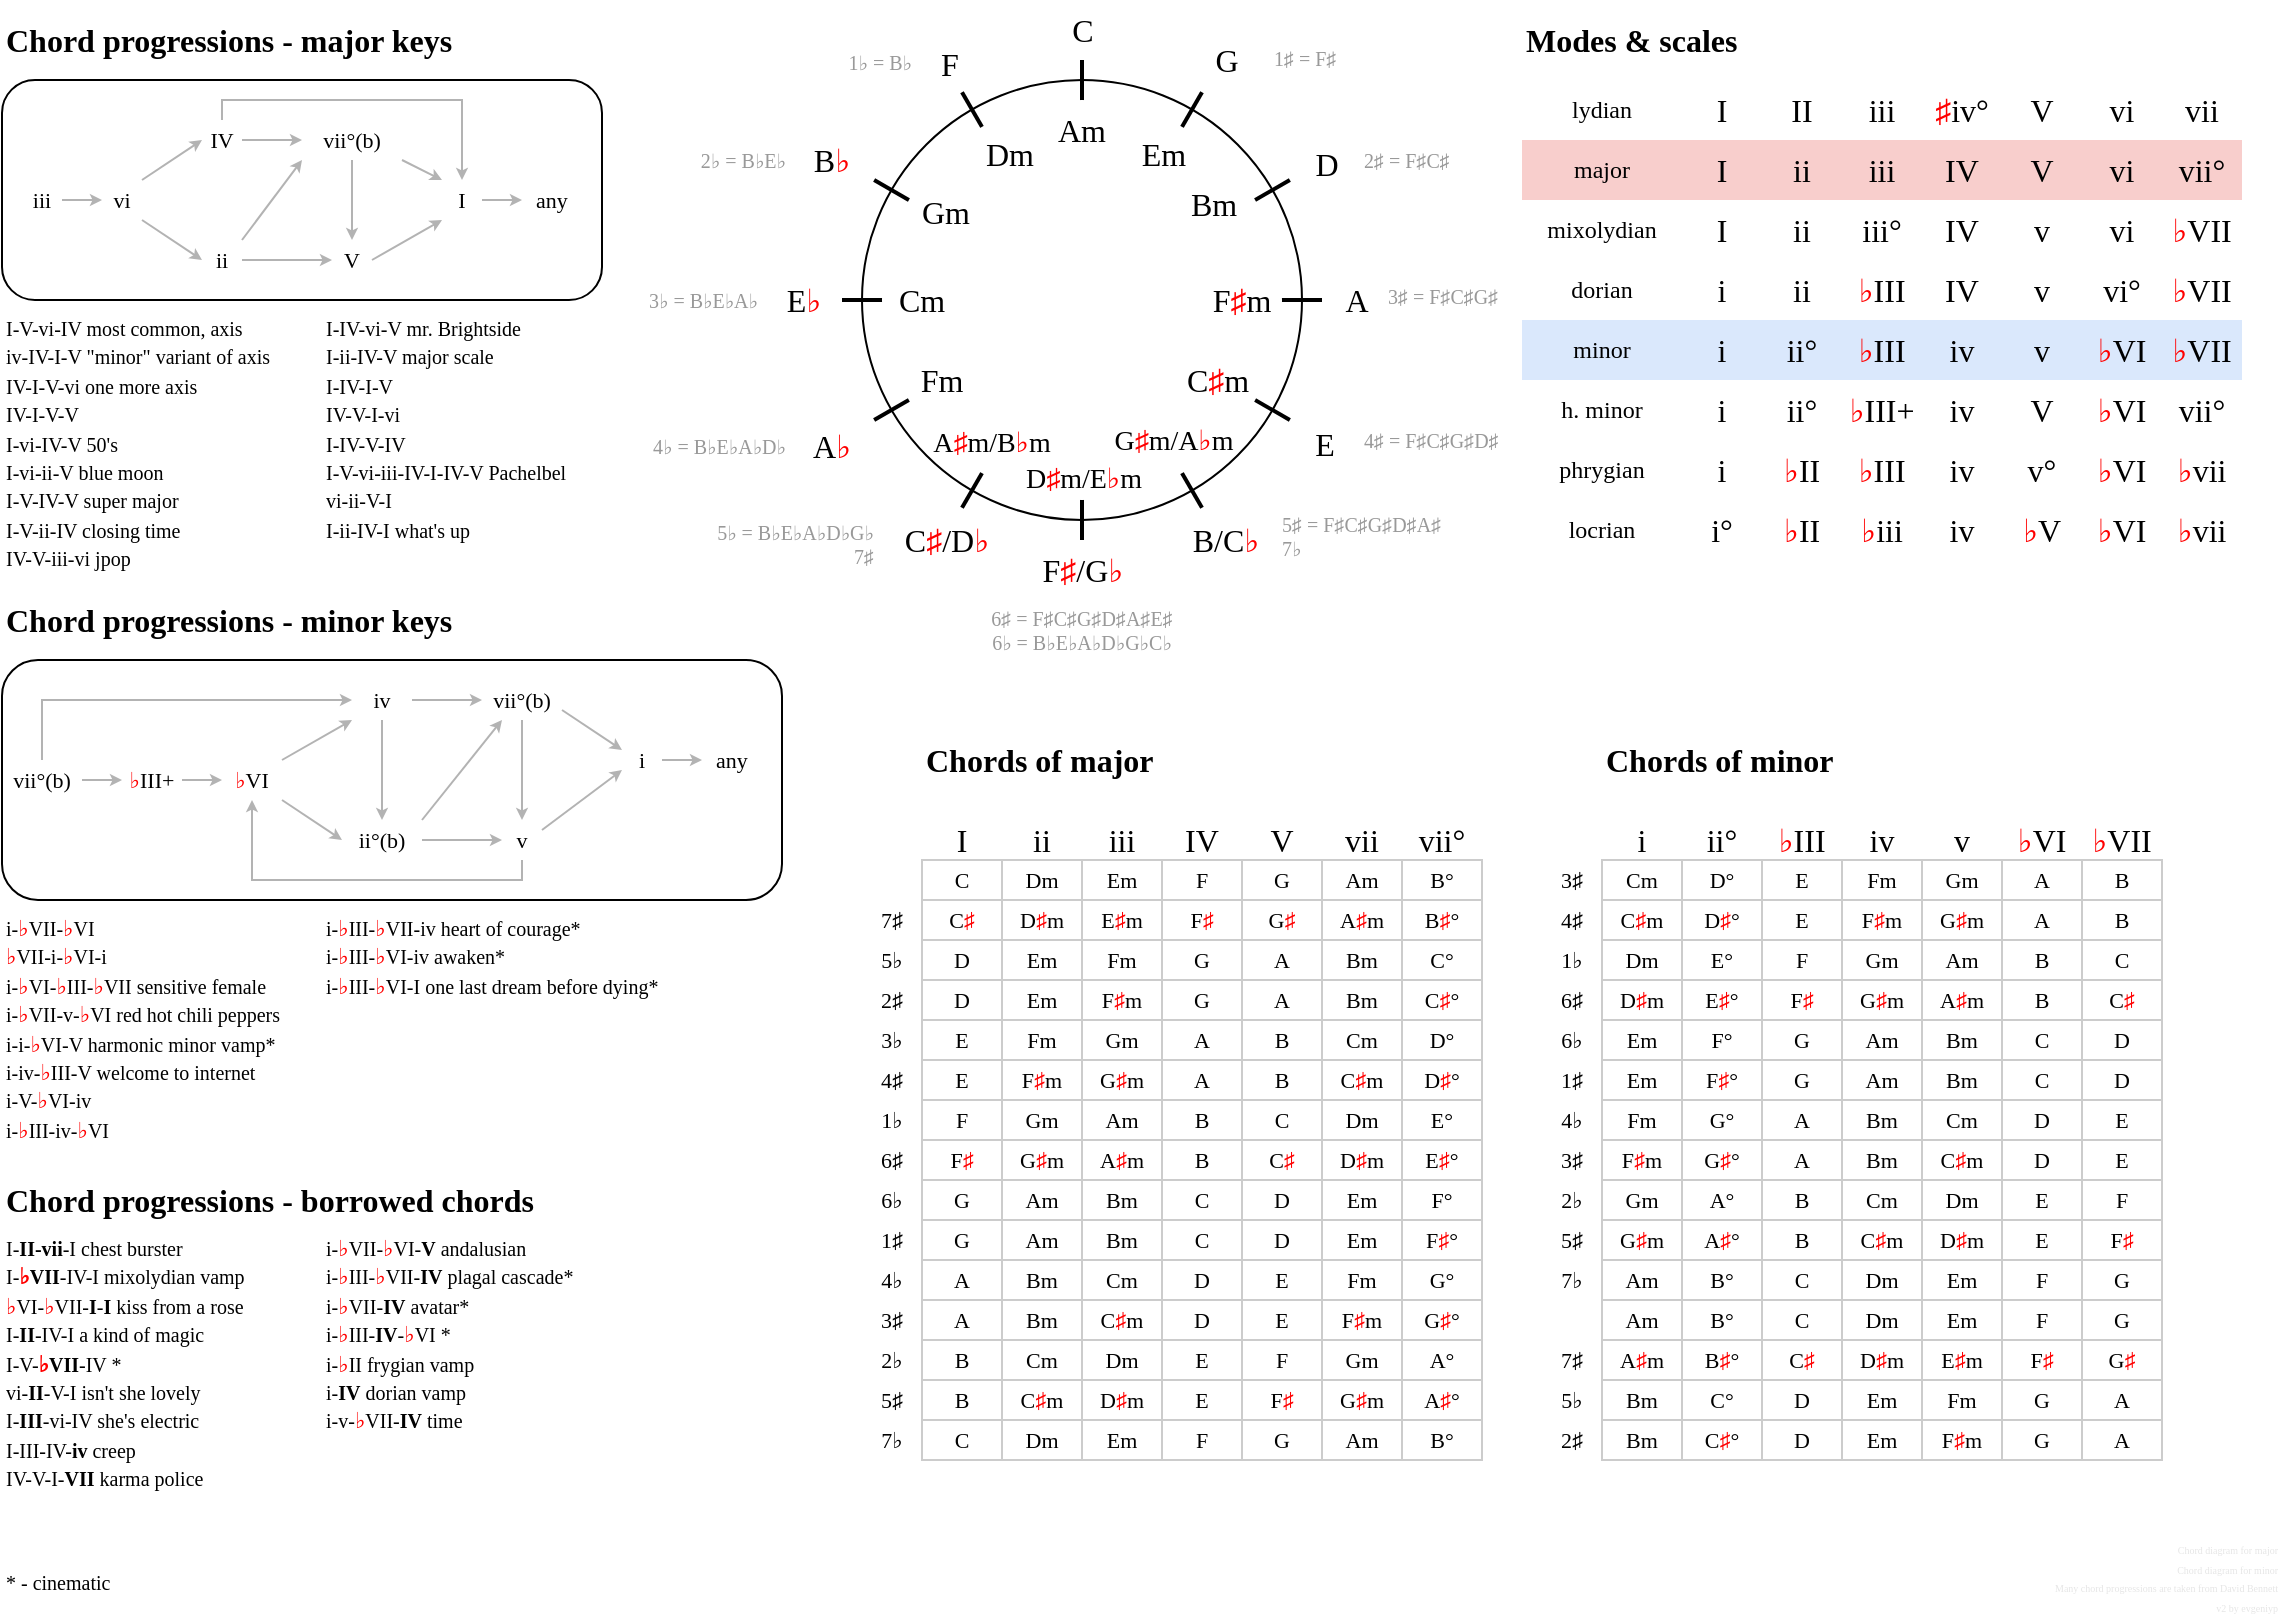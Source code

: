 <mxfile version="26.2.13">
  <diagram name="Page-1" id="mur508m5X_jwCqMRshSt">
    <mxGraphModel dx="1191" dy="1211" grid="1" gridSize="10" guides="1" tooltips="1" connect="1" arrows="1" fold="1" page="1" pageScale="1" pageWidth="1169" pageHeight="827" math="0" shadow="0">
      <root>
        <mxCell id="0" />
        <mxCell id="1" parent="0" />
        <mxCell id="XOZaosbHyfuNP07MhLth-67" value="" style="rounded=1;whiteSpace=wrap;html=1;" parent="1" vertex="1">
          <mxGeometry x="20" y="340" width="390" height="120" as="geometry" />
        </mxCell>
        <mxCell id="XOZaosbHyfuNP07MhLth-66" value="" style="rounded=1;whiteSpace=wrap;html=1;" parent="1" vertex="1">
          <mxGeometry x="20" y="50" width="300" height="110" as="geometry" />
        </mxCell>
        <mxCell id="jHW5QTi4tp8FlqwxSj9M-12" value="&lt;font face=&quot;Georgia&quot;&gt;iii&lt;/font&gt;" style="rounded=1;whiteSpace=wrap;html=1;strokeColor=none;strokeWidth=1;fillColor=none;fontSize=11;" parent="1" vertex="1">
          <mxGeometry x="30" y="100" width="20" height="20" as="geometry" />
        </mxCell>
        <mxCell id="jHW5QTi4tp8FlqwxSj9M-14" value="&lt;font face=&quot;Georgia&quot;&gt;vi&lt;/font&gt;" style="rounded=1;whiteSpace=wrap;html=1;strokeColor=none;strokeWidth=1;fillColor=none;fontSize=11;" parent="1" vertex="1">
          <mxGeometry x="70" y="100" width="20" height="20" as="geometry" />
        </mxCell>
        <mxCell id="jHW5QTi4tp8FlqwxSj9M-35" value="" style="edgeStyle=orthogonalEdgeStyle;rounded=0;orthogonalLoop=1;jettySize=auto;endSize=3;strokeColor=#B3B3B3;align=center;verticalAlign=middle;labelBorderColor=none;textShadow=0;html=1;fontColor=#CCCCCC;" parent="1" source="jHW5QTi4tp8FlqwxSj9M-16" target="jHW5QTi4tp8FlqwxSj9M-30" edge="1">
          <mxGeometry relative="1" as="geometry">
            <Array as="points">
              <mxPoint x="130" y="60" />
              <mxPoint x="250" y="60" />
            </Array>
          </mxGeometry>
        </mxCell>
        <mxCell id="jHW5QTi4tp8FlqwxSj9M-16" value="&lt;font face=&quot;Georgia&quot;&gt;IV&lt;/font&gt;" style="rounded=1;whiteSpace=wrap;html=1;strokeColor=none;strokeWidth=1;fillColor=none;fontSize=11;" parent="1" vertex="1">
          <mxGeometry x="120" y="70" width="20" height="20" as="geometry" />
        </mxCell>
        <mxCell id="jHW5QTi4tp8FlqwxSj9M-17" value="&lt;font face=&quot;Georgia&quot;&gt;ii&lt;/font&gt;" style="rounded=1;whiteSpace=wrap;html=1;strokeColor=none;strokeWidth=1;fillColor=none;fontSize=11;" parent="1" vertex="1">
          <mxGeometry x="120" y="130" width="20" height="20" as="geometry" />
        </mxCell>
        <mxCell id="jHW5QTi4tp8FlqwxSj9M-20" value="" style="endArrow=classic;html=1;rounded=0;exitX=1;exitY=0;exitDx=0;exitDy=0;endSize=3;endFill=1;entryX=0;entryY=0.5;entryDx=0;entryDy=0;strokeWidth=1;startSize=6;strokeColor=#B3B3B3;fontColor=#CCCCCC;" parent="1" source="jHW5QTi4tp8FlqwxSj9M-14" target="jHW5QTi4tp8FlqwxSj9M-16" edge="1">
          <mxGeometry width="50" height="50" relative="1" as="geometry">
            <mxPoint x="110" y="170" as="sourcePoint" />
            <mxPoint x="120" y="70" as="targetPoint" />
          </mxGeometry>
        </mxCell>
        <mxCell id="jHW5QTi4tp8FlqwxSj9M-21" value="" style="endArrow=classic;html=1;rounded=0;exitX=1;exitY=0.5;exitDx=0;exitDy=0;entryX=0;entryY=0.5;entryDx=0;entryDy=0;endSize=3;endFill=1;strokeWidth=1;startSize=6;strokeColor=#B3B3B3;fontColor=#CCCCCC;" parent="1" source="jHW5QTi4tp8FlqwxSj9M-12" target="jHW5QTi4tp8FlqwxSj9M-14" edge="1">
          <mxGeometry width="50" height="50" relative="1" as="geometry">
            <mxPoint x="120" y="110" as="sourcePoint" />
            <mxPoint x="150" y="90" as="targetPoint" />
          </mxGeometry>
        </mxCell>
        <mxCell id="jHW5QTi4tp8FlqwxSj9M-22" value="" style="endArrow=classic;html=1;rounded=0;exitX=1;exitY=1;exitDx=0;exitDy=0;entryX=0;entryY=0.5;entryDx=0;entryDy=0;endSize=3;endFill=1;strokeWidth=1;startSize=6;strokeColor=#B3B3B3;fontColor=#CCCCCC;" parent="1" source="jHW5QTi4tp8FlqwxSj9M-14" target="jHW5QTi4tp8FlqwxSj9M-17" edge="1">
          <mxGeometry width="50" height="50" relative="1" as="geometry">
            <mxPoint x="110" y="110" as="sourcePoint" />
            <mxPoint x="140" y="90" as="targetPoint" />
          </mxGeometry>
        </mxCell>
        <mxCell id="jHW5QTi4tp8FlqwxSj9M-23" value="&lt;font face=&quot;Georgia&quot;&gt;vii°(b)&lt;/font&gt;" style="rounded=1;whiteSpace=wrap;html=1;strokeColor=none;strokeWidth=1;fillColor=none;fontSize=11;" parent="1" vertex="1">
          <mxGeometry x="170" y="70" width="50" height="20" as="geometry" />
        </mxCell>
        <mxCell id="jHW5QTi4tp8FlqwxSj9M-24" value="&lt;font face=&quot;Georgia&quot;&gt;&lt;b&gt;Chord progressions - major keys&lt;/b&gt;&lt;/font&gt;" style="rounded=1;whiteSpace=wrap;html=1;strokeColor=none;strokeWidth=1;fillColor=none;align=left;fontSize=16;" parent="1" vertex="1">
          <mxGeometry x="20" y="20" width="280" height="20" as="geometry" />
        </mxCell>
        <mxCell id="jHW5QTi4tp8FlqwxSj9M-25" value="&lt;font face=&quot;Georgia&quot;&gt;V&lt;/font&gt;" style="rounded=1;whiteSpace=wrap;html=1;strokeColor=none;strokeWidth=1;fillColor=none;fontSize=11;" parent="1" vertex="1">
          <mxGeometry x="185" y="130" width="20" height="20" as="geometry" />
        </mxCell>
        <mxCell id="jHW5QTi4tp8FlqwxSj9M-26" value="" style="endArrow=classic;html=1;rounded=0;exitX=1;exitY=0;exitDx=0;exitDy=0;entryX=0;entryY=1;entryDx=0;entryDy=0;endSize=3;endFill=1;strokeWidth=1;startSize=6;strokeColor=#B3B3B3;fontColor=#CCCCCC;" parent="1" source="jHW5QTi4tp8FlqwxSj9M-17" target="jHW5QTi4tp8FlqwxSj9M-23" edge="1">
          <mxGeometry width="50" height="50" relative="1" as="geometry">
            <mxPoint x="100" y="130" as="sourcePoint" />
            <mxPoint x="130" y="150" as="targetPoint" />
          </mxGeometry>
        </mxCell>
        <mxCell id="jHW5QTi4tp8FlqwxSj9M-27" value="" style="endArrow=classic;html=1;rounded=0;exitX=1;exitY=0.5;exitDx=0;exitDy=0;entryX=0;entryY=0.5;entryDx=0;entryDy=0;endSize=3;endFill=1;strokeWidth=1;startSize=6;strokeColor=#B3B3B3;fontColor=#CCCCCC;" parent="1" source="jHW5QTi4tp8FlqwxSj9M-16" target="jHW5QTi4tp8FlqwxSj9M-23" edge="1">
          <mxGeometry width="50" height="50" relative="1" as="geometry">
            <mxPoint x="150" y="140" as="sourcePoint" />
            <mxPoint x="180" y="100" as="targetPoint" />
          </mxGeometry>
        </mxCell>
        <mxCell id="jHW5QTi4tp8FlqwxSj9M-28" value="" style="endArrow=classic;html=1;rounded=0;exitX=1;exitY=0.5;exitDx=0;exitDy=0;entryX=0;entryY=0.5;entryDx=0;entryDy=0;endSize=3;endFill=1;strokeWidth=1;startSize=6;strokeColor=#B3B3B3;fontColor=#CCCCCC;" parent="1" source="jHW5QTi4tp8FlqwxSj9M-17" target="jHW5QTi4tp8FlqwxSj9M-25" edge="1">
          <mxGeometry width="50" height="50" relative="1" as="geometry">
            <mxPoint x="150" y="140" as="sourcePoint" />
            <mxPoint x="180" y="100" as="targetPoint" />
          </mxGeometry>
        </mxCell>
        <mxCell id="jHW5QTi4tp8FlqwxSj9M-29" value="" style="endArrow=classic;html=1;rounded=0;exitX=0.5;exitY=1;exitDx=0;exitDy=0;entryX=0.5;entryY=0;entryDx=0;entryDy=0;endSize=3;endFill=1;strokeWidth=1;startSize=6;strokeColor=#B3B3B3;fontColor=#CCCCCC;" parent="1" source="jHW5QTi4tp8FlqwxSj9M-23" target="jHW5QTi4tp8FlqwxSj9M-25" edge="1">
          <mxGeometry width="50" height="50" relative="1" as="geometry">
            <mxPoint x="150" y="140" as="sourcePoint" />
            <mxPoint x="180" y="100" as="targetPoint" />
          </mxGeometry>
        </mxCell>
        <mxCell id="jHW5QTi4tp8FlqwxSj9M-30" value="&lt;font face=&quot;Georgia&quot;&gt;I&lt;/font&gt;" style="rounded=1;whiteSpace=wrap;html=1;strokeColor=none;strokeWidth=1;fillColor=none;fontSize=11;" parent="1" vertex="1">
          <mxGeometry x="240" y="100" width="20" height="20" as="geometry" />
        </mxCell>
        <mxCell id="jHW5QTi4tp8FlqwxSj9M-31" value="" style="endArrow=classic;html=1;rounded=0;exitX=1;exitY=0.5;exitDx=0;exitDy=0;entryX=0;entryY=1;entryDx=0;entryDy=0;endSize=3;endFill=1;strokeWidth=1;startSize=6;strokeColor=#B3B3B3;fontColor=#CCCCCC;" parent="1" source="jHW5QTi4tp8FlqwxSj9M-25" target="jHW5QTi4tp8FlqwxSj9M-30" edge="1">
          <mxGeometry width="50" height="50" relative="1" as="geometry">
            <mxPoint x="150" y="150" as="sourcePoint" />
            <mxPoint x="195" y="150" as="targetPoint" />
          </mxGeometry>
        </mxCell>
        <mxCell id="jHW5QTi4tp8FlqwxSj9M-32" value="" style="endArrow=classic;html=1;rounded=0;exitX=1;exitY=1;exitDx=0;exitDy=0;entryX=0;entryY=0;entryDx=0;entryDy=0;endSize=3;endFill=1;strokeWidth=1;startSize=6;strokeColor=#B3B3B3;fontColor=#CCCCCC;" parent="1" source="jHW5QTi4tp8FlqwxSj9M-23" target="jHW5QTi4tp8FlqwxSj9M-30" edge="1">
          <mxGeometry width="50" height="50" relative="1" as="geometry">
            <mxPoint x="215" y="150" as="sourcePoint" />
            <mxPoint x="250" y="130" as="targetPoint" />
          </mxGeometry>
        </mxCell>
        <mxCell id="jHW5QTi4tp8FlqwxSj9M-33" value="&lt;font face=&quot;Georgia&quot;&gt;any&lt;/font&gt;" style="rounded=1;whiteSpace=wrap;html=1;strokeColor=none;strokeWidth=1;fillColor=none;fontSize=11;" parent="1" vertex="1">
          <mxGeometry x="280" y="100" width="30" height="20" as="geometry" />
        </mxCell>
        <mxCell id="jHW5QTi4tp8FlqwxSj9M-34" value="" style="endArrow=classic;html=1;rounded=0;exitX=1;exitY=0.5;exitDx=0;exitDy=0;entryX=0;entryY=0.5;entryDx=0;entryDy=0;endSize=3;endFill=1;strokeWidth=1;startSize=6;strokeColor=#B3B3B3;fontColor=#CCCCCC;" parent="1" source="jHW5QTi4tp8FlqwxSj9M-30" target="jHW5QTi4tp8FlqwxSj9M-33" edge="1">
          <mxGeometry width="50" height="50" relative="1" as="geometry">
            <mxPoint x="230" y="100" as="sourcePoint" />
            <mxPoint x="250" y="110" as="targetPoint" />
          </mxGeometry>
        </mxCell>
        <mxCell id="jHW5QTi4tp8FlqwxSj9M-36" value="&lt;font face=&quot;Georgia&quot;&gt;&lt;b&gt;Chord progressions - minor keys&lt;/b&gt;&lt;/font&gt;" style="rounded=1;whiteSpace=wrap;html=1;strokeColor=none;strokeWidth=1;fillColor=none;align=left;fontSize=16;" parent="1" vertex="1">
          <mxGeometry x="20" y="310" width="280" height="20" as="geometry" />
        </mxCell>
        <mxCell id="jHW5QTi4tp8FlqwxSj9M-37" value="&lt;font face=&quot;Georgia&quot;&gt;i&lt;/font&gt;" style="rounded=1;whiteSpace=wrap;html=1;strokeColor=none;strokeWidth=1;fillColor=none;fontSize=11;" parent="1" vertex="1">
          <mxGeometry x="330" y="380" width="20" height="20" as="geometry" />
        </mxCell>
        <mxCell id="jHW5QTi4tp8FlqwxSj9M-38" value="&lt;font face=&quot;Georgia&quot;&gt;ii&lt;/font&gt;&lt;span style=&quot;font-family: Georgia; caret-color: rgba(0, 0, 0, 0);&quot;&gt;°(b)&lt;/span&gt;" style="rounded=1;whiteSpace=wrap;html=1;strokeColor=none;strokeWidth=1;fillColor=none;fontSize=11;" parent="1" vertex="1">
          <mxGeometry x="190" y="420" width="40" height="20" as="geometry" />
        </mxCell>
        <mxCell id="jHW5QTi4tp8FlqwxSj9M-39" value="&lt;font face=&quot;Georgia&quot;&gt;&lt;font style=&quot;color: rgb(255, 0, 0);&quot;&gt;♭&lt;/font&gt;III+&lt;/font&gt;" style="rounded=1;whiteSpace=wrap;html=1;strokeColor=none;strokeWidth=1;fillColor=none;fontSize=11;" parent="1" vertex="1">
          <mxGeometry x="80" y="390" width="30" height="20" as="geometry" />
        </mxCell>
        <mxCell id="jHW5QTi4tp8FlqwxSj9M-41" value="&lt;font face=&quot;Georgia&quot;&gt;iv&lt;/font&gt;" style="rounded=1;whiteSpace=wrap;html=1;strokeColor=none;strokeWidth=1;fillColor=none;fontSize=11;" parent="1" vertex="1">
          <mxGeometry x="195" y="350" width="30" height="20" as="geometry" />
        </mxCell>
        <mxCell id="jHW5QTi4tp8FlqwxSj9M-42" value="&lt;font face=&quot;Georgia&quot;&gt;v&lt;/font&gt;" style="rounded=1;whiteSpace=wrap;html=1;strokeColor=none;strokeWidth=1;fillColor=none;fontSize=11;" parent="1" vertex="1">
          <mxGeometry x="270" y="420" width="20" height="20" as="geometry" />
        </mxCell>
        <mxCell id="jHW5QTi4tp8FlqwxSj9M-43" value="&lt;font face=&quot;Georgia&quot;&gt;&lt;font style=&quot;color: rgb(255, 0, 0);&quot;&gt;♭&lt;/font&gt;VI&lt;/font&gt;" style="rounded=1;whiteSpace=wrap;html=1;strokeColor=none;strokeWidth=1;fillColor=none;fontSize=11;" parent="1" vertex="1">
          <mxGeometry x="130" y="390" width="30" height="20" as="geometry" />
        </mxCell>
        <mxCell id="jHW5QTi4tp8FlqwxSj9M-47" value="" style="edgeStyle=orthogonalEdgeStyle;rounded=0;orthogonalLoop=1;jettySize=auto;html=1;entryX=0;entryY=0.5;entryDx=0;entryDy=0;endSize=3;fontColor=#000000;strokeColor=#B3B3B3;" parent="1" source="jHW5QTi4tp8FlqwxSj9M-45" target="jHW5QTi4tp8FlqwxSj9M-41" edge="1">
          <mxGeometry relative="1" as="geometry">
            <Array as="points">
              <mxPoint x="40" y="360" />
            </Array>
          </mxGeometry>
        </mxCell>
        <mxCell id="jHW5QTi4tp8FlqwxSj9M-45" value="&lt;font face=&quot;Georgia&quot;&gt;vii°(b)&lt;/font&gt;" style="rounded=1;whiteSpace=wrap;html=1;strokeColor=none;strokeWidth=1;fillColor=none;fontSize=11;" parent="1" vertex="1">
          <mxGeometry x="20" y="390" width="40" height="20" as="geometry" />
        </mxCell>
        <mxCell id="jHW5QTi4tp8FlqwxSj9M-46" value="&lt;font face=&quot;Georgia&quot;&gt;vii°(b)&lt;/font&gt;" style="rounded=1;whiteSpace=wrap;html=1;strokeColor=none;strokeWidth=1;fillColor=none;fontSize=11;" parent="1" vertex="1">
          <mxGeometry x="260" y="350" width="40" height="20" as="geometry" />
        </mxCell>
        <mxCell id="jHW5QTi4tp8FlqwxSj9M-48" value="" style="endArrow=classic;html=1;rounded=0;exitX=1;exitY=0.5;exitDx=0;exitDy=0;entryX=0;entryY=0.5;entryDx=0;entryDy=0;endSize=3;endFill=1;strokeWidth=1;startSize=6;strokeColor=#B3B3B3;fontColor=#CCCCCC;" parent="1" source="jHW5QTi4tp8FlqwxSj9M-39" target="jHW5QTi4tp8FlqwxSj9M-43" edge="1">
          <mxGeometry width="50" height="50" relative="1" as="geometry">
            <mxPoint x="105" y="480" as="sourcePoint" />
            <mxPoint x="135" y="440" as="targetPoint" />
          </mxGeometry>
        </mxCell>
        <mxCell id="jHW5QTi4tp8FlqwxSj9M-49" value="" style="endArrow=classic;html=1;rounded=0;exitX=1;exitY=0.5;exitDx=0;exitDy=0;entryX=0;entryY=0.5;entryDx=0;entryDy=0;endSize=3;endFill=1;strokeWidth=1;startSize=6;strokeColor=#B3B3B3;fontColor=#CCCCCC;" parent="1" source="jHW5QTi4tp8FlqwxSj9M-45" target="jHW5QTi4tp8FlqwxSj9M-39" edge="1">
          <mxGeometry width="50" height="50" relative="1" as="geometry">
            <mxPoint x="70" y="450" as="sourcePoint" />
            <mxPoint x="100" y="450" as="targetPoint" />
          </mxGeometry>
        </mxCell>
        <mxCell id="jHW5QTi4tp8FlqwxSj9M-50" value="" style="endArrow=classic;html=1;rounded=0;exitX=1;exitY=1;exitDx=0;exitDy=0;entryX=0;entryY=0.5;entryDx=0;entryDy=0;endSize=3;endFill=1;strokeWidth=1;startSize=6;strokeColor=#B3B3B3;fontColor=#CCCCCC;" parent="1" source="jHW5QTi4tp8FlqwxSj9M-43" target="jHW5QTi4tp8FlqwxSj9M-38" edge="1">
          <mxGeometry width="50" height="50" relative="1" as="geometry">
            <mxPoint x="120" y="410" as="sourcePoint" />
            <mxPoint x="140" y="410" as="targetPoint" />
          </mxGeometry>
        </mxCell>
        <mxCell id="jHW5QTi4tp8FlqwxSj9M-51" value="" style="endArrow=classic;html=1;rounded=0;exitX=1;exitY=0;exitDx=0;exitDy=0;entryX=0;entryY=1;entryDx=0;entryDy=0;endSize=3;endFill=1;strokeWidth=1;startSize=6;strokeColor=#B3B3B3;fontColor=#CCCCCC;" parent="1" source="jHW5QTi4tp8FlqwxSj9M-43" target="jHW5QTi4tp8FlqwxSj9M-41" edge="1">
          <mxGeometry width="50" height="50" relative="1" as="geometry">
            <mxPoint x="170" y="420" as="sourcePoint" />
            <mxPoint x="193" y="430" as="targetPoint" />
          </mxGeometry>
        </mxCell>
        <mxCell id="jHW5QTi4tp8FlqwxSj9M-52" value="" style="endArrow=classic;html=1;rounded=0;exitX=1;exitY=0.5;exitDx=0;exitDy=0;entryX=0;entryY=0.5;entryDx=0;entryDy=0;endSize=3;endFill=1;strokeWidth=1;startSize=6;strokeColor=#B3B3B3;fontColor=#CCCCCC;" parent="1" source="jHW5QTi4tp8FlqwxSj9M-41" target="jHW5QTi4tp8FlqwxSj9M-46" edge="1">
          <mxGeometry width="50" height="50" relative="1" as="geometry">
            <mxPoint x="170" y="400" as="sourcePoint" />
            <mxPoint x="200" y="380" as="targetPoint" />
          </mxGeometry>
        </mxCell>
        <mxCell id="jHW5QTi4tp8FlqwxSj9M-53" value="" style="endArrow=classic;html=1;rounded=0;exitX=1;exitY=0.5;exitDx=0;exitDy=0;entryX=0;entryY=0.5;entryDx=0;entryDy=0;endSize=3;endFill=1;strokeWidth=1;startSize=6;strokeColor=#B3B3B3;fontColor=#CCCCCC;" parent="1" source="jHW5QTi4tp8FlqwxSj9M-38" target="jHW5QTi4tp8FlqwxSj9M-42" edge="1">
          <mxGeometry width="50" height="50" relative="1" as="geometry">
            <mxPoint x="170" y="400" as="sourcePoint" />
            <mxPoint x="200" y="380" as="targetPoint" />
          </mxGeometry>
        </mxCell>
        <mxCell id="jHW5QTi4tp8FlqwxSj9M-54" value="" style="endArrow=classic;html=1;rounded=0;exitX=1;exitY=0;exitDx=0;exitDy=0;entryX=0.25;entryY=1;entryDx=0;entryDy=0;endSize=3;endFill=1;strokeWidth=1;startSize=6;strokeColor=#B3B3B3;fontColor=#CCCCCC;" parent="1" source="jHW5QTi4tp8FlqwxSj9M-38" target="jHW5QTi4tp8FlqwxSj9M-46" edge="1">
          <mxGeometry width="50" height="50" relative="1" as="geometry">
            <mxPoint x="240" y="440" as="sourcePoint" />
            <mxPoint x="270" y="440" as="targetPoint" />
          </mxGeometry>
        </mxCell>
        <mxCell id="jHW5QTi4tp8FlqwxSj9M-55" value="" style="endArrow=classic;html=1;rounded=0;exitX=0.5;exitY=1;exitDx=0;exitDy=0;entryX=0.5;entryY=0;entryDx=0;entryDy=0;endSize=3;endFill=1;strokeWidth=1;startSize=6;strokeColor=#B3B3B3;fontColor=#CCCCCC;" parent="1" source="jHW5QTi4tp8FlqwxSj9M-41" target="jHW5QTi4tp8FlqwxSj9M-38" edge="1">
          <mxGeometry width="50" height="50" relative="1" as="geometry">
            <mxPoint x="170" y="400" as="sourcePoint" />
            <mxPoint x="200" y="380" as="targetPoint" />
          </mxGeometry>
        </mxCell>
        <mxCell id="jHW5QTi4tp8FlqwxSj9M-56" value="" style="endArrow=classic;html=1;rounded=0;exitX=0.5;exitY=1;exitDx=0;exitDy=0;entryX=0.5;entryY=0;entryDx=0;entryDy=0;endSize=3;endFill=1;strokeWidth=1;startSize=6;strokeColor=#B3B3B3;fontColor=#CCCCCC;" parent="1" source="jHW5QTi4tp8FlqwxSj9M-46" target="jHW5QTi4tp8FlqwxSj9M-42" edge="1">
          <mxGeometry width="50" height="50" relative="1" as="geometry">
            <mxPoint x="220" y="380" as="sourcePoint" />
            <mxPoint x="220" y="430" as="targetPoint" />
          </mxGeometry>
        </mxCell>
        <mxCell id="jHW5QTi4tp8FlqwxSj9M-58" value="" style="endArrow=classic;html=1;rounded=0;exitX=1;exitY=0.75;exitDx=0;exitDy=0;entryX=0;entryY=0.25;entryDx=0;entryDy=0;endSize=3;endFill=1;strokeWidth=1;startSize=6;strokeColor=#B3B3B3;fontColor=#CCCCCC;" parent="1" source="jHW5QTi4tp8FlqwxSj9M-46" target="jHW5QTi4tp8FlqwxSj9M-37" edge="1">
          <mxGeometry width="50" height="50" relative="1" as="geometry">
            <mxPoint x="290" y="380" as="sourcePoint" />
            <mxPoint x="330" y="385" as="targetPoint" />
          </mxGeometry>
        </mxCell>
        <mxCell id="jHW5QTi4tp8FlqwxSj9M-59" value="" style="endArrow=classic;html=1;rounded=0;exitX=1;exitY=0.25;exitDx=0;exitDy=0;endSize=3;endFill=1;strokeWidth=1;startSize=6;strokeColor=#B3B3B3;fontColor=#CCCCCC;entryX=0;entryY=0.75;entryDx=0;entryDy=0;" parent="1" source="jHW5QTi4tp8FlqwxSj9M-42" target="jHW5QTi4tp8FlqwxSj9M-37" edge="1">
          <mxGeometry width="50" height="50" relative="1" as="geometry">
            <mxPoint x="240" y="440" as="sourcePoint" />
            <mxPoint x="320" y="410" as="targetPoint" />
          </mxGeometry>
        </mxCell>
        <mxCell id="jHW5QTi4tp8FlqwxSj9M-62" value="" style="endArrow=classic;html=1;rounded=0;exitX=0.5;exitY=1;exitDx=0;exitDy=0;endSize=3;endFill=1;strokeWidth=1;startSize=6;strokeColor=#B3B3B3;fontColor=#CCCCCC;entryX=0.5;entryY=1;entryDx=0;entryDy=0;" parent="1" source="jHW5QTi4tp8FlqwxSj9M-42" target="jHW5QTi4tp8FlqwxSj9M-43" edge="1">
          <mxGeometry width="50" height="50" relative="1" as="geometry">
            <mxPoint x="240" y="440" as="sourcePoint" />
            <mxPoint x="140" y="470" as="targetPoint" />
            <Array as="points">
              <mxPoint x="280" y="450" />
              <mxPoint x="145" y="450" />
            </Array>
          </mxGeometry>
        </mxCell>
        <mxCell id="VI7gGtG0Ybjiox6EfNQp-1" value="&lt;font style=&quot;font-size: 10px;&quot; face=&quot;Georgia&quot;&gt;I-V-vi-IV most common, axis&lt;/font&gt;&lt;div&gt;&lt;font face=&quot;Georgia&quot;&gt;&lt;span style=&quot;font-size: 10px;&quot;&gt;iv-IV-I-V &quot;minor&quot; variant of axis&lt;/span&gt;&lt;/font&gt;&lt;/div&gt;&lt;div&gt;&lt;span style=&quot;font-family: Georgia; font-size: 10px; caret-color: rgba(0, 0, 0, 0);&quot;&gt;IV-I-V-vi one more axis&lt;/span&gt;&lt;/div&gt;&lt;div&gt;&lt;font face=&quot;Georgia&quot;&gt;&lt;span style=&quot;font-size: 10px;&quot;&gt;IV-I-V-V&amp;nbsp;&lt;br&gt;&lt;/span&gt;&lt;/font&gt;&lt;div&gt;&lt;span style=&quot;font-family: Georgia; font-size: 10px; caret-color: rgba(0, 0, 0, 0);&quot;&gt;I-vi-IV-V 50&#39;s&lt;/span&gt;&lt;/div&gt;&lt;/div&gt;&lt;div&gt;&lt;span style=&quot;font-family: Georgia; font-size: 10px; caret-color: rgba(0, 0, 0, 0);&quot;&gt;&lt;span style=&quot;caret-color: rgba(0, 0, 0, 0);&quot;&gt;I-vi-ii-V blue moon&lt;/span&gt;&lt;/span&gt;&lt;/div&gt;&lt;div&gt;&lt;span style=&quot;font-family: Georgia; font-size: 10px; caret-color: rgba(0, 0, 0, 0);&quot;&gt;&lt;span style=&quot;caret-color: rgba(0, 0, 0, 0);&quot;&gt;&lt;span style=&quot;caret-color: rgba(0, 0, 0, 0);&quot;&gt;I-V-IV-V super major&lt;/span&gt;&lt;/span&gt;&lt;/span&gt;&lt;/div&gt;&lt;div&gt;&lt;span style=&quot;font-family: Georgia; font-size: 10px; caret-color: rgba(0, 0, 0, 0);&quot;&gt;&lt;span style=&quot;caret-color: rgba(0, 0, 0, 0);&quot;&gt;&lt;span style=&quot;caret-color: rgba(0, 0, 0, 0);&quot;&gt;&lt;span style=&quot;caret-color: rgba(0, 0, 0, 0); color: rgb(255, 0, 0); font-size: 11px; text-align: center;&quot;&gt;&lt;span style=&quot;caret-color: rgba(0, 0, 0, 0); background-color: transparent; color: rgb(255, 0, 0);&quot;&gt;&lt;span style=&quot;caret-color: rgba(0, 0, 0, 0); font-size: 10px; background-color: transparent; color: light-dark(rgb(0, 0, 0), rgb(255, 255, 255)); text-align: left;&quot;&gt;I-V&lt;/span&gt;&lt;/span&gt;&lt;font style=&quot;caret-color: rgba(0, 0, 0, 0); background-color: transparent; color: light-dark(rgb(0, 0, 0), rgb(255, 255, 255)); font-size: 12px; text-align: left;&quot; face=&quot;Georgia&quot;&gt;&lt;span style=&quot;font-size: 10px;&quot;&gt;-ii&lt;/span&gt;&lt;/font&gt;&lt;/span&gt;&lt;font style=&quot;caret-color: rgba(0, 0, 0, 0); font-size: 12px;&quot; face=&quot;Georgia&quot;&gt;&lt;span style=&quot;font-size: 10px;&quot;&gt;-IV closing time&lt;/span&gt;&lt;/font&gt;&lt;/span&gt;&lt;/span&gt;&lt;/span&gt;&lt;/div&gt;&lt;div&gt;&lt;span style=&quot;font-family: Georgia; font-size: 10px; caret-color: rgba(0, 0, 0, 0);&quot;&gt;&lt;span style=&quot;caret-color: rgba(0, 0, 0, 0);&quot;&gt;&lt;span style=&quot;caret-color: rgba(0, 0, 0, 0);&quot;&gt;&lt;font style=&quot;caret-color: rgba(0, 0, 0, 0); font-size: 12px;&quot; face=&quot;Georgia&quot;&gt;&lt;span style=&quot;font-size: 10px; caret-color: rgba(0, 0, 0, 0);&quot;&gt;IV-V-iii-vi jpop&lt;/span&gt;&lt;span style=&quot;font-size: 10px;&quot;&gt;&lt;/span&gt;&lt;/font&gt;&lt;/span&gt;&lt;/span&gt;&lt;/span&gt;&lt;/div&gt;" style="rounded=1;whiteSpace=wrap;html=1;strokeColor=none;strokeWidth=1;fillColor=none;align=left;verticalAlign=top;" parent="1" vertex="1">
          <mxGeometry x="20" y="160" width="160" height="140" as="geometry" />
        </mxCell>
        <mxCell id="VI7gGtG0Ybjiox6EfNQp-2" value="&lt;div style=&quot;caret-color: rgba(0, 0, 0, 0);&quot;&gt;&lt;font style=&quot;caret-color: rgba(0, 0, 0, 0); background-color: transparent; color: light-dark(rgb(0, 0, 0), rgb(255, 255, 255)); font-family: Georgia;&quot; face=&quot;Georgia&quot;&gt;&lt;font style=&quot;caret-color: rgba(0, 0, 0, 0); color: light-dark(rgb(0, 0, 0), rgb(255, 255, 255)); background-color: transparent;&quot; face=&quot;Georgia&quot;&gt;&lt;font style=&quot;caret-color: rgba(0, 0, 0, 0);&quot; face=&quot;Georgia&quot;&gt;&lt;font style=&quot;caret-color: rgba(0, 0, 0, 0);&quot; face=&quot;Georgia&quot;&gt;&lt;span style=&quot;font-size: 10px;&quot;&gt;i-&lt;/span&gt;&lt;/font&gt;&lt;/font&gt;&lt;/font&gt;&lt;span style=&quot;caret-color: rgba(0, 0, 0, 0); background-color: transparent; color: rgb(255, 0, 0); font-size: 11px; text-align: center;&quot;&gt;♭&lt;/span&gt;&lt;font style=&quot;caret-color: rgba(0, 0, 0, 0); color: light-dark(rgb(0, 0, 0), rgb(255, 255, 255)); background-color: transparent;&quot; face=&quot;Georgia&quot;&gt;&lt;span style=&quot;font-size: 10px;&quot;&gt;VII-&lt;/span&gt;&lt;/font&gt;&lt;span style=&quot;font-size: 10px;&quot;&gt;&lt;/span&gt;&lt;/font&gt;&lt;span style=&quot;caret-color: rgba(0, 0, 0, 0); background-color: transparent; font-family: Georgia; color: rgb(255, 0, 0); font-size: 11px; text-align: center;&quot;&gt;♭&lt;/span&gt;&lt;font style=&quot;caret-color: rgba(0, 0, 0, 0); background-color: transparent; color: light-dark(rgb(0, 0, 0), rgb(255, 255, 255)); font-family: Georgia;&quot; face=&quot;Georgia&quot;&gt;&lt;span style=&quot;font-size: 10px;&quot;&gt;VI&lt;/span&gt;&lt;/font&gt;&lt;/div&gt;&lt;div style=&quot;caret-color: rgba(0, 0, 0, 0);&quot;&gt;&lt;font style=&quot;caret-color: rgba(0, 0, 0, 0); background-color: transparent; color: light-dark(rgb(0, 0, 0), rgb(255, 255, 255)); font-family: Georgia;&quot; face=&quot;Georgia&quot;&gt;&lt;font style=&quot;caret-color: rgba(0, 0, 0, 0); color: light-dark(rgb(0, 0, 0), rgb(255, 255, 255)); background-color: transparent;&quot; face=&quot;Georgia&quot;&gt;&lt;font style=&quot;caret-color: rgba(0, 0, 0, 0);&quot; face=&quot;Georgia&quot;&gt;&lt;font style=&quot;caret-color: rgba(0, 0, 0, 0);&quot; face=&quot;Georgia&quot;&gt;&lt;span style=&quot;caret-color: rgba(0, 0, 0, 0); background-color: transparent; color: rgb(255, 0, 0); font-size: 11px; text-align: center;&quot;&gt;♭&lt;/span&gt;&lt;font style=&quot;caret-color: rgba(0, 0, 0, 0); color: light-dark(rgb(0, 0, 0), rgb(255, 255, 255)); background-color: transparent;&quot; face=&quot;Georgia&quot;&gt;&lt;span style=&quot;font-size: 10px;&quot;&gt;VII-i-&lt;/span&gt;&lt;/font&gt;&lt;span style=&quot;font-size: 10px;&quot;&gt;&lt;/span&gt;&lt;/font&gt;&lt;/font&gt;&lt;/font&gt;&lt;span style=&quot;caret-color: rgba(0, 0, 0, 0); background-color: transparent; color: rgb(255, 0, 0); font-size: 11px; text-align: center;&quot;&gt;♭&lt;/span&gt;&lt;font style=&quot;caret-color: rgba(0, 0, 0, 0); color: light-dark(rgb(0, 0, 0), rgb(255, 255, 255)); background-color: transparent;&quot; face=&quot;Georgia&quot;&gt;&lt;span style=&quot;font-size: 10px;&quot;&gt;VI-i&lt;/span&gt;&lt;/font&gt;&lt;/font&gt;&lt;/div&gt;&lt;div style=&quot;caret-color: rgba(0, 0, 0, 0);&quot;&gt;&lt;font style=&quot;caret-color: rgba(0, 0, 0, 0); background-color: transparent; color: light-dark(rgb(0, 0, 0), rgb(255, 255, 255)); font-family: Georgia;&quot; face=&quot;Georgia&quot;&gt;&lt;font style=&quot;caret-color: rgba(0, 0, 0, 0); color: light-dark(rgb(0, 0, 0), rgb(255, 255, 255)); background-color: transparent;&quot; face=&quot;Georgia&quot;&gt;&lt;font style=&quot;caret-color: rgba(0, 0, 0, 0);&quot; face=&quot;Georgia&quot;&gt;&lt;span style=&quot;font-size: 10px;&quot;&gt;i-&lt;/span&gt;&lt;/font&gt;&lt;span style=&quot;caret-color: rgba(0, 0, 0, 0); background-color: transparent; color: rgb(255, 0, 0); font-size: 11px; text-align: center;&quot;&gt;♭&lt;/span&gt;&lt;font style=&quot;caret-color: rgba(0, 0, 0, 0); color: light-dark(rgb(0, 0, 0), rgb(255, 255, 255)); background-color: transparent;&quot; face=&quot;Georgia&quot;&gt;&lt;span style=&quot;font-size: 10px;&quot;&gt;VI-&lt;/span&gt;&lt;/font&gt;&lt;span style=&quot;caret-color: rgba(0, 0, 0, 0); background-color: transparent; color: rgb(255, 0, 0); font-size: 11px; text-align: center;&quot;&gt;♭&lt;/span&gt;&lt;span style=&quot;caret-color: rgba(0, 0, 0, 0); color: light-dark(rgb(0, 0, 0), rgb(255, 255, 255)); background-color: transparent; font-size: 10px;&quot;&gt;III-&lt;/span&gt;&lt;span style=&quot;caret-color: rgba(0, 0, 0, 0); background-color: transparent; color: rgb(255, 0, 0); font-size: 11px; text-align: center;&quot;&gt;♭&lt;/span&gt;&lt;span style=&quot;caret-color: rgba(0, 0, 0, 0); color: light-dark(rgb(0, 0, 0), rgb(255, 255, 255)); background-color: transparent; font-size: 10px;&quot;&gt;VII sensitive female&lt;/span&gt;&lt;/font&gt;&lt;/font&gt;&lt;/div&gt;&lt;div style=&quot;caret-color: rgba(0, 0, 0, 0);&quot;&gt;&lt;font style=&quot;caret-color: rgba(0, 0, 0, 0); background-color: transparent; color: light-dark(rgb(0, 0, 0), rgb(255, 255, 255)); font-family: Georgia;&quot; face=&quot;Georgia&quot;&gt;&lt;font style=&quot;caret-color: rgba(0, 0, 0, 0);&quot; face=&quot;Georgia&quot;&gt;&lt;font style=&quot;caret-color: rgba(0, 0, 0, 0);&quot; face=&quot;Georgia&quot;&gt;&lt;span style=&quot;font-size: 10px;&quot;&gt;i-&lt;/span&gt;&lt;/font&gt;&lt;/font&gt;&lt;/font&gt;&lt;span style=&quot;caret-color: rgba(0, 0, 0, 0); background-color: transparent; font-family: Georgia; color: rgb(255, 0, 0); font-size: 11px; text-align: center;&quot;&gt;♭&lt;/span&gt;&lt;font style=&quot;caret-color: rgba(0, 0, 0, 0); background-color: transparent; color: light-dark(rgb(0, 0, 0), rgb(255, 255, 255)); font-family: Georgia;&quot; face=&quot;Georgia&quot;&gt;&lt;span style=&quot;font-size: 10px;&quot;&gt;VII-v-&lt;/span&gt;&lt;/font&gt;&lt;span style=&quot;caret-color: rgba(0, 0, 0, 0); background-color: transparent; font-family: Georgia; color: rgb(255, 0, 0); font-size: 11px; text-align: center;&quot;&gt;♭&lt;/span&gt;&lt;font style=&quot;caret-color: rgba(0, 0, 0, 0); background-color: transparent; color: light-dark(rgb(0, 0, 0), rgb(255, 255, 255)); font-family: Georgia;&quot; face=&quot;Georgia&quot;&gt;&lt;span style=&quot;font-size: 10px;&quot;&gt;VI red hot chili peppers&lt;/span&gt;&lt;/font&gt;&lt;/div&gt;&lt;div style=&quot;caret-color: rgba(0, 0, 0, 0);&quot;&gt;&lt;font style=&quot;caret-color: rgba(0, 0, 0, 0);&quot; face=&quot;Georgia&quot;&gt;&lt;font style=&quot;caret-color: rgba(0, 0, 0, 0);&quot; face=&quot;Georgia&quot;&gt;&lt;span style=&quot;font-size: 10px;&quot;&gt;i-&lt;/span&gt;&lt;/font&gt;&lt;font style=&quot;caret-color: rgba(0, 0, 0, 0);&quot; face=&quot;Georgia&quot;&gt;&lt;span style=&quot;font-size: 10px;&quot;&gt;i-&lt;/span&gt;&lt;/font&gt;&lt;span style=&quot;caret-color: rgba(0, 0, 0, 0); color: rgb(255, 0, 0); font-size: 11px; text-align: center;&quot;&gt;♭&lt;/span&gt;&lt;font style=&quot;caret-color: rgba(0, 0, 0, 0);&quot; face=&quot;Georgia&quot;&gt;&lt;span style=&quot;font-size: 10px;&quot;&gt;VI-&lt;/span&gt;&lt;/font&gt;&lt;/font&gt;&lt;font style=&quot;caret-color: rgba(0, 0, 0, 0); color: light-dark(rgb(0, 0, 0), rgb(255, 255, 255)); background-color: transparent; font-family: Georgia;&quot; face=&quot;Georgia&quot;&gt;&lt;span style=&quot;font-size: 10px;&quot;&gt;V harmonic minor vamp*&lt;/span&gt;&lt;/font&gt;&lt;/div&gt;&lt;div style=&quot;caret-color: rgba(0, 0, 0, 0);&quot;&gt;&lt;font style=&quot;caret-color: rgba(0, 0, 0, 0); color: light-dark(rgb(0, 0, 0), rgb(255, 255, 255)); background-color: transparent; font-family: Georgia;&quot; face=&quot;Georgia&quot;&gt;&lt;span style=&quot;font-size: 10px;&quot;&gt;i-iv-&lt;/span&gt;&lt;/font&gt;&lt;span style=&quot;caret-color: rgba(0, 0, 0, 0); background-color: transparent; font-family: Georgia; color: rgb(255, 0, 0); font-size: 11px; text-align: center;&quot;&gt;♭&lt;/span&gt;&lt;font style=&quot;caret-color: rgba(0, 0, 0, 0); background-color: transparent; color: light-dark(rgb(0, 0, 0), rgb(255, 255, 255)); font-family: Georgia;&quot; face=&quot;Georgia&quot;&gt;&lt;span style=&quot;font-size: 10px;&quot;&gt;III-V welcome to internet&lt;/span&gt;&lt;/font&gt;&lt;/div&gt;&lt;div style=&quot;caret-color: rgba(0, 0, 0, 0);&quot;&gt;&lt;span style=&quot;background-color: transparent; color: light-dark(rgb(0, 0, 0), rgb(255, 255, 255)); font-family: Georgia; font-size: 10px;&quot;&gt;i-V-&lt;/span&gt;&lt;span style=&quot;caret-color: rgba(0, 0, 0, 0); background-color: transparent; color: rgb(255, 0, 0); font-family: Georgia; font-size: 11px; text-align: center;&quot;&gt;♭&lt;/span&gt;&lt;font style=&quot;caret-color: rgba(0, 0, 0, 0); background-color: transparent; color: light-dark(rgb(0, 0, 0), rgb(255, 255, 255));&quot; face=&quot;Georgia&quot;&gt;&lt;span style=&quot;font-size: 10px;&quot;&gt;VI-iv&lt;/span&gt;&lt;/font&gt;&lt;/div&gt;&lt;div style=&quot;caret-color: rgba(0, 0, 0, 0);&quot;&gt;&lt;font style=&quot;caret-color: rgba(0, 0, 0, 0); background-color: transparent; color: light-dark(rgb(0, 0, 0), rgb(255, 255, 255));&quot; face=&quot;Georgia&quot;&gt;&lt;font style=&quot;caret-color: rgba(0, 0, 0, 0); color: light-dark(rgb(0, 0, 0), rgb(255, 255, 255)); background-color: transparent;&quot; face=&quot;Georgia&quot;&gt;&lt;span style=&quot;font-size: 10px;&quot;&gt;i-&lt;/span&gt;&lt;/font&gt;&lt;span style=&quot;caret-color: rgba(0, 0, 0, 0); background-color: transparent; color: rgb(255, 0, 0); font-size: 11px; text-align: center;&quot;&gt;♭&lt;/span&gt;&lt;span style=&quot;caret-color: rgba(0, 0, 0, 0); color: light-dark(rgb(0, 0, 0), rgb(255, 255, 255)); background-color: transparent; font-size: 10px;&quot;&gt;III-iv-&lt;/span&gt;&lt;span style=&quot;caret-color: rgba(0, 0, 0, 0); background-color: transparent; color: rgb(255, 0, 0); font-size: 11px; text-align: center;&quot;&gt;♭&lt;/span&gt;&lt;span style=&quot;caret-color: rgba(0, 0, 0, 0); color: light-dark(rgb(0, 0, 0), rgb(255, 255, 255)); background-color: transparent; font-size: 10px;&quot;&gt;VI&amp;nbsp;&lt;/span&gt;&lt;span style=&quot;font-size: 10px;&quot;&gt;&lt;/span&gt;&lt;/font&gt;&lt;/div&gt;" style="rounded=1;whiteSpace=wrap;html=1;strokeColor=none;strokeWidth=1;fillColor=none;align=left;verticalAlign=top;" parent="1" vertex="1">
          <mxGeometry x="20" y="460" width="170" height="130" as="geometry" />
        </mxCell>
        <mxCell id="VI7gGtG0Ybjiox6EfNQp-3" value="&lt;div&gt;&lt;font style=&quot;background-color: transparent; color: light-dark(rgb(0, 0, 0), rgb(255, 255, 255));&quot; face=&quot;Georgia&quot;&gt;&lt;span style=&quot;font-size: 10px;&quot;&gt;I-&lt;b&gt;II-vii&lt;/b&gt;-I chest burster&lt;/span&gt;&lt;/font&gt;&lt;/div&gt;&lt;div&gt;&lt;font style=&quot;background-color: transparent; color: light-dark(rgb(0, 0, 0), rgb(255, 255, 255));&quot; face=&quot;Georgia&quot;&gt;&lt;span style=&quot;font-size: 10px;&quot;&gt;I-&lt;/span&gt;&lt;/font&gt;&lt;span style=&quot;background-color: transparent; caret-color: rgba(0, 0, 0, 0); color: rgb(255, 0, 0); font-family: Georgia; font-size: 11px; text-align: center;&quot;&gt;&lt;b&gt;♭&lt;/b&gt;&lt;/span&gt;&lt;font style=&quot;background-color: transparent; color: light-dark(rgb(0, 0, 0), rgb(255, 255, 255)); caret-color: rgba(0, 0, 0, 0);&quot; face=&quot;Georgia&quot;&gt;&lt;span style=&quot;font-size: 10px;&quot;&gt;&lt;b&gt;VII&lt;/b&gt;-IV-I mixolydian vamp&lt;/span&gt;&lt;/font&gt;&lt;/div&gt;&lt;div&gt;&lt;font style=&quot;caret-color: rgba(0, 0, 0, 0);&quot; face=&quot;Georgia&quot;&gt;&lt;span style=&quot;caret-color: rgba(0, 0, 0, 0); color: rgb(255, 0, 0); font-size: 11px; text-align: center;&quot;&gt;&lt;span style=&quot;background-color: transparent; caret-color: rgba(0, 0, 0, 0); color: rgb(255, 0, 0);&quot;&gt;♭&lt;/span&gt;&lt;font style=&quot;background-color: transparent; color: light-dark(rgb(0, 0, 0), rgb(255, 255, 255)); font-size: 12px; text-align: left; caret-color: rgba(0, 0, 0, 0);&quot; face=&quot;Georgia&quot;&gt;&lt;span style=&quot;font-size: 10px;&quot;&gt;VI-&lt;/span&gt;&lt;/font&gt;♭&lt;/span&gt;&lt;font style=&quot;caret-color: rgba(0, 0, 0, 0);&quot; face=&quot;Georgia&quot;&gt;&lt;span style=&quot;font-size: 10px;&quot;&gt;VII-&lt;b&gt;I&lt;/b&gt;-&lt;b&gt;I&lt;/b&gt; kiss from a rose&lt;/span&gt;&lt;/font&gt;&lt;/font&gt;&lt;/div&gt;&lt;div&gt;&lt;font style=&quot;caret-color: rgba(0, 0, 0, 0); color: light-dark(rgb(0, 0, 0), rgb(255, 255, 255)); background-color: transparent;&quot; face=&quot;Georgia&quot;&gt;&lt;span style=&quot;font-size: 10px;&quot;&gt;I-&lt;/span&gt;&lt;/font&gt;&lt;font style=&quot;caret-color: rgba(0, 0, 0, 0); color: light-dark(rgb(0, 0, 0), rgb(255, 255, 255)); background-color: transparent;&quot; face=&quot;Georgia&quot;&gt;&lt;span style=&quot;font-size: 10px;&quot;&gt;&lt;b&gt;II&lt;/b&gt;-IV-I a kind of magic&lt;/span&gt;&lt;/font&gt;&lt;/div&gt;&lt;div&gt;&lt;font style=&quot;caret-color: rgba(0, 0, 0, 0); color: light-dark(rgb(0, 0, 0), rgb(255, 255, 255)); background-color: transparent;&quot; face=&quot;Georgia&quot;&gt;&lt;font style=&quot;caret-color: rgba(0, 0, 0, 0); color: light-dark(rgb(0, 0, 0), rgb(255, 255, 255)); background-color: transparent;&quot; face=&quot;Georgia&quot;&gt;&lt;span style=&quot;font-size: 10px;&quot;&gt;I-V-&lt;/span&gt;&lt;/font&gt;&lt;span style=&quot;caret-color: rgba(0, 0, 0, 0); background-color: transparent; color: rgb(255, 0, 0); font-size: 11px; text-align: center;&quot;&gt;&lt;b&gt;♭&lt;/b&gt;&lt;/span&gt;&lt;font style=&quot;caret-color: rgba(0, 0, 0, 0); color: light-dark(rgb(0, 0, 0), rgb(255, 255, 255)); background-color: transparent;&quot; face=&quot;Georgia&quot;&gt;&lt;span style=&quot;font-size: 10px;&quot;&gt;&lt;b&gt;VII&lt;/b&gt;-IV *&lt;/span&gt;&lt;/font&gt;&lt;/font&gt;&lt;/div&gt;&lt;div&gt;&lt;span style=&quot;font-size: 10px; background-color: transparent; color: light-dark(rgb(0, 0, 0), rgb(255, 255, 255)); font-family: Georgia;&quot;&gt;vi-&lt;/span&gt;&lt;b style=&quot;font-size: 10px; background-color: transparent; color: light-dark(rgb(0, 0, 0), rgb(255, 255, 255)); font-family: Georgia;&quot;&gt;II&lt;/b&gt;&lt;span style=&quot;font-size: 10px; background-color: transparent; color: light-dark(rgb(0, 0, 0), rgb(255, 255, 255)); font-family: Georgia;&quot;&gt;-V-I isn&#39;t she lovely&lt;/span&gt;&lt;/div&gt;&lt;div&gt;&lt;font style=&quot;caret-color: rgba(0, 0, 0, 0); color: light-dark(rgb(0, 0, 0), rgb(255, 255, 255)); background-color: transparent; font-family: Georgia;&quot; face=&quot;Georgia&quot;&gt;&lt;span style=&quot;font-size: 10px;&quot;&gt;I-&lt;b&gt;III&lt;/b&gt;-vi-IV she&#39;s electric&lt;/span&gt;&lt;/font&gt;&lt;/div&gt;&lt;div&gt;&lt;font style=&quot;caret-color: rgba(0, 0, 0, 0); color: light-dark(rgb(0, 0, 0), rgb(255, 255, 255)); background-color: transparent; font-family: Georgia;&quot; face=&quot;Georgia&quot;&gt;&lt;span style=&quot;font-size: 10px;&quot;&gt;I-III-IV-&lt;b&gt;iv&lt;/b&gt; creep&lt;/span&gt;&lt;/font&gt;&lt;/div&gt;&lt;div&gt;&lt;font style=&quot;caret-color: rgba(0, 0, 0, 0); color: light-dark(rgb(0, 0, 0), rgb(255, 255, 255)); background-color: transparent; font-family: Georgia;&quot; face=&quot;Georgia&quot;&gt;&lt;span style=&quot;font-size: 10px;&quot;&gt;IV-V-I-&lt;b&gt;VII&lt;/b&gt; karma police&lt;/span&gt;&lt;/font&gt;&lt;/div&gt;" style="rounded=1;whiteSpace=wrap;html=1;strokeColor=none;strokeWidth=1;fillColor=none;align=left;verticalAlign=top;" parent="1" vertex="1">
          <mxGeometry x="20" y="620" width="160" height="150" as="geometry" />
        </mxCell>
        <mxCell id="VI7gGtG0Ybjiox6EfNQp-4" value="&lt;font face=&quot;Georgia&quot;&gt;&lt;b&gt;Chord progressions - borrowed chords&lt;/b&gt;&lt;/font&gt;" style="rounded=1;whiteSpace=wrap;html=1;strokeColor=none;strokeWidth=1;fillColor=none;align=left;fontSize=16;" parent="1" vertex="1">
          <mxGeometry x="20" y="600" width="350" height="20" as="geometry" />
        </mxCell>
        <mxCell id="VI7gGtG0Ybjiox6EfNQp-5" value="&lt;font face=&quot;Georgia&quot;&gt;&lt;span style=&quot;font-size: 10px;&quot;&gt;* - cinematic&lt;/span&gt;&lt;/font&gt;" style="rounded=1;whiteSpace=wrap;html=1;strokeColor=none;strokeWidth=1;fillColor=none;align=left;verticalAlign=bottom;" parent="1" vertex="1">
          <mxGeometry x="20" y="790" width="160" height="20" as="geometry" />
        </mxCell>
        <mxCell id="VI7gGtG0Ybjiox6EfNQp-6" value="&lt;font style=&quot;font-size: 10px;&quot; face=&quot;Georgia&quot;&gt;I-IV-vi-V mr. Brightside&lt;/font&gt;&lt;div&gt;&lt;font style=&quot;font-size: 10px;&quot; face=&quot;Georgia&quot;&gt;I-ii-IV-V major scale&lt;/font&gt;&lt;/div&gt;&lt;div&gt;&lt;font style=&quot;font-size: 10px;&quot; face=&quot;Georgia&quot;&gt;I-IV-I-V&lt;/font&gt;&lt;/div&gt;&lt;div&gt;&lt;font face=&quot;Georgia&quot;&gt;&lt;span style=&quot;font-size: 10px;&quot;&gt;IV-V-I-vi&lt;/span&gt;&lt;/font&gt;&lt;/div&gt;&lt;div&gt;&lt;font face=&quot;Georgia&quot;&gt;&lt;span style=&quot;font-size: 10px;&quot;&gt;I-IV-V-IV&lt;/span&gt;&lt;/font&gt;&lt;/div&gt;&lt;div&gt;&lt;font face=&quot;Georgia&quot;&gt;&lt;span style=&quot;font-size: 10px;&quot;&gt;I-V-vi-iii-IV-I-IV-V Pachelbel&lt;/span&gt;&lt;/font&gt;&lt;/div&gt;&lt;div&gt;&lt;font face=&quot;Georgia&quot;&gt;&lt;span style=&quot;font-size: 10px;&quot;&gt;vi-ii-V-I&lt;/span&gt;&lt;/font&gt;&lt;/div&gt;&lt;div&gt;&lt;font face=&quot;Georgia&quot;&gt;&lt;span style=&quot;font-size: 10px;&quot;&gt;I-ii-IV-I what&#39;s up&lt;/span&gt;&lt;/font&gt;&lt;/div&gt;" style="rounded=1;whiteSpace=wrap;html=1;strokeColor=none;strokeWidth=1;fillColor=none;align=left;verticalAlign=top;" parent="1" vertex="1">
          <mxGeometry x="180" y="160" width="160" height="140" as="geometry" />
        </mxCell>
        <mxCell id="VI7gGtG0Ybjiox6EfNQp-7" value="&lt;div&gt;&lt;font style=&quot;caret-color: rgba(0, 0, 0, 0);&quot; face=&quot;Georgia&quot;&gt;&lt;span style=&quot;font-size: 10px;&quot;&gt;i-&lt;/span&gt;&lt;/font&gt;&lt;span style=&quot;caret-color: rgba(0, 0, 0, 0); color: rgb(255, 0, 0); font-family: Georgia; font-size: 11px; text-align: center;&quot;&gt;♭&lt;/span&gt;&lt;font style=&quot;caret-color: rgba(0, 0, 0, 0);&quot; face=&quot;Georgia&quot;&gt;&lt;span style=&quot;font-size: 10px;&quot;&gt;VII-&lt;/span&gt;&lt;/font&gt;&lt;span style=&quot;caret-color: rgba(0, 0, 0, 0); color: rgb(255, 0, 0); font-family: Georgia; font-size: 11px; text-align: center;&quot;&gt;♭&lt;/span&gt;&lt;font style=&quot;caret-color: rgba(0, 0, 0, 0);&quot; face=&quot;Georgia&quot;&gt;&lt;span style=&quot;font-size: 10px;&quot;&gt;VI-&lt;b&gt;V&lt;/b&gt; andalusian&lt;/span&gt;&lt;/font&gt;&lt;font face=&quot;Georgia&quot;&gt;&lt;span style=&quot;font-size: 10px;&quot;&gt;&lt;/span&gt;&lt;/font&gt;&lt;/div&gt;&lt;div&gt;&lt;span style=&quot;caret-color: rgba(0, 0, 0, 0); font-family: Georgia; background-color: transparent; color: rgb(255, 0, 0); font-size: 11px; text-align: center;&quot;&gt;&lt;span style=&quot;caret-color: rgba(0, 0, 0, 0); background-color: transparent; color: rgb(255, 0, 0);&quot;&gt;&lt;span style=&quot;font-size: 10px; caret-color: rgba(0, 0, 0, 0); background-color: transparent; color: light-dark(rgb(0, 0, 0), rgb(255, 255, 255)); text-align: left;&quot;&gt;i-&lt;/span&gt;♭&lt;/span&gt;&lt;font style=&quot;caret-color: rgba(0, 0, 0, 0); background-color: transparent; color: light-dark(rgb(0, 0, 0), rgb(255, 255, 255)); font-size: 12px; text-align: left;&quot; face=&quot;Georgia&quot;&gt;&lt;span style=&quot;font-size: 10px;&quot;&gt;III-&lt;/span&gt;&lt;/font&gt;♭&lt;/span&gt;&lt;font style=&quot;caret-color: rgba(0, 0, 0, 0); font-family: Georgia; background-color: transparent; color: light-dark(rgb(0, 0, 0), rgb(255, 255, 255));&quot; face=&quot;Georgia&quot;&gt;&lt;span style=&quot;font-size: 10px;&quot;&gt;VII-&lt;b&gt;IV&lt;/b&gt; plagal cascade*&lt;/span&gt;&lt;/font&gt;&lt;/div&gt;&lt;div&gt;&lt;font style=&quot;caret-color: rgba(0, 0, 0, 0); color: light-dark(rgb(0, 0, 0), rgb(255, 255, 255)); font-family: Georgia; background-color: transparent;&quot; face=&quot;Georgia&quot;&gt;&lt;span style=&quot;font-size: 10px;&quot;&gt;i&lt;/span&gt;&lt;/font&gt;&lt;font style=&quot;caret-color: rgba(0, 0, 0, 0); color: light-dark(rgb(0, 0, 0), rgb(255, 255, 255)); font-family: Georgia; background-color: transparent;&quot; face=&quot;Georgia&quot;&gt;&lt;span style=&quot;font-size: 10px;&quot;&gt;-&lt;/span&gt;&lt;/font&gt;&lt;span style=&quot;background-color: transparent; caret-color: rgba(0, 0, 0, 0); font-family: Georgia; color: rgb(255, 0, 0); font-size: 11px; text-align: center;&quot;&gt;♭&lt;/span&gt;&lt;font style=&quot;background-color: transparent; color: light-dark(rgb(0, 0, 0), rgb(255, 255, 255)); caret-color: rgba(0, 0, 0, 0); font-family: Georgia;&quot; face=&quot;Georgia&quot;&gt;&lt;span style=&quot;font-size: 10px;&quot;&gt;VII&lt;/span&gt;&lt;/font&gt;&lt;span style=&quot;font-size: 10px; background-color: transparent; color: light-dark(rgb(0, 0, 0), rgb(255, 255, 255)); font-family: Georgia;&quot;&gt;-&lt;b&gt;IV&lt;/b&gt; avatar*&lt;/span&gt;&lt;/div&gt;&lt;div&gt;&lt;font style=&quot;caret-color: rgba(0, 0, 0, 0);&quot; face=&quot;Georgia&quot;&gt;&lt;font style=&quot;caret-color: rgba(0, 0, 0, 0);&quot; face=&quot;Georgia&quot;&gt;&lt;span style=&quot;font-size: 10px;&quot;&gt;i-&lt;/span&gt;&lt;/font&gt;&lt;span style=&quot;caret-color: rgba(0, 0, 0, 0); color: rgb(255, 0, 0); font-size: 11px; text-align: center;&quot;&gt;♭&lt;/span&gt;&lt;font style=&quot;caret-color: rgba(0, 0, 0, 0);&quot; face=&quot;Georgia&quot;&gt;&lt;span style=&quot;font-size: 10px;&quot;&gt;III-&lt;b&gt;IV&lt;/b&gt;&lt;/span&gt;&lt;/font&gt;&lt;font style=&quot;caret-color: rgba(0, 0, 0, 0);&quot; face=&quot;Georgia&quot;&gt;&lt;span style=&quot;font-size: 10px;&quot;&gt;-&lt;/span&gt;&lt;/font&gt;&lt;/font&gt;&lt;span style=&quot;caret-color: rgba(0, 0, 0, 0); background-color: transparent; font-family: Georgia; color: rgb(255, 0, 0); font-size: 11px; text-align: center;&quot;&gt;♭&lt;/span&gt;&lt;font style=&quot;caret-color: rgba(0, 0, 0, 0); color: light-dark(rgb(0, 0, 0), rgb(255, 255, 255)); background-color: transparent; font-family: Georgia;&quot; face=&quot;Georgia&quot;&gt;&lt;span style=&quot;font-size: 10px;&quot;&gt;VI *&lt;/span&gt;&lt;/font&gt;&lt;span style=&quot;font-size: 10px; background-color: transparent; color: light-dark(rgb(0, 0, 0), rgb(255, 255, 255)); font-family: Georgia;&quot;&gt;&lt;/span&gt;&lt;/div&gt;&lt;div&gt;&lt;font style=&quot;caret-color: rgba(0, 0, 0, 0); font-family: Georgia;&quot; face=&quot;Georgia&quot;&gt;&lt;font style=&quot;caret-color: rgba(0, 0, 0, 0);&quot; face=&quot;Georgia&quot;&gt;&lt;span style=&quot;font-size: 10px;&quot;&gt;i-&lt;/span&gt;&lt;/font&gt;&lt;span style=&quot;caret-color: rgba(0, 0, 0, 0); color: rgb(255, 0, 0); font-size: 11px; text-align: center;&quot;&gt;♭&lt;/span&gt;&lt;font style=&quot;caret-color: rgba(0, 0, 0, 0);&quot; face=&quot;Georgia&quot;&gt;&lt;span style=&quot;font-size: 10px;&quot;&gt;II frygian vamp&lt;/span&gt;&lt;/font&gt;&lt;/font&gt;&lt;/div&gt;&lt;div&gt;&lt;font style=&quot;caret-color: rgba(0, 0, 0, 0); font-family: Georgia;&quot; face=&quot;Georgia&quot;&gt;&lt;font style=&quot;caret-color: rgba(0, 0, 0, 0);&quot; face=&quot;Georgia&quot;&gt;&lt;font style=&quot;caret-color: rgba(0, 0, 0, 0);&quot; face=&quot;Georgia&quot;&gt;&lt;span style=&quot;font-size: 10px;&quot;&gt;i-&lt;/span&gt;&lt;/font&gt;&lt;font style=&quot;caret-color: rgba(0, 0, 0, 0);&quot; face=&quot;Georgia&quot;&gt;&lt;span style=&quot;font-size: 10px;&quot;&gt;&lt;b&gt;IV&lt;/b&gt; dorian vamp&lt;/span&gt;&lt;/font&gt;&lt;span style=&quot;font-size: 10px;&quot;&gt;&lt;/span&gt;&lt;/font&gt;&lt;/font&gt;&lt;/div&gt;&lt;div&gt;&lt;font style=&quot;caret-color: rgba(0, 0, 0, 0); font-family: Georgia;&quot; face=&quot;Georgia&quot;&gt;&lt;font style=&quot;caret-color: rgba(0, 0, 0, 0);&quot; face=&quot;Georgia&quot;&gt;&lt;font style=&quot;caret-color: rgba(0, 0, 0, 0);&quot; face=&quot;Georgia&quot;&gt;&lt;span style=&quot;caret-color: light-dark(rgba(0, 0, 0, 0), rgb(237, 237, 237)); color: light-dark(rgb(0, 0, 0), rgb(255, 255, 255)); background-color: transparent; font-size: 10px;&quot;&gt;i-v-&lt;/span&gt;&lt;span style=&quot;caret-color: rgba(0, 0, 0, 0); background-color: transparent; color: rgb(255, 0, 0); font-size: 11px; text-align: center;&quot;&gt;♭&lt;/span&gt;&lt;span style=&quot;caret-color: rgba(0, 0, 0, 0); color: light-dark(rgb(0, 0, 0), rgb(255, 255, 255)); background-color: transparent; font-size: 10px;&quot;&gt;VII-&lt;b&gt;IV&lt;/b&gt; time&lt;/span&gt;&lt;/font&gt;&lt;/font&gt;&lt;/font&gt;&lt;/div&gt;" style="rounded=1;whiteSpace=wrap;html=1;strokeColor=none;strokeWidth=1;fillColor=none;align=left;verticalAlign=top;" parent="1" vertex="1">
          <mxGeometry x="180" y="620" width="160" height="150" as="geometry" />
        </mxCell>
        <mxCell id="XOZaosbHyfuNP07MhLth-1" value="&lt;div style=&quot;caret-color: rgba(0, 0, 0, 0);&quot;&gt;&lt;font style=&quot;caret-color: rgba(0, 0, 0, 0); color: light-dark(rgb(0, 0, 0), rgb(255, 255, 255)); font-family: Georgia; background-color: transparent;&quot; face=&quot;Georgia&quot;&gt;&lt;span style=&quot;font-size: 10px; caret-color: transparent !important;&quot;&gt;i-&lt;/span&gt;&lt;/font&gt;&lt;span style=&quot;caret-color: rgba(0, 0, 0, 0); font-family: Georgia; background-color: transparent; color: rgb(255, 0, 0); font-size: 11px; text-align: center;&quot;&gt;♭&lt;/span&gt;&lt;span style=&quot;caret-color: rgba(0, 0, 0, 0); color: light-dark(rgb(0, 0, 0), rgb(255, 255, 255)); font-family: Georgia; background-color: transparent; font-size: 10px;&quot;&gt;III-&lt;/span&gt;&lt;span style=&quot;caret-color: rgba(0, 0, 0, 0); font-family: Georgia; background-color: transparent; color: rgb(255, 0, 0); font-size: 11px; text-align: center;&quot;&gt;♭&lt;/span&gt;&lt;span style=&quot;caret-color: rgba(0, 0, 0, 0); color: light-dark(rgb(0, 0, 0), rgb(255, 255, 255)); font-family: Georgia; background-color: transparent; font-size: 10px;&quot;&gt;VII-&lt;/span&gt;&lt;span style=&quot;font-family: Georgia; font-size: 10px; caret-color: rgba(0, 0, 0, 0); background-color: transparent; color: light-dark(rgb(0, 0, 0), rgb(255, 255, 255));&quot;&gt;iv&lt;/span&gt;&lt;span style=&quot;background-color: transparent; color: light-dark(rgb(0, 0, 0), rgb(255, 255, 255)); font-family: Georgia; font-size: 10px; caret-color: light-dark(rgba(0, 0, 0, 0), rgb(237, 237, 237));&quot;&gt;&amp;nbsp;heart of courage*&lt;/span&gt;&lt;/div&gt;&lt;div style=&quot;caret-color: rgba(0, 0, 0, 0);&quot;&gt;&lt;font style=&quot;caret-color: rgba(0, 0, 0, 0); color: light-dark(rgb(0, 0, 0), rgb(255, 255, 255)); background-color: transparent; font-family: Georgia;&quot; face=&quot;Georgia&quot;&gt;&lt;span style=&quot;font-size: 10px;&quot;&gt;i-&lt;/span&gt;&lt;/font&gt;&lt;span style=&quot;caret-color: rgba(0, 0, 0, 0); background-color: transparent; font-family: Georgia; color: rgb(255, 0, 0); font-size: 11px; text-align: center;&quot;&gt;♭&lt;/span&gt;&lt;span style=&quot;caret-color: rgba(0, 0, 0, 0); color: light-dark(rgb(0, 0, 0), rgb(255, 255, 255)); background-color: transparent; font-family: Georgia; font-size: 10px;&quot;&gt;III-&lt;/span&gt;&lt;span style=&quot;caret-color: rgba(0, 0, 0, 0); background-color: transparent; font-family: Georgia; color: rgb(255, 0, 0); font-size: 11px; text-align: center;&quot;&gt;♭&lt;/span&gt;&lt;span style=&quot;caret-color: rgba(0, 0, 0, 0); color: light-dark(rgb(0, 0, 0), rgb(255, 255, 255)); background-color: transparent; font-family: Georgia; font-size: 10px;&quot;&gt;VI-&lt;/span&gt;&lt;span style=&quot;caret-color: rgba(0, 0, 0, 0); color: light-dark(rgb(0, 0, 0), rgb(255, 255, 255)); background-color: transparent; font-family: Georgia; font-size: 10px;&quot;&gt;iv&lt;/span&gt;&lt;span style=&quot;caret-color: light-dark(rgba(0, 0, 0, 0), rgb(237, 237, 237)); color: light-dark(rgb(0, 0, 0), rgb(255, 255, 255)); background-color: transparent; font-family: Georgia; font-size: 10px;&quot;&gt;&amp;nbsp;awaken*&lt;/span&gt;&lt;span style=&quot;background-color: transparent; color: light-dark(rgb(0, 0, 0), rgb(255, 255, 255)); font-family: Georgia; font-size: 10px; caret-color: light-dark(rgba(0, 0, 0, 0), rgb(237, 237, 237));&quot;&gt;&lt;/span&gt;&lt;/div&gt;&lt;div style=&quot;caret-color: rgba(0, 0, 0, 0);&quot;&gt;&lt;font style=&quot;caret-color: rgba(0, 0, 0, 0); color: light-dark(rgb(0, 0, 0), rgb(255, 255, 255)); background-color: transparent; font-family: Georgia;&quot; face=&quot;Georgia&quot;&gt;&lt;span style=&quot;font-size: 10px;&quot;&gt;i-&lt;/span&gt;&lt;/font&gt;&lt;span style=&quot;caret-color: rgba(0, 0, 0, 0); background-color: transparent; font-family: Georgia; color: rgb(255, 0, 0); font-size: 11px; text-align: center;&quot;&gt;♭&lt;/span&gt;&lt;span style=&quot;caret-color: rgba(0, 0, 0, 0); color: light-dark(rgb(0, 0, 0), rgb(255, 255, 255)); background-color: transparent; font-family: Georgia; font-size: 10px;&quot;&gt;III-&lt;/span&gt;&lt;span style=&quot;caret-color: rgba(0, 0, 0, 0); background-color: transparent; font-family: Georgia; color: rgb(255, 0, 0); font-size: 11px; text-align: center;&quot;&gt;♭&lt;/span&gt;&lt;span style=&quot;caret-color: rgba(0, 0, 0, 0); color: light-dark(rgb(0, 0, 0), rgb(255, 255, 255)); background-color: transparent; font-family: Georgia; font-size: 10px;&quot;&gt;VI-I&lt;/span&gt;&lt;span style=&quot;caret-color: light-dark(rgba(0, 0, 0, 0), rgb(237, 237, 237)); color: light-dark(rgb(0, 0, 0), rgb(255, 255, 255)); background-color: transparent; font-family: Georgia; font-size: 10px;&quot;&gt;&amp;nbsp;one last dream before dying*&lt;/span&gt;&lt;span style=&quot;caret-color: light-dark(rgba(0, 0, 0, 0), rgb(237, 237, 237)); color: light-dark(rgb(0, 0, 0), rgb(255, 255, 255)); background-color: transparent; font-family: Georgia; font-size: 10px;&quot;&gt;&lt;/span&gt;&lt;/div&gt;&lt;div style=&quot;caret-color: rgba(0, 0, 0, 0);&quot;&gt;&lt;br&gt;&lt;/div&gt;&lt;div style=&quot;caret-color: rgba(0, 0, 0, 0);&quot;&gt;&lt;span style=&quot;caret-color: light-dark(rgba(0, 0, 0, 0), rgb(237, 237, 237)); color: light-dark(rgb(0, 0, 0), rgb(255, 255, 255)); background-color: transparent; font-family: Georgia; font-size: 10px;&quot;&gt;&lt;br&gt;&lt;/span&gt;&lt;/div&gt;&lt;div style=&quot;caret-color: rgba(0, 0, 0, 0);&quot;&gt;&lt;span style=&quot;background-color: transparent; color: light-dark(rgb(0, 0, 0), rgb(255, 255, 255)); font-family: Georgia; font-size: 10px; caret-color: light-dark(rgba(0, 0, 0, 0), rgb(237, 237, 237));&quot;&gt;&lt;br&gt;&lt;/span&gt;&lt;/div&gt;" style="rounded=1;whiteSpace=wrap;html=1;strokeColor=none;strokeWidth=1;fillColor=none;align=left;verticalAlign=top;" parent="1" vertex="1">
          <mxGeometry x="180" y="460" width="200" height="120" as="geometry" />
        </mxCell>
        <UserObject label="Chord diagram for major" link="https://www.youtube.com/watch?v=2K-PpCJWMHg" linkTarget="_blank" id="XOZaosbHyfuNP07MhLth-64">
          <mxCell style="text;html=1;strokeColor=none;fillColor=none;whiteSpace=wrap;align=right;verticalAlign=middle;fontColor=#E6E6E6;fontStyle=0;fontSize=5;fontFamily=Georgia;" parent="1" vertex="1">
            <mxGeometry x="1084" y="780" width="76" height="10" as="geometry" />
          </mxCell>
        </UserObject>
        <UserObject label="Chord diagram for minor" link="https://www.youtube.com/watch?v=LXwC0LnhNvI" id="XOZaosbHyfuNP07MhLth-65">
          <mxCell style="text;html=1;strokeColor=none;fillColor=none;whiteSpace=wrap;align=right;verticalAlign=middle;fontColor=#E6E6E6;fontStyle=0;fontSize=5;fontFamily=Georgia;" parent="1" vertex="1">
            <mxGeometry x="1060" y="790" width="100" height="10" as="geometry" />
          </mxCell>
        </UserObject>
        <mxCell id="XOZaosbHyfuNP07MhLth-68" value="" style="endArrow=classic;html=1;rounded=0;entryX=0;entryY=0.5;entryDx=0;entryDy=0;endSize=3;endFill=1;strokeWidth=1;startSize=6;strokeColor=#B3B3B3;fontColor=#CCCCCC;exitX=1;exitY=0.5;exitDx=0;exitDy=0;" parent="1" source="jHW5QTi4tp8FlqwxSj9M-37" target="XOZaosbHyfuNP07MhLth-69" edge="1">
          <mxGeometry width="50" height="50" relative="1" as="geometry">
            <mxPoint x="344" y="390" as="sourcePoint" />
            <mxPoint x="334" y="390" as="targetPoint" />
          </mxGeometry>
        </mxCell>
        <mxCell id="XOZaosbHyfuNP07MhLth-69" value="&lt;font face=&quot;Georgia&quot;&gt;any&lt;/font&gt;" style="rounded=1;whiteSpace=wrap;html=1;strokeColor=none;strokeWidth=1;fillColor=none;fontSize=11;" parent="1" vertex="1">
          <mxGeometry x="370" y="380" width="30" height="20" as="geometry" />
        </mxCell>
        <mxCell id="DL6yTBe2VxxkQ2JlC5IF-10" value="" style="group" parent="1" vertex="1" connectable="0">
          <mxGeometry x="300" y="10" width="505" height="330" as="geometry" />
        </mxCell>
        <mxCell id="DL6yTBe2VxxkQ2JlC5IF-7" value="" style="group" parent="DL6yTBe2VxxkQ2JlC5IF-10" vertex="1" connectable="0">
          <mxGeometry x="140" y="30" width="240" height="240" as="geometry" />
        </mxCell>
        <mxCell id="XOZaosbHyfuNP07MhLth-10" value="" style="line;strokeWidth=2;direction=south;html=1;" parent="DL6yTBe2VxxkQ2JlC5IF-7" vertex="1">
          <mxGeometry x="110" width="20" height="240" as="geometry" />
        </mxCell>
        <mxCell id="XOZaosbHyfuNP07MhLth-11" value="" style="line;strokeWidth=2;direction=south;html=1;rotation=90;" parent="DL6yTBe2VxxkQ2JlC5IF-7" vertex="1">
          <mxGeometry x="110" width="20" height="240" as="geometry" />
        </mxCell>
        <mxCell id="XOZaosbHyfuNP07MhLth-12" value="" style="line;strokeWidth=2;direction=south;html=1;rotation=30;" parent="DL6yTBe2VxxkQ2JlC5IF-7" vertex="1">
          <mxGeometry x="110" width="20" height="240" as="geometry" />
        </mxCell>
        <mxCell id="XOZaosbHyfuNP07MhLth-14" value="" style="line;strokeWidth=2;direction=south;html=1;rotation=60;" parent="DL6yTBe2VxxkQ2JlC5IF-7" vertex="1">
          <mxGeometry x="110" width="20" height="240" as="geometry" />
        </mxCell>
        <mxCell id="XOZaosbHyfuNP07MhLth-15" value="" style="line;strokeWidth=2;direction=south;html=1;rotation=120;" parent="DL6yTBe2VxxkQ2JlC5IF-7" vertex="1">
          <mxGeometry x="110" width="20" height="240" as="geometry" />
        </mxCell>
        <mxCell id="XOZaosbHyfuNP07MhLth-16" value="" style="line;strokeWidth=2;direction=south;html=1;rotation=150;" parent="DL6yTBe2VxxkQ2JlC5IF-7" vertex="1">
          <mxGeometry x="110" width="20" height="240" as="geometry" />
        </mxCell>
        <mxCell id="XOZaosbHyfuNP07MhLth-17" value="" style="ellipse;whiteSpace=wrap;html=1;aspect=fixed;fillColor=none;" parent="DL6yTBe2VxxkQ2JlC5IF-7" vertex="1">
          <mxGeometry x="10" y="10" width="220" height="220" as="geometry" />
        </mxCell>
        <mxCell id="XOZaosbHyfuNP07MhLth-18" value="" style="ellipse;whiteSpace=wrap;html=1;aspect=fixed;strokeColor=none;" parent="DL6yTBe2VxxkQ2JlC5IF-7" vertex="1">
          <mxGeometry x="20" y="20" width="200" height="200" as="geometry" />
        </mxCell>
        <mxCell id="XOZaosbHyfuNP07MhLth-26" value="&lt;font face=&quot;Georgia&quot;&gt;Am&lt;/font&gt;" style="rounded=1;whiteSpace=wrap;html=1;fontSize=16;gradientColor=none;strokeColor=none;glass=0;shadow=0;fillColor=none;" parent="DL6yTBe2VxxkQ2JlC5IF-10" vertex="1">
          <mxGeometry x="240" y="50" width="40" height="30" as="geometry" />
        </mxCell>
        <mxCell id="XOZaosbHyfuNP07MhLth-27" value="&lt;font face=&quot;Georgia&quot;&gt;G&lt;/font&gt;" style="rounded=1;whiteSpace=wrap;html=1;fontSize=16;gradientColor=none;strokeColor=none;glass=0;shadow=0;fillColor=none;" parent="DL6yTBe2VxxkQ2JlC5IF-10" vertex="1">
          <mxGeometry x="315" y="15" width="35" height="30" as="geometry" />
        </mxCell>
        <mxCell id="XOZaosbHyfuNP07MhLth-28" value="&lt;font face=&quot;Georgia&quot;&gt;D&lt;/font&gt;" style="rounded=1;whiteSpace=wrap;html=1;fontSize=16;gradientColor=none;strokeColor=none;glass=0;shadow=0;fillColor=none;" parent="DL6yTBe2VxxkQ2JlC5IF-10" vertex="1">
          <mxGeometry x="365" y="67" width="35" height="30" as="geometry" />
        </mxCell>
        <mxCell id="XOZaosbHyfuNP07MhLth-29" value="&lt;font face=&quot;Georgia&quot;&gt;C&lt;/font&gt;" style="rounded=1;whiteSpace=wrap;html=1;fontSize=16;gradientColor=none;strokeColor=none;glass=0;shadow=0;fillColor=none;" parent="DL6yTBe2VxxkQ2JlC5IF-10" vertex="1">
          <mxGeometry x="242.5" width="35" height="30" as="geometry" />
        </mxCell>
        <mxCell id="XOZaosbHyfuNP07MhLth-30" value="&lt;font face=&quot;Georgia&quot;&gt;A&lt;/font&gt;" style="rounded=1;whiteSpace=wrap;html=1;fontSize=16;gradientColor=none;strokeColor=none;glass=0;shadow=0;fillColor=none;" parent="DL6yTBe2VxxkQ2JlC5IF-10" vertex="1">
          <mxGeometry x="380" y="135" width="35" height="30" as="geometry" />
        </mxCell>
        <mxCell id="XOZaosbHyfuNP07MhLth-31" value="&lt;font face=&quot;Georgia&quot;&gt;E&lt;/font&gt;" style="rounded=1;whiteSpace=wrap;html=1;fontSize=16;gradientColor=none;strokeColor=none;glass=0;shadow=0;fillColor=none;" parent="DL6yTBe2VxxkQ2JlC5IF-10" vertex="1">
          <mxGeometry x="364" y="207" width="35" height="30" as="geometry" />
        </mxCell>
        <mxCell id="XOZaosbHyfuNP07MhLth-32" value="&lt;font&gt;&lt;font style=&quot;&quot; face=&quot;Georgia&quot;&gt;B/C&lt;/font&gt;&lt;span style=&quot;color: rgb(255, 0, 0); font-family: Georgia; caret-color: rgba(0, 0, 0, 0);&quot;&gt;♭&lt;/span&gt;&lt;/font&gt;" style="rounded=1;whiteSpace=wrap;html=1;fontSize=16;gradientColor=none;strokeColor=none;glass=0;shadow=0;fillColor=none;" parent="DL6yTBe2VxxkQ2JlC5IF-10" vertex="1">
          <mxGeometry x="311" y="255" width="42" height="30" as="geometry" />
        </mxCell>
        <mxCell id="XOZaosbHyfuNP07MhLth-33" value="&lt;font&gt;&lt;font style=&quot;&quot; face=&quot;Georgia&quot;&gt;F&lt;font style=&quot;color: rgb(255, 0, 0);&quot;&gt;♯&lt;/font&gt;/G&lt;/font&gt;&lt;span style=&quot;color: rgb(255, 0, 0); font-family: Georgia; caret-color: rgba(0, 0, 0, 0);&quot;&gt;♭&lt;/span&gt;&lt;/font&gt;" style="rounded=1;whiteSpace=wrap;html=1;fontSize=16;gradientColor=none;strokeColor=none;glass=0;shadow=0;fillColor=none;" parent="DL6yTBe2VxxkQ2JlC5IF-10" vertex="1">
          <mxGeometry x="234.5" y="270" width="51" height="30" as="geometry" />
        </mxCell>
        <mxCell id="XOZaosbHyfuNP07MhLth-34" value="&lt;font&gt;&lt;span style=&quot;font-family: Georgia; caret-color: rgba(0, 0, 0, 0);&quot;&gt;C&lt;/span&gt;&lt;font style=&quot;&quot; face=&quot;Georgia&quot;&gt;&lt;font style=&quot;color: rgb(255, 0, 0);&quot;&gt;♯&lt;/font&gt;/D&lt;/font&gt;&lt;span style=&quot;color: rgb(255, 0, 0); font-family: Georgia; caret-color: rgba(0, 0, 0, 0);&quot;&gt;♭&lt;/span&gt;&lt;/font&gt;" style="rounded=1;whiteSpace=wrap;html=1;fontSize=16;gradientColor=none;strokeColor=none;glass=0;shadow=0;fillColor=none;" parent="DL6yTBe2VxxkQ2JlC5IF-10" vertex="1">
          <mxGeometry x="167" y="255" width="51" height="30" as="geometry" />
        </mxCell>
        <mxCell id="XOZaosbHyfuNP07MhLth-35" value="&lt;font&gt;&lt;span style=&quot;font-family: Georgia; caret-color: rgba(0, 0, 0, 0);&quot;&gt;&lt;font style=&quot;color: rgb(0, 0, 0);&quot;&gt;A&lt;/font&gt;&lt;/span&gt;&lt;span style=&quot;color: rgb(255, 0, 0); font-family: Georgia; caret-color: rgba(0, 0, 0, 0);&quot;&gt;♭&lt;/span&gt;&lt;/font&gt;" style="rounded=1;whiteSpace=wrap;html=1;fontSize=16;gradientColor=none;strokeColor=none;glass=0;shadow=0;fillColor=none;" parent="DL6yTBe2VxxkQ2JlC5IF-10" vertex="1">
          <mxGeometry x="114" y="208" width="42" height="30" as="geometry" />
        </mxCell>
        <mxCell id="XOZaosbHyfuNP07MhLth-36" value="&lt;font&gt;&lt;span style=&quot;font-family: Georgia; caret-color: rgba(0, 0, 0, 0);&quot;&gt;&lt;font style=&quot;color: rgb(0, 0, 0);&quot;&gt;E&lt;/font&gt;&lt;/span&gt;&lt;span style=&quot;color: rgb(255, 0, 0); font-family: Georgia; caret-color: rgba(0, 0, 0, 0);&quot;&gt;♭&lt;/span&gt;&lt;/font&gt;" style="rounded=1;whiteSpace=wrap;html=1;fontSize=16;gradientColor=none;strokeColor=none;glass=0;shadow=0;fillColor=none;" parent="DL6yTBe2VxxkQ2JlC5IF-10" vertex="1">
          <mxGeometry x="100" y="135" width="42" height="30" as="geometry" />
        </mxCell>
        <mxCell id="XOZaosbHyfuNP07MhLth-37" value="&lt;font style=&quot;color: rgb(0, 0, 0);&quot;&gt;&lt;span style=&quot;font-family: Georgia; caret-color: rgba(0, 0, 0, 0);&quot;&gt;B&lt;/span&gt;&lt;/font&gt;&lt;span style=&quot;color: light-dark(rgb(255, 0, 0), rgb(255, 144, 144)); font-family: Georgia; caret-color: light-dark(rgba(0, 0, 0, 0), rgb(237, 237, 237)); background-color: transparent;&quot;&gt;♭&lt;/span&gt;" style="rounded=1;whiteSpace=wrap;html=1;fontSize=16;gradientColor=none;strokeColor=none;glass=0;shadow=0;fillColor=none;" parent="DL6yTBe2VxxkQ2JlC5IF-10" vertex="1">
          <mxGeometry x="114" y="65" width="42" height="30" as="geometry" />
        </mxCell>
        <mxCell id="XOZaosbHyfuNP07MhLth-38" value="&lt;font face=&quot;Georgia&quot;&gt;F&lt;/font&gt;" style="rounded=1;whiteSpace=wrap;html=1;fontSize=16;gradientColor=none;strokeColor=none;glass=0;shadow=0;fillColor=none;" parent="DL6yTBe2VxxkQ2JlC5IF-10" vertex="1">
          <mxGeometry x="173" y="17" width="42" height="30" as="geometry" />
        </mxCell>
        <mxCell id="XOZaosbHyfuNP07MhLth-39" value="&lt;font face=&quot;Georgia&quot;&gt;Em&lt;/font&gt;" style="rounded=1;whiteSpace=wrap;html=1;fontSize=16;gradientColor=none;strokeColor=none;glass=0;shadow=0;fillColor=none;" parent="DL6yTBe2VxxkQ2JlC5IF-10" vertex="1">
          <mxGeometry x="281" y="62" width="40" height="30" as="geometry" />
        </mxCell>
        <mxCell id="XOZaosbHyfuNP07MhLth-42" value="&lt;font face=&quot;Georgia&quot;&gt;Bm&lt;/font&gt;" style="rounded=1;whiteSpace=wrap;html=1;fontSize=16;gradientColor=none;strokeColor=none;glass=0;shadow=0;fillColor=none;" parent="DL6yTBe2VxxkQ2JlC5IF-10" vertex="1">
          <mxGeometry x="306" y="87" width="40" height="30" as="geometry" />
        </mxCell>
        <mxCell id="XOZaosbHyfuNP07MhLth-45" value="&lt;font&gt;&lt;font face=&quot;Georgia&quot;&gt;&lt;font style=&quot;color: rgb(0, 0, 0);&quot;&gt;G&lt;/font&gt;&lt;font style=&quot;color: rgb(255, 0, 0);&quot;&gt;♯&lt;/font&gt;&lt;font style=&quot;color: rgb(0, 0, 0);&quot;&gt;m&lt;/font&gt;/A&lt;/font&gt;&lt;span style=&quot;color: rgb(255, 0, 0); font-family: Georgia; caret-color: rgba(0, 0, 0, 0);&quot;&gt;♭&lt;/span&gt;&lt;span style=&quot;font-family: Georgia; caret-color: rgba(0, 0, 0, 0); color: rgb(255, 0, 0);&quot;&gt;&lt;font style=&quot;color: rgb(0, 0, 0);&quot;&gt;m&lt;/font&gt;&lt;/span&gt;&lt;/font&gt;" style="rounded=1;whiteSpace=wrap;html=1;fontSize=14;gradientColor=none;strokeColor=none;glass=0;shadow=0;fillColor=none;" parent="DL6yTBe2VxxkQ2JlC5IF-10" vertex="1">
          <mxGeometry x="271" y="205" width="70" height="30" as="geometry" />
        </mxCell>
        <mxCell id="XOZaosbHyfuNP07MhLth-46" value="&lt;font face=&quot;Georgia&quot;&gt;Dm&lt;/font&gt;" style="rounded=1;whiteSpace=wrap;html=1;fontSize=16;gradientColor=none;strokeColor=none;glass=0;shadow=0;fillColor=none;" parent="DL6yTBe2VxxkQ2JlC5IF-10" vertex="1">
          <mxGeometry x="204" y="62" width="40" height="30" as="geometry" />
        </mxCell>
        <mxCell id="XOZaosbHyfuNP07MhLth-47" value="&lt;font face=&quot;Georgia&quot;&gt;Gm&lt;/font&gt;" style="rounded=1;whiteSpace=wrap;html=1;fontSize=16;gradientColor=none;strokeColor=none;glass=0;shadow=0;fillColor=none;" parent="DL6yTBe2VxxkQ2JlC5IF-10" vertex="1">
          <mxGeometry x="172" y="91" width="40" height="30" as="geometry" />
        </mxCell>
        <mxCell id="XOZaosbHyfuNP07MhLth-52" value="&lt;font face=&quot;Georgia&quot;&gt;1♯&amp;nbsp;= F&lt;/font&gt;&lt;span style=&quot;font-family: Georgia; caret-color: rgba(0, 0, 0, 0);&quot;&gt;♯&lt;/span&gt;" style="rounded=1;whiteSpace=wrap;html=1;fontSize=10;gradientColor=none;strokeColor=none;glass=0;shadow=0;fillColor=none;align=left;fontColor=#999999;" parent="DL6yTBe2VxxkQ2JlC5IF-10" vertex="1">
          <mxGeometry x="354" y="24" width="65" height="10" as="geometry" />
        </mxCell>
        <mxCell id="XOZaosbHyfuNP07MhLth-53" value="&lt;font face=&quot;Georgia&quot;&gt;2&lt;/font&gt;&lt;span style=&quot;font-family: Georgia; caret-color: rgba(0, 0, 0, 0);&quot;&gt;♯&lt;/span&gt;&lt;font face=&quot;Georgia&quot;&gt;&amp;nbsp;= F&lt;/font&gt;&lt;span style=&quot;font-family: Georgia; caret-color: rgba(0, 0, 0, 0);&quot;&gt;♯&lt;/span&gt;&lt;font face=&quot;Georgia&quot;&gt;C&lt;/font&gt;&lt;span style=&quot;font-family: Georgia; caret-color: rgba(0, 0, 0, 0);&quot;&gt;♯&lt;/span&gt;" style="rounded=1;whiteSpace=wrap;html=1;fontSize=10;gradientColor=none;strokeColor=none;glass=0;shadow=0;fillColor=none;align=left;fontColor=#999999;" parent="DL6yTBe2VxxkQ2JlC5IF-10" vertex="1">
          <mxGeometry x="399" y="75" width="65" height="10" as="geometry" />
        </mxCell>
        <mxCell id="XOZaosbHyfuNP07MhLth-54" value="&lt;font face=&quot;Georgia&quot;&gt;3&lt;/font&gt;&lt;span style=&quot;font-family: Georgia; caret-color: rgba(0, 0, 0, 0);&quot;&gt;♯&lt;/span&gt;&lt;font face=&quot;Georgia&quot;&gt;&amp;nbsp;= F&lt;/font&gt;&lt;span style=&quot;font-family: Georgia; caret-color: rgba(0, 0, 0, 0);&quot;&gt;♯&lt;/span&gt;&lt;font face=&quot;Georgia&quot;&gt;C&lt;/font&gt;&lt;span style=&quot;font-family: Georgia; caret-color: rgba(0, 0, 0, 0);&quot;&gt;♯&lt;/span&gt;&lt;font face=&quot;Georgia&quot;&gt;G&lt;/font&gt;&lt;span style=&quot;font-family: Georgia; caret-color: rgba(0, 0, 0, 0);&quot;&gt;♯&lt;/span&gt;" style="rounded=1;whiteSpace=wrap;html=1;fontSize=10;gradientColor=none;strokeColor=none;glass=0;shadow=0;fillColor=none;align=left;fontColor=#999999;" parent="DL6yTBe2VxxkQ2JlC5IF-10" vertex="1">
          <mxGeometry x="411" y="143" width="65" height="10" as="geometry" />
        </mxCell>
        <mxCell id="XOZaosbHyfuNP07MhLth-55" value="&lt;font face=&quot;Georgia&quot;&gt;4&lt;/font&gt;&lt;span style=&quot;font-family: Georgia; caret-color: rgba(0, 0, 0, 0);&quot;&gt;♯&lt;/span&gt;&lt;font face=&quot;Georgia&quot;&gt;&amp;nbsp;= F&lt;/font&gt;&lt;span style=&quot;font-family: Georgia; caret-color: rgba(0, 0, 0, 0);&quot;&gt;♯&lt;/span&gt;&lt;font face=&quot;Georgia&quot;&gt;C&lt;/font&gt;&lt;span style=&quot;font-family: Georgia; caret-color: rgba(0, 0, 0, 0);&quot;&gt;♯&lt;/span&gt;&lt;font face=&quot;Georgia&quot;&gt;G&lt;/font&gt;&lt;span style=&quot;font-family: Georgia; caret-color: rgba(0, 0, 0, 0);&quot;&gt;♯&lt;/span&gt;&lt;font face=&quot;Georgia&quot;&gt;D&lt;/font&gt;&lt;span style=&quot;font-family: Georgia; caret-color: rgba(0, 0, 0, 0);&quot;&gt;♯&lt;/span&gt;" style="rounded=1;whiteSpace=wrap;html=1;fontSize=10;gradientColor=none;strokeColor=none;glass=0;shadow=0;fillColor=none;align=left;fontColor=#999999;" parent="DL6yTBe2VxxkQ2JlC5IF-10" vertex="1">
          <mxGeometry x="399" y="215" width="101" height="10" as="geometry" />
        </mxCell>
        <mxCell id="XOZaosbHyfuNP07MhLth-57" value="&lt;font face=&quot;Georgia&quot;&gt;2&lt;/font&gt;&lt;span style=&quot;font-family: Georgia; caret-color: rgba(0, 0, 0, 0);&quot;&gt;♭&lt;/span&gt;&lt;font face=&quot;Georgia&quot;&gt;&amp;nbsp;= B&lt;/font&gt;&lt;span style=&quot;font-family: Georgia; caret-color: rgba(0, 0, 0, 0);&quot;&gt;♭&lt;/span&gt;&lt;font face=&quot;Georgia&quot;&gt;E&lt;/font&gt;&lt;span style=&quot;font-family: Georgia; caret-color: rgba(0, 0, 0, 0);&quot;&gt;♭&lt;/span&gt;" style="rounded=1;whiteSpace=wrap;html=1;fontSize=10;gradientColor=none;strokeColor=none;glass=0;shadow=0;fillColor=none;align=right;fontColor=#999999;" parent="DL6yTBe2VxxkQ2JlC5IF-10" vertex="1">
          <mxGeometry x="49" y="75" width="65" height="10" as="geometry" />
        </mxCell>
        <mxCell id="XOZaosbHyfuNP07MhLth-59" value="&lt;font face=&quot;Georgia&quot;&gt;3&lt;/font&gt;&lt;span style=&quot;font-family: Georgia; caret-color: rgba(0, 0, 0, 0);&quot;&gt;♭&lt;/span&gt;&lt;font face=&quot;Georgia&quot;&gt;&amp;nbsp;= B&lt;/font&gt;&lt;span style=&quot;font-family: Georgia; caret-color: rgba(0, 0, 0, 0);&quot;&gt;♭&lt;/span&gt;&lt;font face=&quot;Georgia&quot;&gt;E&lt;/font&gt;&lt;span style=&quot;font-family: Georgia; caret-color: rgba(0, 0, 0, 0);&quot;&gt;♭&lt;/span&gt;&lt;font face=&quot;Georgia&quot;&gt;A&lt;/font&gt;&lt;span style=&quot;font-family: Georgia; caret-color: rgba(0, 0, 0, 0);&quot;&gt;♭&lt;/span&gt;" style="rounded=1;whiteSpace=wrap;html=1;fontSize=10;gradientColor=none;strokeColor=none;glass=0;shadow=0;fillColor=none;align=right;fontColor=#999999;" parent="DL6yTBe2VxxkQ2JlC5IF-10" vertex="1">
          <mxGeometry x="30" y="145" width="70" height="10" as="geometry" />
        </mxCell>
        <mxCell id="XOZaosbHyfuNP07MhLth-60" value="&lt;font face=&quot;Georgia&quot;&gt;4&lt;/font&gt;&lt;span style=&quot;font-family: Georgia; caret-color: rgba(0, 0, 0, 0);&quot;&gt;♭&lt;/span&gt;&lt;font face=&quot;Georgia&quot;&gt;&amp;nbsp;= B&lt;/font&gt;&lt;span style=&quot;font-family: Georgia; caret-color: rgba(0, 0, 0, 0);&quot;&gt;♭&lt;/span&gt;&lt;font face=&quot;Georgia&quot;&gt;E&lt;/font&gt;&lt;span style=&quot;font-family: Georgia; caret-color: rgba(0, 0, 0, 0);&quot;&gt;♭&lt;/span&gt;&lt;font face=&quot;Georgia&quot;&gt;A&lt;/font&gt;&lt;span style=&quot;font-family: Georgia; caret-color: rgba(0, 0, 0, 0);&quot;&gt;♭&lt;/span&gt;&lt;font face=&quot;Georgia&quot;&gt;D&lt;/font&gt;&lt;span style=&quot;font-family: Georgia; caret-color: rgba(0, 0, 0, 0);&quot;&gt;♭&lt;/span&gt;" style="rounded=1;whiteSpace=wrap;html=1;fontSize=10;gradientColor=none;strokeColor=none;glass=0;shadow=0;fillColor=none;align=right;fontColor=#999999;" parent="DL6yTBe2VxxkQ2JlC5IF-10" vertex="1">
          <mxGeometry x="30" y="218" width="84" height="10" as="geometry" />
        </mxCell>
        <mxCell id="XOZaosbHyfuNP07MhLth-61" value="&lt;font face=&quot;Georgia&quot;&gt;5&lt;/font&gt;&lt;span style=&quot;font-family: Georgia; caret-color: rgba(0, 0, 0, 0);&quot;&gt;♭&lt;/span&gt;&lt;font face=&quot;Georgia&quot;&gt;&amp;nbsp;= B&lt;/font&gt;&lt;span style=&quot;font-family: Georgia; caret-color: rgba(0, 0, 0, 0);&quot;&gt;♭&lt;/span&gt;&lt;font face=&quot;Georgia&quot;&gt;E&lt;/font&gt;&lt;span style=&quot;font-family: Georgia; caret-color: rgba(0, 0, 0, 0);&quot;&gt;♭&lt;/span&gt;&lt;font face=&quot;Georgia&quot;&gt;A&lt;/font&gt;&lt;span style=&quot;font-family: Georgia; caret-color: rgba(0, 0, 0, 0);&quot;&gt;♭&lt;/span&gt;&lt;font face=&quot;Georgia&quot;&gt;D&lt;/font&gt;&lt;span style=&quot;font-family: Georgia; caret-color: rgba(0, 0, 0, 0);&quot;&gt;♭&lt;/span&gt;&lt;font face=&quot;Georgia&quot;&gt;G&lt;/font&gt;&lt;span style=&quot;font-family: Georgia; caret-color: rgba(0, 0, 0, 0);&quot;&gt;♭&lt;/span&gt;&lt;div&gt;&lt;font face=&quot;Georgia&quot;&gt;7&lt;/font&gt;&lt;span style=&quot;font-family: Georgia; text-align: left; caret-color: rgba(0, 0, 0, 0); background-color: transparent; color: light-dark(rgb(153, 153, 153), rgb(106, 106, 106));&quot;&gt;♯&lt;/span&gt;&lt;/div&gt;" style="rounded=1;whiteSpace=wrap;html=1;fontSize=10;gradientColor=none;strokeColor=none;glass=0;shadow=0;fillColor=none;align=right;fontColor=#999999;" parent="DL6yTBe2VxxkQ2JlC5IF-10" vertex="1">
          <mxGeometry x="32" y="257" width="126" height="30" as="geometry" />
        </mxCell>
        <mxCell id="XOZaosbHyfuNP07MhLth-62" value="&lt;font face=&quot;Georgia&quot;&gt;5&lt;/font&gt;&lt;span style=&quot;font-family: Georgia; caret-color: rgba(0, 0, 0, 0);&quot;&gt;♯&lt;/span&gt;&lt;font face=&quot;Georgia&quot;&gt;&amp;nbsp;= F&lt;/font&gt;&lt;span style=&quot;font-family: Georgia; caret-color: rgba(0, 0, 0, 0);&quot;&gt;♯&lt;/span&gt;&lt;font face=&quot;Georgia&quot;&gt;C&lt;/font&gt;&lt;span style=&quot;font-family: Georgia; caret-color: rgba(0, 0, 0, 0);&quot;&gt;♯&lt;/span&gt;&lt;font face=&quot;Georgia&quot;&gt;G&lt;/font&gt;&lt;span style=&quot;font-family: Georgia; caret-color: rgba(0, 0, 0, 0);&quot;&gt;♯&lt;/span&gt;&lt;font face=&quot;Georgia&quot;&gt;D&lt;/font&gt;&lt;span style=&quot;font-family: Georgia; caret-color: rgba(0, 0, 0, 0);&quot;&gt;♯&lt;/span&gt;&lt;font face=&quot;Georgia&quot;&gt;A&lt;/font&gt;&lt;span style=&quot;font-family: Georgia; caret-color: rgba(0, 0, 0, 0);&quot;&gt;♯&lt;/span&gt;&lt;div&gt;&lt;font face=&quot;Georgia&quot;&gt;7&lt;/font&gt;&lt;span style=&quot;font-family: Georgia; text-align: right; caret-color: rgba(0, 0, 0, 0); background-color: transparent; color: light-dark(rgb(153, 153, 153), rgb(106, 106, 106));&quot;&gt;♭&lt;/span&gt;&lt;/div&gt;" style="rounded=1;whiteSpace=wrap;html=1;fontSize=10;gradientColor=none;strokeColor=none;glass=0;shadow=0;fillColor=none;align=left;fontColor=#999999;" parent="DL6yTBe2VxxkQ2JlC5IF-10" vertex="1">
          <mxGeometry x="358" y="248" width="147" height="40" as="geometry" />
        </mxCell>
        <mxCell id="XOZaosbHyfuNP07MhLth-63" value="&lt;font face=&quot;Georgia&quot;&gt;6&lt;/font&gt;&lt;span style=&quot;font-family: Georgia; text-align: left; caret-color: rgba(0, 0, 0, 0);&quot;&gt;♯&lt;/span&gt;&lt;font face=&quot;Georgia&quot;&gt;&amp;nbsp;= F&lt;/font&gt;&lt;span style=&quot;font-family: Georgia; text-align: left; caret-color: rgba(0, 0, 0, 0);&quot;&gt;♯&lt;/span&gt;&lt;font face=&quot;Georgia&quot;&gt;C&lt;/font&gt;&lt;span style=&quot;font-family: Georgia; text-align: left; caret-color: rgba(0, 0, 0, 0);&quot;&gt;♯&lt;/span&gt;&lt;font face=&quot;Georgia&quot;&gt;G&lt;/font&gt;&lt;span style=&quot;font-family: Georgia; text-align: left; caret-color: rgba(0, 0, 0, 0);&quot;&gt;♯&lt;/span&gt;&lt;font face=&quot;Georgia&quot;&gt;D&lt;/font&gt;&lt;span style=&quot;font-family: Georgia; text-align: left; caret-color: rgba(0, 0, 0, 0);&quot;&gt;♯&lt;/span&gt;&lt;font face=&quot;Georgia&quot;&gt;A&lt;/font&gt;&lt;span style=&quot;font-family: Georgia; text-align: left; caret-color: rgba(0, 0, 0, 0);&quot;&gt;♯&lt;/span&gt;&lt;font face=&quot;Georgia&quot;&gt;E&lt;/font&gt;&lt;span style=&quot;font-family: Georgia; text-align: left; caret-color: rgba(0, 0, 0, 0);&quot;&gt;♯&lt;/span&gt;&lt;div&gt;&lt;font face=&quot;Georgia&quot;&gt;6&lt;/font&gt;&lt;span style=&quot;font-family: Georgia; text-align: right; caret-color: rgba(0, 0, 0, 0); background-color: transparent; color: light-dark(rgb(153, 153, 153), rgb(106, 106, 106));&quot;&gt;♭&lt;/span&gt;&lt;font style=&quot;background-color: transparent; color: light-dark(rgb(153, 153, 153), rgb(106, 106, 106));&quot; face=&quot;Georgia&quot;&gt;&amp;nbsp;= B&lt;/font&gt;&lt;span style=&quot;caret-color: rgba(0, 0, 0, 0); background-color: transparent; color: light-dark(rgb(153, 153, 153), rgb(106, 106, 106)); font-family: Georgia; text-align: right;&quot;&gt;♭&lt;/span&gt;&lt;span style=&quot;background-color: transparent; color: light-dark(rgb(153, 153, 153), rgb(106, 106, 106)); font-family: Georgia;&quot;&gt;E&lt;/span&gt;&lt;span style=&quot;caret-color: rgba(0, 0, 0, 0); background-color: transparent; color: light-dark(rgb(153, 153, 153), rgb(106, 106, 106)); font-family: Georgia; text-align: right;&quot;&gt;♭&lt;/span&gt;&lt;span style=&quot;background-color: transparent; color: light-dark(rgb(153, 153, 153), rgb(106, 106, 106)); font-family: Georgia;&quot;&gt;A&lt;/span&gt;&lt;span style=&quot;caret-color: rgba(0, 0, 0, 0); background-color: transparent; color: light-dark(rgb(153, 153, 153), rgb(106, 106, 106)); font-family: Georgia; text-align: right;&quot;&gt;♭&lt;/span&gt;&lt;span style=&quot;background-color: transparent; color: light-dark(rgb(153, 153, 153), rgb(106, 106, 106)); font-family: Georgia;&quot;&gt;D&lt;/span&gt;&lt;span style=&quot;caret-color: rgba(0, 0, 0, 0); background-color: transparent; color: light-dark(rgb(153, 153, 153), rgb(106, 106, 106)); font-family: Georgia; text-align: right;&quot;&gt;♭&lt;/span&gt;&lt;span style=&quot;background-color: transparent; color: light-dark(rgb(153, 153, 153), rgb(106, 106, 106)); font-family: Georgia;&quot;&gt;G&lt;/span&gt;&lt;span style=&quot;caret-color: rgba(0, 0, 0, 0); background-color: transparent; color: light-dark(rgb(153, 153, 153), rgb(106, 106, 106)); font-family: Georgia; text-align: right;&quot;&gt;♭&lt;/span&gt;&lt;span style=&quot;background-color: transparent; color: light-dark(rgb(153, 153, 153), rgb(106, 106, 106)); font-family: Georgia;&quot;&gt;C&lt;/span&gt;&lt;span style=&quot;caret-color: rgba(0, 0, 0, 0); background-color: transparent; color: light-dark(rgb(153, 153, 153), rgb(106, 106, 106)); font-family: Georgia; text-align: right;&quot;&gt;♭&lt;/span&gt;&lt;/div&gt;" style="rounded=1;whiteSpace=wrap;html=1;fontSize=10;gradientColor=none;strokeColor=none;glass=0;shadow=0;fillColor=none;align=center;fontColor=#999999;" parent="DL6yTBe2VxxkQ2JlC5IF-10" vertex="1">
          <mxGeometry x="197" y="300" width="126" height="30" as="geometry" />
        </mxCell>
        <mxCell id="XOZaosbHyfuNP07MhLth-44" value="&lt;font style=&quot;caret-color: rgba(0, 0, 0, 0); font-family: Georgia; color: rgb(0, 0, 0);&quot;&gt;C&lt;/font&gt;&lt;font style=&quot;caret-color: rgba(0, 0, 0, 0); font-family: Georgia; color: rgb(255, 0, 0);&quot;&gt;♯&lt;/font&gt;&lt;font face=&quot;Georgia&quot;&gt;m&lt;/font&gt;" style="rounded=1;whiteSpace=wrap;html=1;fontSize=16;gradientColor=none;strokeColor=none;glass=0;shadow=0;fillColor=none;" parent="DL6yTBe2VxxkQ2JlC5IF-10" vertex="1">
          <mxGeometry x="308" y="175" width="40" height="30" as="geometry" />
        </mxCell>
        <mxCell id="XOZaosbHyfuNP07MhLth-50" value="&lt;font&gt;&lt;font face=&quot;Georgia&quot;&gt;&lt;font style=&quot;color: rgb(0, 0, 0);&quot;&gt;A&lt;/font&gt;&lt;font style=&quot;color: rgb(255, 0, 0);&quot;&gt;♯&lt;/font&gt;&lt;font style=&quot;color: rgb(0, 0, 0);&quot;&gt;m&lt;/font&gt;/B&lt;/font&gt;&lt;span style=&quot;color: rgb(255, 0, 0); font-family: Georgia; caret-color: rgba(0, 0, 0, 0);&quot;&gt;♭&lt;/span&gt;&lt;span style=&quot;font-family: Georgia; caret-color: rgba(0, 0, 0, 0); color: rgb(255, 0, 0);&quot;&gt;&lt;font style=&quot;color: rgb(0, 0, 0);&quot;&gt;m&lt;/font&gt;&lt;/span&gt;&lt;/font&gt;" style="rounded=1;whiteSpace=wrap;html=1;fontSize=14;gradientColor=none;strokeColor=none;glass=0;shadow=0;fillColor=none;" parent="DL6yTBe2VxxkQ2JlC5IF-10" vertex="1">
          <mxGeometry x="180" y="206" width="70" height="30" as="geometry" />
        </mxCell>
        <mxCell id="XOZaosbHyfuNP07MhLth-49" value="&lt;font face=&quot;Georgia&quot;&gt;Fm&lt;/font&gt;" style="rounded=1;whiteSpace=wrap;html=1;fontSize=16;gradientColor=none;strokeColor=none;glass=0;shadow=0;fillColor=none;" parent="DL6yTBe2VxxkQ2JlC5IF-10" vertex="1">
          <mxGeometry x="170" y="175" width="40" height="30" as="geometry" />
        </mxCell>
        <mxCell id="XOZaosbHyfuNP07MhLth-43" value="&lt;span style=&quot;font-family: Georgia; caret-color: rgba(0, 0, 0, 0);&quot;&gt;F&lt;/span&gt;&lt;font style=&quot;caret-color: rgba(0, 0, 0, 0); font-family: Georgia; color: rgb(255, 0, 0);&quot;&gt;♯&lt;/font&gt;&lt;font face=&quot;Georgia&quot;&gt;m&lt;/font&gt;" style="rounded=1;whiteSpace=wrap;html=1;fontSize=16;gradientColor=none;strokeColor=none;glass=0;shadow=0;fillColor=none;" parent="DL6yTBe2VxxkQ2JlC5IF-10" vertex="1">
          <mxGeometry x="320" y="135" width="40" height="30" as="geometry" />
        </mxCell>
        <mxCell id="XOZaosbHyfuNP07MhLth-48" value="&lt;font face=&quot;Georgia&quot;&gt;Cm&lt;/font&gt;" style="rounded=1;whiteSpace=wrap;html=1;fontSize=16;gradientColor=none;strokeColor=none;glass=0;shadow=0;fillColor=none;" parent="DL6yTBe2VxxkQ2JlC5IF-10" vertex="1">
          <mxGeometry x="160" y="135" width="40" height="30" as="geometry" />
        </mxCell>
        <mxCell id="XOZaosbHyfuNP07MhLth-51" value="&lt;font&gt;&lt;font face=&quot;Georgia&quot;&gt;&lt;font style=&quot;color: rgb(0, 0, 0);&quot;&gt;D&lt;/font&gt;&lt;font style=&quot;color: rgb(255, 0, 0);&quot;&gt;♯&lt;/font&gt;&lt;font style=&quot;color: rgb(0, 0, 0);&quot;&gt;m&lt;/font&gt;/E&lt;/font&gt;&lt;span style=&quot;color: rgb(255, 0, 0); font-family: Georgia; caret-color: rgba(0, 0, 0, 0);&quot;&gt;♭&lt;/span&gt;&lt;span style=&quot;font-family: Georgia; caret-color: rgba(0, 0, 0, 0); color: rgb(255, 0, 0);&quot;&gt;&lt;font style=&quot;color: rgb(0, 0, 0);&quot;&gt;m&lt;/font&gt;&lt;/span&gt;&lt;/font&gt;" style="rounded=1;whiteSpace=wrap;html=1;fontSize=14;gradientColor=none;strokeColor=none;glass=0;shadow=0;fillColor=none;" parent="DL6yTBe2VxxkQ2JlC5IF-10" vertex="1">
          <mxGeometry x="226" y="224" width="70" height="30" as="geometry" />
        </mxCell>
        <mxCell id="XOZaosbHyfuNP07MhLth-56" value="&lt;font face=&quot;Georgia&quot;&gt;1♭&amp;nbsp;= B&lt;/font&gt;&lt;span style=&quot;font-family: Georgia; caret-color: rgba(0, 0, 0, 0);&quot;&gt;♭&lt;/span&gt;" style="rounded=1;whiteSpace=wrap;html=1;fontSize=10;gradientColor=none;strokeColor=none;glass=0;shadow=0;fillColor=none;align=right;fontColor=#999999;" parent="DL6yTBe2VxxkQ2JlC5IF-10" vertex="1">
          <mxGeometry x="112" y="26" width="65" height="10" as="geometry" />
        </mxCell>
        <mxCell id="xq9ivFIgHH3GtAWabPNK-3" value="C" style="rounded=0;whiteSpace=wrap;html=1;fontFamily=Georgia;fontSize=11;strokeColor=#CCCCCC;" vertex="1" parent="1">
          <mxGeometry x="480" y="440" width="40" height="20" as="geometry" />
        </mxCell>
        <mxCell id="xq9ivFIgHH3GtAWabPNK-4" value="Dm" style="rounded=0;whiteSpace=wrap;html=1;fontFamily=Georgia;fontSize=11;strokeColor=#CCCCCC;" vertex="1" parent="1">
          <mxGeometry x="520" y="440" width="40" height="20" as="geometry" />
        </mxCell>
        <mxCell id="xq9ivFIgHH3GtAWabPNK-5" value="Em" style="rounded=0;whiteSpace=wrap;html=1;fontFamily=Georgia;fontSize=11;strokeColor=#CCCCCC;" vertex="1" parent="1">
          <mxGeometry x="560" y="440" width="40" height="20" as="geometry" />
        </mxCell>
        <mxCell id="xq9ivFIgHH3GtAWabPNK-6" value="F" style="rounded=0;whiteSpace=wrap;html=1;fontFamily=Georgia;fontSize=11;strokeColor=#CCCCCC;" vertex="1" parent="1">
          <mxGeometry x="600" y="440" width="40" height="20" as="geometry" />
        </mxCell>
        <mxCell id="xq9ivFIgHH3GtAWabPNK-7" value="G" style="rounded=0;whiteSpace=wrap;html=1;fontFamily=Georgia;fontSize=11;strokeColor=#CCCCCC;" vertex="1" parent="1">
          <mxGeometry x="640" y="440" width="40" height="20" as="geometry" />
        </mxCell>
        <mxCell id="xq9ivFIgHH3GtAWabPNK-8" value="Am" style="rounded=0;whiteSpace=wrap;html=1;fontFamily=Georgia;fontSize=11;strokeColor=#CCCCCC;" vertex="1" parent="1">
          <mxGeometry x="680" y="440" width="40" height="20" as="geometry" />
        </mxCell>
        <mxCell id="xq9ivFIgHH3GtAWabPNK-9" value="B&lt;span style=&quot;caret-color: rgba(0, 0, 0, 0);&quot;&gt;°&lt;/span&gt;" style="rounded=0;whiteSpace=wrap;html=1;fontFamily=Georgia;fontSize=11;strokeColor=#CCCCCC;" vertex="1" parent="1">
          <mxGeometry x="720" y="440" width="40" height="20" as="geometry" />
        </mxCell>
        <mxCell id="xq9ivFIgHH3GtAWabPNK-28" value="C&lt;span style=&quot;color: rgb(255, 0, 0); caret-color: rgba(0, 0, 0, 0);&quot;&gt;♯&lt;/span&gt;" style="rounded=0;whiteSpace=wrap;html=1;fontFamily=Georgia;fontSize=11;strokeColor=#CCCCCC;" vertex="1" parent="1">
          <mxGeometry x="480" y="460" width="40" height="20" as="geometry" />
        </mxCell>
        <mxCell id="xq9ivFIgHH3GtAWabPNK-29" value="D&lt;span style=&quot;color: rgb(255, 0, 0); caret-color: rgba(0, 0, 0, 0);&quot;&gt;♯&lt;/span&gt;m" style="rounded=0;whiteSpace=wrap;html=1;fontFamily=Georgia;fontSize=11;strokeColor=#CCCCCC;" vertex="1" parent="1">
          <mxGeometry x="520" y="460" width="40" height="20" as="geometry" />
        </mxCell>
        <mxCell id="xq9ivFIgHH3GtAWabPNK-30" value="E&lt;span style=&quot;color: rgb(255, 0, 0); caret-color: rgba(0, 0, 0, 0);&quot;&gt;♯&lt;/span&gt;m" style="rounded=0;whiteSpace=wrap;html=1;fontFamily=Georgia;fontSize=11;strokeColor=#CCCCCC;" vertex="1" parent="1">
          <mxGeometry x="560" y="460" width="40" height="20" as="geometry" />
        </mxCell>
        <mxCell id="xq9ivFIgHH3GtAWabPNK-31" value="F&lt;span style=&quot;color: rgb(255, 0, 0); caret-color: rgba(0, 0, 0, 0);&quot;&gt;♯&lt;/span&gt;" style="rounded=0;whiteSpace=wrap;html=1;fontFamily=Georgia;fontSize=11;strokeColor=#CCCCCC;" vertex="1" parent="1">
          <mxGeometry x="600" y="460" width="40" height="20" as="geometry" />
        </mxCell>
        <mxCell id="xq9ivFIgHH3GtAWabPNK-32" value="G&lt;span style=&quot;color: rgb(255, 0, 0); caret-color: rgba(0, 0, 0, 0);&quot;&gt;♯&lt;/span&gt;" style="rounded=0;whiteSpace=wrap;html=1;fontFamily=Georgia;fontSize=11;strokeColor=#CCCCCC;" vertex="1" parent="1">
          <mxGeometry x="640" y="460" width="40" height="20" as="geometry" />
        </mxCell>
        <mxCell id="xq9ivFIgHH3GtAWabPNK-33" value="A&lt;span style=&quot;color: rgb(255, 0, 0); caret-color: rgba(0, 0, 0, 0);&quot;&gt;♯&lt;/span&gt;m" style="rounded=0;whiteSpace=wrap;html=1;fontFamily=Georgia;fontSize=11;strokeColor=#CCCCCC;" vertex="1" parent="1">
          <mxGeometry x="680" y="460" width="40" height="20" as="geometry" />
        </mxCell>
        <mxCell id="xq9ivFIgHH3GtAWabPNK-34" value="B&lt;span style=&quot;caret-color: rgba(0, 0, 0, 0);&quot;&gt;&lt;span style=&quot;color: rgb(255, 0, 0); caret-color: rgba(0, 0, 0, 0);&quot;&gt;♯&lt;/span&gt;°&lt;/span&gt;" style="rounded=0;whiteSpace=wrap;html=1;fontFamily=Georgia;fontSize=11;strokeColor=#CCCCCC;" vertex="1" parent="1">
          <mxGeometry x="720" y="460" width="40" height="20" as="geometry" />
        </mxCell>
        <mxCell id="xq9ivFIgHH3GtAWabPNK-35" value="C&lt;span style=&quot;caret-color: rgba(0, 0, 0, 0);&quot;&gt;°&lt;/span&gt;" style="rounded=0;whiteSpace=wrap;html=1;fontFamily=Georgia;fontSize=11;strokeColor=#CCCCCC;" vertex="1" parent="1">
          <mxGeometry x="720" y="480" width="40" height="20" as="geometry" />
        </mxCell>
        <mxCell id="xq9ivFIgHH3GtAWabPNK-36" value="D" style="rounded=0;whiteSpace=wrap;html=1;fontFamily=Georgia;fontSize=11;strokeColor=#CCCCCC;" vertex="1" parent="1">
          <mxGeometry x="480" y="480" width="40" height="20" as="geometry" />
        </mxCell>
        <mxCell id="xq9ivFIgHH3GtAWabPNK-37" value="Em" style="rounded=0;whiteSpace=wrap;html=1;fontFamily=Georgia;fontSize=11;strokeColor=#CCCCCC;" vertex="1" parent="1">
          <mxGeometry x="520" y="480" width="40" height="20" as="geometry" />
        </mxCell>
        <mxCell id="xq9ivFIgHH3GtAWabPNK-38" value="Fm" style="rounded=0;whiteSpace=wrap;html=1;fontFamily=Georgia;fontSize=11;strokeColor=#CCCCCC;" vertex="1" parent="1">
          <mxGeometry x="560" y="480" width="40" height="20" as="geometry" />
        </mxCell>
        <mxCell id="xq9ivFIgHH3GtAWabPNK-39" value="G" style="rounded=0;whiteSpace=wrap;html=1;fontFamily=Georgia;fontSize=11;strokeColor=#CCCCCC;" vertex="1" parent="1">
          <mxGeometry x="600" y="480" width="40" height="20" as="geometry" />
        </mxCell>
        <mxCell id="xq9ivFIgHH3GtAWabPNK-40" value="A" style="rounded=0;whiteSpace=wrap;html=1;fontFamily=Georgia;fontSize=11;strokeColor=#CCCCCC;" vertex="1" parent="1">
          <mxGeometry x="640" y="480" width="40" height="20" as="geometry" />
        </mxCell>
        <mxCell id="xq9ivFIgHH3GtAWabPNK-41" value="Bm" style="rounded=0;whiteSpace=wrap;html=1;fontFamily=Georgia;fontSize=11;strokeColor=#CCCCCC;" vertex="1" parent="1">
          <mxGeometry x="680" y="480" width="40" height="20" as="geometry" />
        </mxCell>
        <mxCell id="xq9ivFIgHH3GtAWabPNK-42" value="C&lt;span style=&quot;caret-color: rgba(0, 0, 0, 0);&quot;&gt;&lt;span style=&quot;color: rgb(255, 0, 0); caret-color: rgba(0, 0, 0, 0);&quot;&gt;♯&lt;/span&gt;°&lt;/span&gt;" style="rounded=0;whiteSpace=wrap;html=1;fontFamily=Georgia;fontSize=11;strokeColor=#CCCCCC;" vertex="1" parent="1">
          <mxGeometry x="720" y="500" width="40" height="20" as="geometry" />
        </mxCell>
        <mxCell id="xq9ivFIgHH3GtAWabPNK-43" value="D" style="rounded=0;whiteSpace=wrap;html=1;fontFamily=Georgia;fontSize=11;strokeColor=#CCCCCC;" vertex="1" parent="1">
          <mxGeometry x="480" y="500" width="40" height="20" as="geometry" />
        </mxCell>
        <mxCell id="xq9ivFIgHH3GtAWabPNK-44" value="Em" style="rounded=0;whiteSpace=wrap;html=1;fontFamily=Georgia;fontSize=11;strokeColor=#CCCCCC;" vertex="1" parent="1">
          <mxGeometry x="520" y="500" width="40" height="20" as="geometry" />
        </mxCell>
        <mxCell id="xq9ivFIgHH3GtAWabPNK-45" value="F&lt;span style=&quot;color: rgb(255, 0, 0); caret-color: rgba(0, 0, 0, 0);&quot;&gt;♯&lt;/span&gt;m" style="rounded=0;whiteSpace=wrap;html=1;fontFamily=Georgia;fontSize=11;strokeColor=#CCCCCC;" vertex="1" parent="1">
          <mxGeometry x="560" y="500" width="40" height="20" as="geometry" />
        </mxCell>
        <mxCell id="xq9ivFIgHH3GtAWabPNK-46" value="G" style="rounded=0;whiteSpace=wrap;html=1;fontFamily=Georgia;fontSize=11;strokeColor=#CCCCCC;" vertex="1" parent="1">
          <mxGeometry x="600" y="500" width="40" height="20" as="geometry" />
        </mxCell>
        <mxCell id="xq9ivFIgHH3GtAWabPNK-47" value="A" style="rounded=0;whiteSpace=wrap;html=1;fontFamily=Georgia;fontSize=11;strokeColor=#CCCCCC;" vertex="1" parent="1">
          <mxGeometry x="640" y="500" width="40" height="20" as="geometry" />
        </mxCell>
        <mxCell id="xq9ivFIgHH3GtAWabPNK-48" value="Bm" style="rounded=0;whiteSpace=wrap;html=1;fontFamily=Georgia;fontSize=11;strokeColor=#CCCCCC;" vertex="1" parent="1">
          <mxGeometry x="680" y="500" width="40" height="20" as="geometry" />
        </mxCell>
        <mxCell id="xq9ivFIgHH3GtAWabPNK-49" value="Cm" style="rounded=0;whiteSpace=wrap;html=1;fontFamily=Georgia;fontSize=11;strokeColor=#CCCCCC;" vertex="1" parent="1">
          <mxGeometry x="680" y="520" width="40" height="20" as="geometry" />
        </mxCell>
        <mxCell id="xq9ivFIgHH3GtAWabPNK-50" value="D&lt;span style=&quot;caret-color: rgba(0, 0, 0, 0);&quot;&gt;°&lt;/span&gt;" style="rounded=0;whiteSpace=wrap;html=1;fontFamily=Georgia;fontSize=11;strokeColor=#CCCCCC;" vertex="1" parent="1">
          <mxGeometry x="720" y="520" width="40" height="20" as="geometry" />
        </mxCell>
        <mxCell id="xq9ivFIgHH3GtAWabPNK-51" value="E" style="rounded=0;whiteSpace=wrap;html=1;fontFamily=Georgia;fontSize=11;strokeColor=#CCCCCC;" vertex="1" parent="1">
          <mxGeometry x="480" y="520" width="40" height="20" as="geometry" />
        </mxCell>
        <mxCell id="xq9ivFIgHH3GtAWabPNK-52" value="Fm" style="rounded=0;whiteSpace=wrap;html=1;fontFamily=Georgia;fontSize=11;strokeColor=#CCCCCC;" vertex="1" parent="1">
          <mxGeometry x="520" y="520" width="40" height="20" as="geometry" />
        </mxCell>
        <mxCell id="xq9ivFIgHH3GtAWabPNK-53" value="Gm" style="rounded=0;whiteSpace=wrap;html=1;fontFamily=Georgia;fontSize=11;strokeColor=#CCCCCC;" vertex="1" parent="1">
          <mxGeometry x="560" y="520" width="40" height="20" as="geometry" />
        </mxCell>
        <mxCell id="xq9ivFIgHH3GtAWabPNK-54" value="A" style="rounded=0;whiteSpace=wrap;html=1;fontFamily=Georgia;fontSize=11;strokeColor=#CCCCCC;" vertex="1" parent="1">
          <mxGeometry x="600" y="520" width="40" height="20" as="geometry" />
        </mxCell>
        <mxCell id="xq9ivFIgHH3GtAWabPNK-55" value="B" style="rounded=0;whiteSpace=wrap;html=1;fontFamily=Georgia;fontSize=11;strokeColor=#CCCCCC;" vertex="1" parent="1">
          <mxGeometry x="640" y="520" width="40" height="20" as="geometry" />
        </mxCell>
        <mxCell id="xq9ivFIgHH3GtAWabPNK-56" value="C&lt;span style=&quot;color: rgb(255, 0, 0); caret-color: rgba(0, 0, 0, 0);&quot;&gt;♯&lt;/span&gt;m" style="rounded=0;whiteSpace=wrap;html=1;fontFamily=Georgia;fontSize=11;strokeColor=#CCCCCC;" vertex="1" parent="1">
          <mxGeometry x="680" y="540" width="40" height="20" as="geometry" />
        </mxCell>
        <mxCell id="xq9ivFIgHH3GtAWabPNK-57" value="D&lt;span style=&quot;caret-color: rgba(0, 0, 0, 0);&quot;&gt;&lt;span style=&quot;color: rgb(255, 0, 0); caret-color: rgba(0, 0, 0, 0);&quot;&gt;♯&lt;/span&gt;°&lt;/span&gt;" style="rounded=0;whiteSpace=wrap;html=1;fontFamily=Georgia;fontSize=11;strokeColor=#CCCCCC;" vertex="1" parent="1">
          <mxGeometry x="720" y="540" width="40" height="20" as="geometry" />
        </mxCell>
        <mxCell id="xq9ivFIgHH3GtAWabPNK-58" value="E" style="rounded=0;whiteSpace=wrap;html=1;fontFamily=Georgia;fontSize=11;strokeColor=#CCCCCC;" vertex="1" parent="1">
          <mxGeometry x="480" y="540" width="40" height="20" as="geometry" />
        </mxCell>
        <mxCell id="xq9ivFIgHH3GtAWabPNK-59" value="F&lt;span style=&quot;color: rgb(255, 0, 0); caret-color: rgba(0, 0, 0, 0);&quot;&gt;♯&lt;/span&gt;m" style="rounded=0;whiteSpace=wrap;html=1;fontFamily=Georgia;fontSize=11;strokeColor=#CCCCCC;" vertex="1" parent="1">
          <mxGeometry x="520" y="540" width="40" height="20" as="geometry" />
        </mxCell>
        <mxCell id="xq9ivFIgHH3GtAWabPNK-60" value="G&lt;span style=&quot;color: rgb(255, 0, 0); caret-color: rgba(0, 0, 0, 0);&quot;&gt;♯&lt;/span&gt;m" style="rounded=0;whiteSpace=wrap;html=1;fontFamily=Georgia;fontSize=11;strokeColor=#CCCCCC;" vertex="1" parent="1">
          <mxGeometry x="560" y="540" width="40" height="20" as="geometry" />
        </mxCell>
        <mxCell id="xq9ivFIgHH3GtAWabPNK-61" value="A" style="rounded=0;whiteSpace=wrap;html=1;fontFamily=Georgia;fontSize=11;strokeColor=#CCCCCC;" vertex="1" parent="1">
          <mxGeometry x="600" y="540" width="40" height="20" as="geometry" />
        </mxCell>
        <mxCell id="xq9ivFIgHH3GtAWabPNK-62" value="B" style="rounded=0;whiteSpace=wrap;html=1;fontFamily=Georgia;fontSize=11;strokeColor=#CCCCCC;" vertex="1" parent="1">
          <mxGeometry x="640" y="540" width="40" height="20" as="geometry" />
        </mxCell>
        <mxCell id="xq9ivFIgHH3GtAWabPNK-63" value="C" style="rounded=0;whiteSpace=wrap;html=1;fontFamily=Georgia;fontSize=11;strokeColor=#CCCCCC;" vertex="1" parent="1">
          <mxGeometry x="640" y="560" width="40" height="20" as="geometry" />
        </mxCell>
        <mxCell id="xq9ivFIgHH3GtAWabPNK-64" value="Dm" style="rounded=0;whiteSpace=wrap;html=1;fontFamily=Georgia;fontSize=11;strokeColor=#CCCCCC;" vertex="1" parent="1">
          <mxGeometry x="680" y="560" width="40" height="20" as="geometry" />
        </mxCell>
        <mxCell id="xq9ivFIgHH3GtAWabPNK-65" value="E&lt;span style=&quot;caret-color: rgba(0, 0, 0, 0);&quot;&gt;°&lt;/span&gt;" style="rounded=0;whiteSpace=wrap;html=1;fontFamily=Georgia;fontSize=11;strokeColor=#CCCCCC;" vertex="1" parent="1">
          <mxGeometry x="720" y="560" width="40" height="20" as="geometry" />
        </mxCell>
        <mxCell id="xq9ivFIgHH3GtAWabPNK-66" value="F" style="rounded=0;whiteSpace=wrap;html=1;fontFamily=Georgia;fontSize=11;strokeColor=#CCCCCC;" vertex="1" parent="1">
          <mxGeometry x="480" y="560" width="40" height="20" as="geometry" />
        </mxCell>
        <mxCell id="xq9ivFIgHH3GtAWabPNK-67" value="Gm" style="rounded=0;whiteSpace=wrap;html=1;fontFamily=Georgia;fontSize=11;strokeColor=#CCCCCC;" vertex="1" parent="1">
          <mxGeometry x="520" y="560" width="40" height="20" as="geometry" />
        </mxCell>
        <mxCell id="xq9ivFIgHH3GtAWabPNK-68" value="Am" style="rounded=0;whiteSpace=wrap;html=1;fontFamily=Georgia;fontSize=11;strokeColor=#CCCCCC;" vertex="1" parent="1">
          <mxGeometry x="560" y="560" width="40" height="20" as="geometry" />
        </mxCell>
        <mxCell id="xq9ivFIgHH3GtAWabPNK-69" value="B" style="rounded=0;whiteSpace=wrap;html=1;fontFamily=Georgia;fontSize=11;strokeColor=#CCCCCC;" vertex="1" parent="1">
          <mxGeometry x="600" y="560" width="40" height="20" as="geometry" />
        </mxCell>
        <mxCell id="xq9ivFIgHH3GtAWabPNK-70" value="C&lt;span style=&quot;color: rgb(255, 0, 0); caret-color: rgba(0, 0, 0, 0);&quot;&gt;♯&lt;/span&gt;" style="rounded=0;whiteSpace=wrap;html=1;fontFamily=Georgia;fontSize=11;strokeColor=#CCCCCC;" vertex="1" parent="1">
          <mxGeometry x="640" y="580" width="40" height="20" as="geometry" />
        </mxCell>
        <mxCell id="xq9ivFIgHH3GtAWabPNK-71" value="D&lt;span style=&quot;color: rgb(255, 0, 0); caret-color: rgba(0, 0, 0, 0);&quot;&gt;♯&lt;/span&gt;m" style="rounded=0;whiteSpace=wrap;html=1;fontFamily=Georgia;fontSize=11;strokeColor=#CCCCCC;" vertex="1" parent="1">
          <mxGeometry x="680" y="580" width="40" height="20" as="geometry" />
        </mxCell>
        <mxCell id="xq9ivFIgHH3GtAWabPNK-72" value="E&lt;span style=&quot;caret-color: rgba(0, 0, 0, 0);&quot;&gt;&lt;span style=&quot;color: rgb(255, 0, 0); caret-color: rgba(0, 0, 0, 0);&quot;&gt;♯&lt;/span&gt;°&lt;/span&gt;" style="rounded=0;whiteSpace=wrap;html=1;fontFamily=Georgia;fontSize=11;strokeColor=#CCCCCC;" vertex="1" parent="1">
          <mxGeometry x="720" y="580" width="40" height="20" as="geometry" />
        </mxCell>
        <mxCell id="xq9ivFIgHH3GtAWabPNK-73" value="F&lt;span style=&quot;color: rgb(255, 0, 0); caret-color: rgba(0, 0, 0, 0);&quot;&gt;♯&lt;/span&gt;" style="rounded=0;whiteSpace=wrap;html=1;fontFamily=Georgia;fontSize=11;strokeColor=#CCCCCC;" vertex="1" parent="1">
          <mxGeometry x="480" y="580" width="40" height="20" as="geometry" />
        </mxCell>
        <mxCell id="xq9ivFIgHH3GtAWabPNK-74" value="G&lt;span style=&quot;color: rgb(255, 0, 0); caret-color: rgba(0, 0, 0, 0);&quot;&gt;♯&lt;/span&gt;m" style="rounded=0;whiteSpace=wrap;html=1;fontFamily=Georgia;fontSize=11;strokeColor=#CCCCCC;" vertex="1" parent="1">
          <mxGeometry x="520" y="580" width="40" height="20" as="geometry" />
        </mxCell>
        <mxCell id="xq9ivFIgHH3GtAWabPNK-75" value="A&lt;span style=&quot;color: rgb(255, 0, 0); caret-color: rgba(0, 0, 0, 0);&quot;&gt;♯&lt;/span&gt;m" style="rounded=0;whiteSpace=wrap;html=1;fontFamily=Georgia;fontSize=11;strokeColor=#CCCCCC;" vertex="1" parent="1">
          <mxGeometry x="560" y="580" width="40" height="20" as="geometry" />
        </mxCell>
        <mxCell id="xq9ivFIgHH3GtAWabPNK-76" value="B" style="rounded=0;whiteSpace=wrap;html=1;fontFamily=Georgia;fontSize=11;strokeColor=#CCCCCC;" vertex="1" parent="1">
          <mxGeometry x="600" y="580" width="40" height="20" as="geometry" />
        </mxCell>
        <mxCell id="xq9ivFIgHH3GtAWabPNK-77" value="C" style="rounded=0;whiteSpace=wrap;html=1;fontFamily=Georgia;fontSize=11;strokeColor=#CCCCCC;" vertex="1" parent="1">
          <mxGeometry x="600" y="600" width="40" height="20" as="geometry" />
        </mxCell>
        <mxCell id="xq9ivFIgHH3GtAWabPNK-78" value="D" style="rounded=0;whiteSpace=wrap;html=1;fontFamily=Georgia;fontSize=11;strokeColor=#CCCCCC;" vertex="1" parent="1">
          <mxGeometry x="640" y="600" width="40" height="20" as="geometry" />
        </mxCell>
        <mxCell id="xq9ivFIgHH3GtAWabPNK-79" value="Em" style="rounded=0;whiteSpace=wrap;html=1;fontFamily=Georgia;fontSize=11;strokeColor=#CCCCCC;" vertex="1" parent="1">
          <mxGeometry x="680" y="600" width="40" height="20" as="geometry" />
        </mxCell>
        <mxCell id="xq9ivFIgHH3GtAWabPNK-80" value="F&lt;span style=&quot;caret-color: rgba(0, 0, 0, 0);&quot;&gt;°&lt;/span&gt;" style="rounded=0;whiteSpace=wrap;html=1;fontFamily=Georgia;fontSize=11;strokeColor=#CCCCCC;" vertex="1" parent="1">
          <mxGeometry x="720" y="600" width="40" height="20" as="geometry" />
        </mxCell>
        <mxCell id="xq9ivFIgHH3GtAWabPNK-81" value="G" style="rounded=0;whiteSpace=wrap;html=1;fontFamily=Georgia;fontSize=11;strokeColor=#CCCCCC;" vertex="1" parent="1">
          <mxGeometry x="480" y="600" width="40" height="20" as="geometry" />
        </mxCell>
        <mxCell id="xq9ivFIgHH3GtAWabPNK-82" value="Am" style="rounded=0;whiteSpace=wrap;html=1;fontFamily=Georgia;fontSize=11;strokeColor=#CCCCCC;" vertex="1" parent="1">
          <mxGeometry x="520" y="600" width="40" height="20" as="geometry" />
        </mxCell>
        <mxCell id="xq9ivFIgHH3GtAWabPNK-83" value="Bm" style="rounded=0;whiteSpace=wrap;html=1;fontFamily=Georgia;fontSize=11;strokeColor=#CCCCCC;" vertex="1" parent="1">
          <mxGeometry x="560" y="600" width="40" height="20" as="geometry" />
        </mxCell>
        <mxCell id="xq9ivFIgHH3GtAWabPNK-84" value="C" style="rounded=0;whiteSpace=wrap;html=1;fontFamily=Georgia;fontSize=11;strokeColor=#CCCCCC;" vertex="1" parent="1">
          <mxGeometry x="600" y="620" width="40" height="20" as="geometry" />
        </mxCell>
        <mxCell id="xq9ivFIgHH3GtAWabPNK-85" value="D" style="rounded=0;whiteSpace=wrap;html=1;fontFamily=Georgia;fontSize=11;strokeColor=#CCCCCC;" vertex="1" parent="1">
          <mxGeometry x="640" y="620" width="40" height="20" as="geometry" />
        </mxCell>
        <mxCell id="xq9ivFIgHH3GtAWabPNK-86" value="Em" style="rounded=0;whiteSpace=wrap;html=1;fontFamily=Georgia;fontSize=11;strokeColor=#CCCCCC;" vertex="1" parent="1">
          <mxGeometry x="680" y="620" width="40" height="20" as="geometry" />
        </mxCell>
        <mxCell id="xq9ivFIgHH3GtAWabPNK-87" value="F&lt;span style=&quot;caret-color: rgba(0, 0, 0, 0);&quot;&gt;&lt;span style=&quot;color: rgb(255, 0, 0); caret-color: rgba(0, 0, 0, 0);&quot;&gt;♯&lt;/span&gt;°&lt;/span&gt;" style="rounded=0;whiteSpace=wrap;html=1;fontFamily=Georgia;fontSize=11;strokeColor=#CCCCCC;" vertex="1" parent="1">
          <mxGeometry x="720" y="620" width="40" height="20" as="geometry" />
        </mxCell>
        <mxCell id="xq9ivFIgHH3GtAWabPNK-88" value="G" style="rounded=0;whiteSpace=wrap;html=1;fontFamily=Georgia;fontSize=11;strokeColor=#CCCCCC;" vertex="1" parent="1">
          <mxGeometry x="480" y="620" width="40" height="20" as="geometry" />
        </mxCell>
        <mxCell id="xq9ivFIgHH3GtAWabPNK-89" value="Am" style="rounded=0;whiteSpace=wrap;html=1;fontFamily=Georgia;fontSize=11;strokeColor=#CCCCCC;" vertex="1" parent="1">
          <mxGeometry x="520" y="620" width="40" height="20" as="geometry" />
        </mxCell>
        <mxCell id="xq9ivFIgHH3GtAWabPNK-90" value="Bm" style="rounded=0;whiteSpace=wrap;html=1;fontFamily=Georgia;fontSize=11;strokeColor=#CCCCCC;" vertex="1" parent="1">
          <mxGeometry x="560" y="620" width="40" height="20" as="geometry" />
        </mxCell>
        <mxCell id="xq9ivFIgHH3GtAWabPNK-93" value="Cm" style="rounded=0;whiteSpace=wrap;html=1;fontFamily=Georgia;fontSize=11;strokeColor=#CCCCCC;" vertex="1" parent="1">
          <mxGeometry x="560" y="640" width="40" height="20" as="geometry" />
        </mxCell>
        <mxCell id="xq9ivFIgHH3GtAWabPNK-94" value="D" style="rounded=0;whiteSpace=wrap;html=1;fontFamily=Georgia;fontSize=11;strokeColor=#CCCCCC;" vertex="1" parent="1">
          <mxGeometry x="600" y="640" width="40" height="20" as="geometry" />
        </mxCell>
        <mxCell id="xq9ivFIgHH3GtAWabPNK-95" value="E" style="rounded=0;whiteSpace=wrap;html=1;fontFamily=Georgia;fontSize=11;strokeColor=#CCCCCC;" vertex="1" parent="1">
          <mxGeometry x="640" y="640" width="40" height="20" as="geometry" />
        </mxCell>
        <mxCell id="xq9ivFIgHH3GtAWabPNK-96" value="Fm" style="rounded=0;whiteSpace=wrap;html=1;fontFamily=Georgia;fontSize=11;strokeColor=#CCCCCC;" vertex="1" parent="1">
          <mxGeometry x="680" y="640" width="40" height="20" as="geometry" />
        </mxCell>
        <mxCell id="xq9ivFIgHH3GtAWabPNK-97" value="G&lt;span style=&quot;caret-color: rgba(0, 0, 0, 0);&quot;&gt;°&lt;/span&gt;" style="rounded=0;whiteSpace=wrap;html=1;fontFamily=Georgia;fontSize=11;strokeColor=#CCCCCC;" vertex="1" parent="1">
          <mxGeometry x="720" y="640" width="40" height="20" as="geometry" />
        </mxCell>
        <mxCell id="xq9ivFIgHH3GtAWabPNK-98" value="A" style="rounded=0;whiteSpace=wrap;html=1;fontFamily=Georgia;fontSize=11;strokeColor=#CCCCCC;" vertex="1" parent="1">
          <mxGeometry x="480" y="640" width="40" height="20" as="geometry" />
        </mxCell>
        <mxCell id="xq9ivFIgHH3GtAWabPNK-99" value="Bm" style="rounded=0;whiteSpace=wrap;html=1;fontFamily=Georgia;fontSize=11;strokeColor=#CCCCCC;" vertex="1" parent="1">
          <mxGeometry x="520" y="640" width="40" height="20" as="geometry" />
        </mxCell>
        <mxCell id="xq9ivFIgHH3GtAWabPNK-100" value="C&lt;span style=&quot;color: rgb(255, 0, 0); caret-color: rgba(0, 0, 0, 0);&quot;&gt;♯&lt;/span&gt;m" style="rounded=0;whiteSpace=wrap;html=1;fontFamily=Georgia;fontSize=11;strokeColor=#CCCCCC;" vertex="1" parent="1">
          <mxGeometry x="560" y="660" width="40" height="20" as="geometry" />
        </mxCell>
        <mxCell id="xq9ivFIgHH3GtAWabPNK-101" value="D" style="rounded=0;whiteSpace=wrap;html=1;fontFamily=Georgia;fontSize=11;strokeColor=#CCCCCC;" vertex="1" parent="1">
          <mxGeometry x="600" y="660" width="40" height="20" as="geometry" />
        </mxCell>
        <mxCell id="xq9ivFIgHH3GtAWabPNK-102" value="E" style="rounded=0;whiteSpace=wrap;html=1;fontFamily=Georgia;fontSize=11;strokeColor=#CCCCCC;" vertex="1" parent="1">
          <mxGeometry x="640" y="660" width="40" height="20" as="geometry" />
        </mxCell>
        <mxCell id="xq9ivFIgHH3GtAWabPNK-103" value="F&lt;span style=&quot;color: rgb(255, 0, 0); caret-color: rgba(0, 0, 0, 0);&quot;&gt;♯&lt;/span&gt;m" style="rounded=0;whiteSpace=wrap;html=1;fontFamily=Georgia;fontSize=11;strokeColor=#CCCCCC;" vertex="1" parent="1">
          <mxGeometry x="680" y="660" width="40" height="20" as="geometry" />
        </mxCell>
        <mxCell id="xq9ivFIgHH3GtAWabPNK-104" value="G&lt;span style=&quot;caret-color: rgba(0, 0, 0, 0);&quot;&gt;&lt;span style=&quot;color: rgb(255, 0, 0); caret-color: rgba(0, 0, 0, 0);&quot;&gt;♯&lt;/span&gt;°&lt;/span&gt;" style="rounded=0;whiteSpace=wrap;html=1;fontFamily=Georgia;fontSize=11;strokeColor=#CCCCCC;" vertex="1" parent="1">
          <mxGeometry x="720" y="660" width="40" height="20" as="geometry" />
        </mxCell>
        <mxCell id="xq9ivFIgHH3GtAWabPNK-105" value="A" style="rounded=0;whiteSpace=wrap;html=1;fontFamily=Georgia;fontSize=11;strokeColor=#CCCCCC;" vertex="1" parent="1">
          <mxGeometry x="480" y="660" width="40" height="20" as="geometry" />
        </mxCell>
        <mxCell id="xq9ivFIgHH3GtAWabPNK-106" value="Bm" style="rounded=0;whiteSpace=wrap;html=1;fontFamily=Georgia;fontSize=11;strokeColor=#CCCCCC;" vertex="1" parent="1">
          <mxGeometry x="520" y="660" width="40" height="20" as="geometry" />
        </mxCell>
        <mxCell id="xq9ivFIgHH3GtAWabPNK-109" value="Cm" style="rounded=0;whiteSpace=wrap;html=1;fontFamily=Georgia;fontSize=11;strokeColor=#CCCCCC;" vertex="1" parent="1">
          <mxGeometry x="520" y="680" width="40" height="20" as="geometry" />
        </mxCell>
        <mxCell id="xq9ivFIgHH3GtAWabPNK-110" value="Dm" style="rounded=0;whiteSpace=wrap;html=1;fontFamily=Georgia;fontSize=11;strokeColor=#CCCCCC;" vertex="1" parent="1">
          <mxGeometry x="560" y="680" width="40" height="20" as="geometry" />
        </mxCell>
        <mxCell id="xq9ivFIgHH3GtAWabPNK-111" value="E" style="rounded=0;whiteSpace=wrap;html=1;fontFamily=Georgia;fontSize=11;strokeColor=#CCCCCC;" vertex="1" parent="1">
          <mxGeometry x="600" y="680" width="40" height="20" as="geometry" />
        </mxCell>
        <mxCell id="xq9ivFIgHH3GtAWabPNK-112" value="F" style="rounded=0;whiteSpace=wrap;html=1;fontFamily=Georgia;fontSize=11;strokeColor=#CCCCCC;" vertex="1" parent="1">
          <mxGeometry x="640" y="680" width="40" height="20" as="geometry" />
        </mxCell>
        <mxCell id="xq9ivFIgHH3GtAWabPNK-113" value="Gm" style="rounded=0;whiteSpace=wrap;html=1;fontFamily=Georgia;fontSize=11;strokeColor=#CCCCCC;" vertex="1" parent="1">
          <mxGeometry x="680" y="680" width="40" height="20" as="geometry" />
        </mxCell>
        <mxCell id="xq9ivFIgHH3GtAWabPNK-114" value="A&lt;span style=&quot;caret-color: rgba(0, 0, 0, 0);&quot;&gt;°&lt;/span&gt;" style="rounded=0;whiteSpace=wrap;html=1;fontFamily=Georgia;fontSize=11;strokeColor=#CCCCCC;" vertex="1" parent="1">
          <mxGeometry x="720" y="680" width="40" height="20" as="geometry" />
        </mxCell>
        <mxCell id="xq9ivFIgHH3GtAWabPNK-115" value="B" style="rounded=0;whiteSpace=wrap;html=1;fontFamily=Georgia;fontSize=11;strokeColor=#CCCCCC;" vertex="1" parent="1">
          <mxGeometry x="480" y="680" width="40" height="20" as="geometry" />
        </mxCell>
        <mxCell id="xq9ivFIgHH3GtAWabPNK-116" value="C&lt;span style=&quot;color: rgb(255, 0, 0); caret-color: rgba(0, 0, 0, 0);&quot;&gt;♯&lt;/span&gt;m" style="rounded=0;whiteSpace=wrap;html=1;fontFamily=Georgia;fontSize=11;strokeColor=#CCCCCC;" vertex="1" parent="1">
          <mxGeometry x="520" y="700" width="40" height="20" as="geometry" />
        </mxCell>
        <mxCell id="xq9ivFIgHH3GtAWabPNK-117" value="D&lt;span style=&quot;color: rgb(255, 0, 0); caret-color: rgba(0, 0, 0, 0);&quot;&gt;♯&lt;/span&gt;m" style="rounded=0;whiteSpace=wrap;html=1;fontFamily=Georgia;fontSize=11;strokeColor=#CCCCCC;" vertex="1" parent="1">
          <mxGeometry x="560" y="700" width="40" height="20" as="geometry" />
        </mxCell>
        <mxCell id="xq9ivFIgHH3GtAWabPNK-118" value="E" style="rounded=0;whiteSpace=wrap;html=1;fontFamily=Georgia;fontSize=11;strokeColor=#CCCCCC;" vertex="1" parent="1">
          <mxGeometry x="600" y="700" width="40" height="20" as="geometry" />
        </mxCell>
        <mxCell id="xq9ivFIgHH3GtAWabPNK-119" value="F&lt;span style=&quot;color: rgb(255, 0, 0); caret-color: rgba(0, 0, 0, 0);&quot;&gt;♯&lt;/span&gt;" style="rounded=0;whiteSpace=wrap;html=1;fontFamily=Georgia;fontSize=11;strokeColor=#CCCCCC;" vertex="1" parent="1">
          <mxGeometry x="640" y="700" width="40" height="20" as="geometry" />
        </mxCell>
        <mxCell id="xq9ivFIgHH3GtAWabPNK-120" value="G&lt;span style=&quot;color: rgb(255, 0, 0); caret-color: rgba(0, 0, 0, 0);&quot;&gt;♯&lt;/span&gt;m" style="rounded=0;whiteSpace=wrap;html=1;fontFamily=Georgia;fontSize=11;strokeColor=#CCCCCC;" vertex="1" parent="1">
          <mxGeometry x="680" y="700" width="40" height="20" as="geometry" />
        </mxCell>
        <mxCell id="xq9ivFIgHH3GtAWabPNK-121" value="A&lt;span style=&quot;caret-color: rgba(0, 0, 0, 0);&quot;&gt;&lt;span style=&quot;color: rgb(255, 0, 0); caret-color: rgba(0, 0, 0, 0);&quot;&gt;♯&lt;/span&gt;°&lt;/span&gt;" style="rounded=0;whiteSpace=wrap;html=1;fontFamily=Georgia;fontSize=11;strokeColor=#CCCCCC;" vertex="1" parent="1">
          <mxGeometry x="720" y="700" width="40" height="20" as="geometry" />
        </mxCell>
        <mxCell id="xq9ivFIgHH3GtAWabPNK-122" value="B" style="rounded=0;whiteSpace=wrap;html=1;fontFamily=Georgia;fontSize=11;strokeColor=#CCCCCC;" vertex="1" parent="1">
          <mxGeometry x="480" y="700" width="40" height="20" as="geometry" />
        </mxCell>
        <mxCell id="xq9ivFIgHH3GtAWabPNK-123" value="C" style="rounded=0;whiteSpace=wrap;html=1;fontFamily=Georgia;fontSize=11;strokeColor=#CCCCCC;" vertex="1" parent="1">
          <mxGeometry x="480" y="720" width="40" height="20" as="geometry" />
        </mxCell>
        <mxCell id="xq9ivFIgHH3GtAWabPNK-124" value="Dm" style="rounded=0;whiteSpace=wrap;html=1;fontFamily=Georgia;fontSize=11;strokeColor=#CCCCCC;" vertex="1" parent="1">
          <mxGeometry x="520" y="720" width="40" height="20" as="geometry" />
        </mxCell>
        <mxCell id="xq9ivFIgHH3GtAWabPNK-125" value="Em" style="rounded=0;whiteSpace=wrap;html=1;fontFamily=Georgia;fontSize=11;strokeColor=#CCCCCC;" vertex="1" parent="1">
          <mxGeometry x="560" y="720" width="40" height="20" as="geometry" />
        </mxCell>
        <mxCell id="xq9ivFIgHH3GtAWabPNK-126" value="F" style="rounded=0;whiteSpace=wrap;html=1;fontFamily=Georgia;fontSize=11;strokeColor=#CCCCCC;" vertex="1" parent="1">
          <mxGeometry x="600" y="720" width="40" height="20" as="geometry" />
        </mxCell>
        <mxCell id="xq9ivFIgHH3GtAWabPNK-127" value="G" style="rounded=0;whiteSpace=wrap;html=1;fontFamily=Georgia;fontSize=11;strokeColor=#CCCCCC;" vertex="1" parent="1">
          <mxGeometry x="640" y="720" width="40" height="20" as="geometry" />
        </mxCell>
        <mxCell id="xq9ivFIgHH3GtAWabPNK-128" value="Am" style="rounded=0;whiteSpace=wrap;html=1;fontFamily=Georgia;fontSize=11;strokeColor=#CCCCCC;" vertex="1" parent="1">
          <mxGeometry x="680" y="720" width="40" height="20" as="geometry" />
        </mxCell>
        <mxCell id="xq9ivFIgHH3GtAWabPNK-129" value="B&lt;span style=&quot;caret-color: rgba(0, 0, 0, 0);&quot;&gt;°&lt;/span&gt;" style="rounded=0;whiteSpace=wrap;html=1;fontFamily=Georgia;fontSize=11;strokeColor=#CCCCCC;" vertex="1" parent="1">
          <mxGeometry x="720" y="720" width="40" height="20" as="geometry" />
        </mxCell>
        <mxCell id="xq9ivFIgHH3GtAWabPNK-130" value="Cm" style="rounded=0;whiteSpace=wrap;html=1;fontFamily=Georgia;fontSize=11;strokeColor=#CCCCCC;" vertex="1" parent="1">
          <mxGeometry x="820" y="440" width="40" height="20" as="geometry" />
        </mxCell>
        <mxCell id="xq9ivFIgHH3GtAWabPNK-131" value="D&lt;span style=&quot;caret-color: rgba(0, 0, 0, 0);&quot;&gt;°&lt;/span&gt;" style="rounded=0;whiteSpace=wrap;html=1;fontFamily=Georgia;fontSize=11;strokeColor=#CCCCCC;" vertex="1" parent="1">
          <mxGeometry x="860" y="440" width="40" height="20" as="geometry" />
        </mxCell>
        <mxCell id="xq9ivFIgHH3GtAWabPNK-132" value="E" style="rounded=0;whiteSpace=wrap;html=1;fontFamily=Georgia;fontSize=11;strokeColor=#CCCCCC;" vertex="1" parent="1">
          <mxGeometry x="900" y="440" width="40" height="20" as="geometry" />
        </mxCell>
        <mxCell id="xq9ivFIgHH3GtAWabPNK-133" value="Fm" style="rounded=0;whiteSpace=wrap;html=1;fontFamily=Georgia;fontSize=11;strokeColor=#CCCCCC;" vertex="1" parent="1">
          <mxGeometry x="940" y="440" width="40" height="20" as="geometry" />
        </mxCell>
        <mxCell id="xq9ivFIgHH3GtAWabPNK-134" value="Gm" style="rounded=0;whiteSpace=wrap;html=1;fontFamily=Georgia;fontSize=11;strokeColor=#CCCCCC;" vertex="1" parent="1">
          <mxGeometry x="980" y="440" width="40" height="20" as="geometry" />
        </mxCell>
        <mxCell id="xq9ivFIgHH3GtAWabPNK-135" value="A" style="rounded=0;whiteSpace=wrap;html=1;fontFamily=Georgia;fontSize=11;strokeColor=#CCCCCC;" vertex="1" parent="1">
          <mxGeometry x="1020" y="440" width="40" height="20" as="geometry" />
        </mxCell>
        <mxCell id="xq9ivFIgHH3GtAWabPNK-136" value="B" style="rounded=0;whiteSpace=wrap;html=1;fontFamily=Georgia;fontSize=11;strokeColor=#CCCCCC;" vertex="1" parent="1">
          <mxGeometry x="1060" y="440" width="40" height="20" as="geometry" />
        </mxCell>
        <mxCell id="xq9ivFIgHH3GtAWabPNK-137" value="C&lt;span style=&quot;color: rgb(255, 0, 0); caret-color: rgba(0, 0, 0, 0);&quot;&gt;♯&lt;/span&gt;m" style="rounded=0;whiteSpace=wrap;html=1;fontFamily=Georgia;fontSize=11;strokeColor=#CCCCCC;" vertex="1" parent="1">
          <mxGeometry x="820" y="460" width="40" height="20" as="geometry" />
        </mxCell>
        <mxCell id="xq9ivFIgHH3GtAWabPNK-138" value="D&lt;span style=&quot;caret-color: rgba(0, 0, 0, 0);&quot;&gt;&lt;span style=&quot;color: rgb(255, 0, 0); caret-color: rgba(0, 0, 0, 0);&quot;&gt;♯&lt;/span&gt;°&lt;/span&gt;" style="rounded=0;whiteSpace=wrap;html=1;fontFamily=Georgia;fontSize=11;strokeColor=#CCCCCC;" vertex="1" parent="1">
          <mxGeometry x="860" y="460" width="40" height="20" as="geometry" />
        </mxCell>
        <mxCell id="xq9ivFIgHH3GtAWabPNK-139" value="E" style="rounded=0;whiteSpace=wrap;html=1;fontFamily=Georgia;fontSize=11;strokeColor=#CCCCCC;" vertex="1" parent="1">
          <mxGeometry x="900" y="460" width="40" height="20" as="geometry" />
        </mxCell>
        <mxCell id="xq9ivFIgHH3GtAWabPNK-140" value="F&lt;span style=&quot;color: rgb(255, 0, 0); caret-color: rgba(0, 0, 0, 0);&quot;&gt;♯&lt;/span&gt;m" style="rounded=0;whiteSpace=wrap;html=1;fontFamily=Georgia;fontSize=11;strokeColor=#CCCCCC;" vertex="1" parent="1">
          <mxGeometry x="940" y="460" width="40" height="20" as="geometry" />
        </mxCell>
        <mxCell id="xq9ivFIgHH3GtAWabPNK-141" value="G&lt;span style=&quot;color: rgb(255, 0, 0); caret-color: rgba(0, 0, 0, 0);&quot;&gt;♯&lt;/span&gt;m" style="rounded=0;whiteSpace=wrap;html=1;fontFamily=Georgia;fontSize=11;strokeColor=#CCCCCC;" vertex="1" parent="1">
          <mxGeometry x="980" y="460" width="40" height="20" as="geometry" />
        </mxCell>
        <mxCell id="xq9ivFIgHH3GtAWabPNK-142" value="A" style="rounded=0;whiteSpace=wrap;html=1;fontFamily=Georgia;fontSize=11;strokeColor=#CCCCCC;" vertex="1" parent="1">
          <mxGeometry x="1020" y="460" width="40" height="20" as="geometry" />
        </mxCell>
        <mxCell id="xq9ivFIgHH3GtAWabPNK-143" value="B" style="rounded=0;whiteSpace=wrap;html=1;fontFamily=Georgia;fontSize=11;strokeColor=#CCCCCC;" vertex="1" parent="1">
          <mxGeometry x="1060" y="460" width="40" height="20" as="geometry" />
        </mxCell>
        <mxCell id="xq9ivFIgHH3GtAWabPNK-144" value="C" style="rounded=0;whiteSpace=wrap;html=1;fontFamily=Georgia;fontSize=11;strokeColor=#CCCCCC;" vertex="1" parent="1">
          <mxGeometry x="1060" y="480" width="40" height="20" as="geometry" />
        </mxCell>
        <mxCell id="xq9ivFIgHH3GtAWabPNK-145" value="Dm" style="rounded=0;whiteSpace=wrap;html=1;fontFamily=Georgia;fontSize=11;strokeColor=#CCCCCC;" vertex="1" parent="1">
          <mxGeometry x="820" y="480" width="40" height="20" as="geometry" />
        </mxCell>
        <mxCell id="xq9ivFIgHH3GtAWabPNK-146" value="E&lt;span style=&quot;caret-color: rgba(0, 0, 0, 0);&quot;&gt;°&lt;/span&gt;" style="rounded=0;whiteSpace=wrap;html=1;fontFamily=Georgia;fontSize=11;strokeColor=#CCCCCC;" vertex="1" parent="1">
          <mxGeometry x="860" y="480" width="40" height="20" as="geometry" />
        </mxCell>
        <mxCell id="xq9ivFIgHH3GtAWabPNK-147" value="F" style="rounded=0;whiteSpace=wrap;html=1;fontFamily=Georgia;fontSize=11;strokeColor=#CCCCCC;" vertex="1" parent="1">
          <mxGeometry x="900" y="480" width="40" height="20" as="geometry" />
        </mxCell>
        <mxCell id="xq9ivFIgHH3GtAWabPNK-148" value="Gm" style="rounded=0;whiteSpace=wrap;html=1;fontFamily=Georgia;fontSize=11;strokeColor=#CCCCCC;" vertex="1" parent="1">
          <mxGeometry x="940" y="480" width="40" height="20" as="geometry" />
        </mxCell>
        <mxCell id="xq9ivFIgHH3GtAWabPNK-149" value="Am" style="rounded=0;whiteSpace=wrap;html=1;fontFamily=Georgia;fontSize=11;strokeColor=#CCCCCC;" vertex="1" parent="1">
          <mxGeometry x="980" y="480" width="40" height="20" as="geometry" />
        </mxCell>
        <mxCell id="xq9ivFIgHH3GtAWabPNK-150" value="B" style="rounded=0;whiteSpace=wrap;html=1;fontFamily=Georgia;fontSize=11;strokeColor=#CCCCCC;" vertex="1" parent="1">
          <mxGeometry x="1020" y="480" width="40" height="20" as="geometry" />
        </mxCell>
        <mxCell id="xq9ivFIgHH3GtAWabPNK-151" value="C&lt;span style=&quot;color: rgb(255, 0, 0); caret-color: rgba(0, 0, 0, 0);&quot;&gt;♯&lt;/span&gt;" style="rounded=0;whiteSpace=wrap;html=1;fontFamily=Georgia;fontSize=11;strokeColor=#CCCCCC;" vertex="1" parent="1">
          <mxGeometry x="1060" y="500" width="40" height="20" as="geometry" />
        </mxCell>
        <mxCell id="xq9ivFIgHH3GtAWabPNK-152" value="D&lt;span style=&quot;color: rgb(255, 0, 0); caret-color: rgba(0, 0, 0, 0);&quot;&gt;♯&lt;/span&gt;m" style="rounded=0;whiteSpace=wrap;html=1;fontFamily=Georgia;fontSize=11;strokeColor=#CCCCCC;" vertex="1" parent="1">
          <mxGeometry x="820" y="500" width="40" height="20" as="geometry" />
        </mxCell>
        <mxCell id="xq9ivFIgHH3GtAWabPNK-153" value="E&lt;span style=&quot;caret-color: rgba(0, 0, 0, 0);&quot;&gt;&lt;span style=&quot;color: rgb(255, 0, 0); caret-color: rgba(0, 0, 0, 0);&quot;&gt;♯&lt;/span&gt;°&lt;/span&gt;" style="rounded=0;whiteSpace=wrap;html=1;fontFamily=Georgia;fontSize=11;strokeColor=#CCCCCC;" vertex="1" parent="1">
          <mxGeometry x="860" y="500" width="40" height="20" as="geometry" />
        </mxCell>
        <mxCell id="xq9ivFIgHH3GtAWabPNK-154" value="F&lt;span style=&quot;color: rgb(255, 0, 0); caret-color: rgba(0, 0, 0, 0);&quot;&gt;♯&lt;/span&gt;" style="rounded=0;whiteSpace=wrap;html=1;fontFamily=Georgia;fontSize=11;strokeColor=#CCCCCC;" vertex="1" parent="1">
          <mxGeometry x="900" y="500" width="40" height="20" as="geometry" />
        </mxCell>
        <mxCell id="xq9ivFIgHH3GtAWabPNK-155" value="G&lt;span style=&quot;color: rgb(255, 0, 0); caret-color: rgba(0, 0, 0, 0);&quot;&gt;♯&lt;/span&gt;m" style="rounded=0;whiteSpace=wrap;html=1;fontFamily=Georgia;fontSize=11;strokeColor=#CCCCCC;" vertex="1" parent="1">
          <mxGeometry x="940" y="500" width="40" height="20" as="geometry" />
        </mxCell>
        <mxCell id="xq9ivFIgHH3GtAWabPNK-156" value="A&lt;span style=&quot;color: rgb(255, 0, 0); caret-color: rgba(0, 0, 0, 0);&quot;&gt;♯&lt;/span&gt;m" style="rounded=0;whiteSpace=wrap;html=1;fontFamily=Georgia;fontSize=11;strokeColor=#CCCCCC;" vertex="1" parent="1">
          <mxGeometry x="980" y="500" width="40" height="20" as="geometry" />
        </mxCell>
        <mxCell id="xq9ivFIgHH3GtAWabPNK-157" value="B" style="rounded=0;whiteSpace=wrap;html=1;fontFamily=Georgia;fontSize=11;strokeColor=#CCCCCC;" vertex="1" parent="1">
          <mxGeometry x="1020" y="500" width="40" height="20" as="geometry" />
        </mxCell>
        <mxCell id="xq9ivFIgHH3GtAWabPNK-158" value="C" style="rounded=0;whiteSpace=wrap;html=1;fontFamily=Georgia;fontSize=11;strokeColor=#CCCCCC;" vertex="1" parent="1">
          <mxGeometry x="1020" y="520" width="40" height="20" as="geometry" />
        </mxCell>
        <mxCell id="xq9ivFIgHH3GtAWabPNK-159" value="D" style="rounded=0;whiteSpace=wrap;html=1;fontFamily=Georgia;fontSize=11;strokeColor=#CCCCCC;" vertex="1" parent="1">
          <mxGeometry x="1060" y="520" width="40" height="20" as="geometry" />
        </mxCell>
        <mxCell id="xq9ivFIgHH3GtAWabPNK-160" value="Em" style="rounded=0;whiteSpace=wrap;html=1;fontFamily=Georgia;fontSize=11;strokeColor=#CCCCCC;" vertex="1" parent="1">
          <mxGeometry x="820" y="520" width="40" height="20" as="geometry" />
        </mxCell>
        <mxCell id="xq9ivFIgHH3GtAWabPNK-161" value="F&lt;span style=&quot;caret-color: rgba(0, 0, 0, 0);&quot;&gt;°&lt;/span&gt;" style="rounded=0;whiteSpace=wrap;html=1;fontFamily=Georgia;fontSize=11;strokeColor=#CCCCCC;" vertex="1" parent="1">
          <mxGeometry x="860" y="520" width="40" height="20" as="geometry" />
        </mxCell>
        <mxCell id="xq9ivFIgHH3GtAWabPNK-162" value="G" style="rounded=0;whiteSpace=wrap;html=1;fontFamily=Georgia;fontSize=11;strokeColor=#CCCCCC;" vertex="1" parent="1">
          <mxGeometry x="900" y="520" width="40" height="20" as="geometry" />
        </mxCell>
        <mxCell id="xq9ivFIgHH3GtAWabPNK-163" value="Am" style="rounded=0;whiteSpace=wrap;html=1;fontFamily=Georgia;fontSize=11;strokeColor=#CCCCCC;" vertex="1" parent="1">
          <mxGeometry x="940" y="520" width="40" height="20" as="geometry" />
        </mxCell>
        <mxCell id="xq9ivFIgHH3GtAWabPNK-164" value="Bm" style="rounded=0;whiteSpace=wrap;html=1;fontFamily=Georgia;fontSize=11;strokeColor=#CCCCCC;" vertex="1" parent="1">
          <mxGeometry x="980" y="520" width="40" height="20" as="geometry" />
        </mxCell>
        <mxCell id="xq9ivFIgHH3GtAWabPNK-165" value="C" style="rounded=0;whiteSpace=wrap;html=1;fontFamily=Georgia;fontSize=11;strokeColor=#CCCCCC;" vertex="1" parent="1">
          <mxGeometry x="1020" y="540" width="40" height="20" as="geometry" />
        </mxCell>
        <mxCell id="xq9ivFIgHH3GtAWabPNK-166" value="D" style="rounded=0;whiteSpace=wrap;html=1;fontFamily=Georgia;fontSize=11;strokeColor=#CCCCCC;" vertex="1" parent="1">
          <mxGeometry x="1060" y="540" width="40" height="20" as="geometry" />
        </mxCell>
        <mxCell id="xq9ivFIgHH3GtAWabPNK-167" value="Em" style="rounded=0;whiteSpace=wrap;html=1;fontFamily=Georgia;fontSize=11;strokeColor=#CCCCCC;" vertex="1" parent="1">
          <mxGeometry x="820" y="540" width="40" height="20" as="geometry" />
        </mxCell>
        <mxCell id="xq9ivFIgHH3GtAWabPNK-168" value="F&lt;span style=&quot;caret-color: rgba(0, 0, 0, 0);&quot;&gt;&lt;span style=&quot;color: rgb(255, 0, 0); caret-color: rgba(0, 0, 0, 0);&quot;&gt;♯&lt;/span&gt;°&lt;/span&gt;" style="rounded=0;whiteSpace=wrap;html=1;fontFamily=Georgia;fontSize=11;strokeColor=#CCCCCC;" vertex="1" parent="1">
          <mxGeometry x="860" y="540" width="40" height="20" as="geometry" />
        </mxCell>
        <mxCell id="xq9ivFIgHH3GtAWabPNK-169" value="G" style="rounded=0;whiteSpace=wrap;html=1;fontFamily=Georgia;fontSize=11;strokeColor=#CCCCCC;" vertex="1" parent="1">
          <mxGeometry x="900" y="540" width="40" height="20" as="geometry" />
        </mxCell>
        <mxCell id="xq9ivFIgHH3GtAWabPNK-170" value="Am" style="rounded=0;whiteSpace=wrap;html=1;fontFamily=Georgia;fontSize=11;strokeColor=#CCCCCC;" vertex="1" parent="1">
          <mxGeometry x="940" y="540" width="40" height="20" as="geometry" />
        </mxCell>
        <mxCell id="xq9ivFIgHH3GtAWabPNK-171" value="Bm" style="rounded=0;whiteSpace=wrap;html=1;fontFamily=Georgia;fontSize=11;strokeColor=#CCCCCC;" vertex="1" parent="1">
          <mxGeometry x="980" y="540" width="40" height="20" as="geometry" />
        </mxCell>
        <mxCell id="xq9ivFIgHH3GtAWabPNK-172" value="Cm" style="rounded=0;whiteSpace=wrap;html=1;fontFamily=Georgia;fontSize=11;strokeColor=#CCCCCC;" vertex="1" parent="1">
          <mxGeometry x="980" y="560" width="40" height="20" as="geometry" />
        </mxCell>
        <mxCell id="xq9ivFIgHH3GtAWabPNK-173" value="D" style="rounded=0;whiteSpace=wrap;html=1;fontFamily=Georgia;fontSize=11;strokeColor=#CCCCCC;" vertex="1" parent="1">
          <mxGeometry x="1020" y="560" width="40" height="20" as="geometry" />
        </mxCell>
        <mxCell id="xq9ivFIgHH3GtAWabPNK-174" value="E" style="rounded=0;whiteSpace=wrap;html=1;fontFamily=Georgia;fontSize=11;strokeColor=#CCCCCC;" vertex="1" parent="1">
          <mxGeometry x="1060" y="560" width="40" height="20" as="geometry" />
        </mxCell>
        <mxCell id="xq9ivFIgHH3GtAWabPNK-175" value="Fm" style="rounded=0;whiteSpace=wrap;html=1;fontFamily=Georgia;fontSize=11;strokeColor=#CCCCCC;" vertex="1" parent="1">
          <mxGeometry x="820" y="560" width="40" height="20" as="geometry" />
        </mxCell>
        <mxCell id="xq9ivFIgHH3GtAWabPNK-176" value="G&lt;span style=&quot;caret-color: rgba(0, 0, 0, 0);&quot;&gt;°&lt;/span&gt;" style="rounded=0;whiteSpace=wrap;html=1;fontFamily=Georgia;fontSize=11;strokeColor=#CCCCCC;" vertex="1" parent="1">
          <mxGeometry x="860" y="560" width="40" height="20" as="geometry" />
        </mxCell>
        <mxCell id="xq9ivFIgHH3GtAWabPNK-177" value="A" style="rounded=0;whiteSpace=wrap;html=1;fontFamily=Georgia;fontSize=11;strokeColor=#CCCCCC;" vertex="1" parent="1">
          <mxGeometry x="900" y="560" width="40" height="20" as="geometry" />
        </mxCell>
        <mxCell id="xq9ivFIgHH3GtAWabPNK-178" value="Bm" style="rounded=0;whiteSpace=wrap;html=1;fontFamily=Georgia;fontSize=11;strokeColor=#CCCCCC;" vertex="1" parent="1">
          <mxGeometry x="940" y="560" width="40" height="20" as="geometry" />
        </mxCell>
        <mxCell id="xq9ivFIgHH3GtAWabPNK-179" value="C&lt;span style=&quot;color: rgb(255, 0, 0); caret-color: rgba(0, 0, 0, 0);&quot;&gt;♯&lt;/span&gt;m" style="rounded=0;whiteSpace=wrap;html=1;fontFamily=Georgia;fontSize=11;strokeColor=#CCCCCC;" vertex="1" parent="1">
          <mxGeometry x="980" y="580" width="40" height="20" as="geometry" />
        </mxCell>
        <mxCell id="xq9ivFIgHH3GtAWabPNK-180" value="D" style="rounded=0;whiteSpace=wrap;html=1;fontFamily=Georgia;fontSize=11;strokeColor=#CCCCCC;" vertex="1" parent="1">
          <mxGeometry x="1020" y="580" width="40" height="20" as="geometry" />
        </mxCell>
        <mxCell id="xq9ivFIgHH3GtAWabPNK-181" value="E" style="rounded=0;whiteSpace=wrap;html=1;fontFamily=Georgia;fontSize=11;strokeColor=#CCCCCC;" vertex="1" parent="1">
          <mxGeometry x="1060" y="580" width="40" height="20" as="geometry" />
        </mxCell>
        <mxCell id="xq9ivFIgHH3GtAWabPNK-182" value="F&lt;span style=&quot;color: rgb(255, 0, 0); caret-color: rgba(0, 0, 0, 0);&quot;&gt;♯&lt;/span&gt;m" style="rounded=0;whiteSpace=wrap;html=1;fontFamily=Georgia;fontSize=11;strokeColor=#CCCCCC;" vertex="1" parent="1">
          <mxGeometry x="820" y="580" width="40" height="20" as="geometry" />
        </mxCell>
        <mxCell id="xq9ivFIgHH3GtAWabPNK-183" value="G&lt;span style=&quot;caret-color: rgba(0, 0, 0, 0);&quot;&gt;&lt;span style=&quot;color: rgb(255, 0, 0); caret-color: rgba(0, 0, 0, 0);&quot;&gt;♯&lt;/span&gt;°&lt;/span&gt;" style="rounded=0;whiteSpace=wrap;html=1;fontFamily=Georgia;fontSize=11;strokeColor=#CCCCCC;" vertex="1" parent="1">
          <mxGeometry x="860" y="580" width="40" height="20" as="geometry" />
        </mxCell>
        <mxCell id="xq9ivFIgHH3GtAWabPNK-184" value="A" style="rounded=0;whiteSpace=wrap;html=1;fontFamily=Georgia;fontSize=11;strokeColor=#CCCCCC;" vertex="1" parent="1">
          <mxGeometry x="900" y="580" width="40" height="20" as="geometry" />
        </mxCell>
        <mxCell id="xq9ivFIgHH3GtAWabPNK-185" value="Bm" style="rounded=0;whiteSpace=wrap;html=1;fontFamily=Georgia;fontSize=11;strokeColor=#CCCCCC;" vertex="1" parent="1">
          <mxGeometry x="940" y="580" width="40" height="20" as="geometry" />
        </mxCell>
        <mxCell id="xq9ivFIgHH3GtAWabPNK-186" value="Cm" style="rounded=0;whiteSpace=wrap;html=1;fontFamily=Georgia;fontSize=11;strokeColor=#CCCCCC;" vertex="1" parent="1">
          <mxGeometry x="940" y="600" width="40" height="20" as="geometry" />
        </mxCell>
        <mxCell id="xq9ivFIgHH3GtAWabPNK-187" value="Dm" style="rounded=0;whiteSpace=wrap;html=1;fontFamily=Georgia;fontSize=11;strokeColor=#CCCCCC;" vertex="1" parent="1">
          <mxGeometry x="980" y="600" width="40" height="20" as="geometry" />
        </mxCell>
        <mxCell id="xq9ivFIgHH3GtAWabPNK-188" value="E" style="rounded=0;whiteSpace=wrap;html=1;fontFamily=Georgia;fontSize=11;strokeColor=#CCCCCC;" vertex="1" parent="1">
          <mxGeometry x="1020" y="600" width="40" height="20" as="geometry" />
        </mxCell>
        <mxCell id="xq9ivFIgHH3GtAWabPNK-189" value="F" style="rounded=0;whiteSpace=wrap;html=1;fontFamily=Georgia;fontSize=11;strokeColor=#CCCCCC;" vertex="1" parent="1">
          <mxGeometry x="1060" y="600" width="40" height="20" as="geometry" />
        </mxCell>
        <mxCell id="xq9ivFIgHH3GtAWabPNK-190" value="Gm" style="rounded=0;whiteSpace=wrap;html=1;fontFamily=Georgia;fontSize=11;strokeColor=#CCCCCC;" vertex="1" parent="1">
          <mxGeometry x="820" y="600" width="40" height="20" as="geometry" />
        </mxCell>
        <mxCell id="xq9ivFIgHH3GtAWabPNK-191" value="A&lt;span style=&quot;caret-color: rgba(0, 0, 0, 0);&quot;&gt;°&lt;/span&gt;" style="rounded=0;whiteSpace=wrap;html=1;fontFamily=Georgia;fontSize=11;strokeColor=#CCCCCC;" vertex="1" parent="1">
          <mxGeometry x="860" y="600" width="40" height="20" as="geometry" />
        </mxCell>
        <mxCell id="xq9ivFIgHH3GtAWabPNK-192" value="B" style="rounded=0;whiteSpace=wrap;html=1;fontFamily=Georgia;fontSize=11;strokeColor=#CCCCCC;" vertex="1" parent="1">
          <mxGeometry x="900" y="600" width="40" height="20" as="geometry" />
        </mxCell>
        <mxCell id="xq9ivFIgHH3GtAWabPNK-193" value="C&lt;span style=&quot;color: rgb(255, 0, 0); caret-color: rgba(0, 0, 0, 0);&quot;&gt;♯&lt;/span&gt;m" style="rounded=0;whiteSpace=wrap;html=1;fontFamily=Georgia;fontSize=11;strokeColor=#CCCCCC;" vertex="1" parent="1">
          <mxGeometry x="940" y="620" width="40" height="20" as="geometry" />
        </mxCell>
        <mxCell id="xq9ivFIgHH3GtAWabPNK-194" value="D&lt;span style=&quot;color: rgb(255, 0, 0); caret-color: rgba(0, 0, 0, 0);&quot;&gt;♯&lt;/span&gt;m" style="rounded=0;whiteSpace=wrap;html=1;fontFamily=Georgia;fontSize=11;strokeColor=#CCCCCC;" vertex="1" parent="1">
          <mxGeometry x="980" y="620" width="40" height="20" as="geometry" />
        </mxCell>
        <mxCell id="xq9ivFIgHH3GtAWabPNK-195" value="E" style="rounded=0;whiteSpace=wrap;html=1;fontFamily=Georgia;fontSize=11;strokeColor=#CCCCCC;" vertex="1" parent="1">
          <mxGeometry x="1020" y="620" width="40" height="20" as="geometry" />
        </mxCell>
        <mxCell id="xq9ivFIgHH3GtAWabPNK-196" value="F&lt;span style=&quot;color: rgb(255, 0, 0); caret-color: rgba(0, 0, 0, 0);&quot;&gt;♯&lt;/span&gt;" style="rounded=0;whiteSpace=wrap;html=1;fontFamily=Georgia;fontSize=11;strokeColor=#CCCCCC;" vertex="1" parent="1">
          <mxGeometry x="1060" y="620" width="40" height="20" as="geometry" />
        </mxCell>
        <mxCell id="xq9ivFIgHH3GtAWabPNK-197" value="G&lt;span style=&quot;color: rgb(255, 0, 0); caret-color: rgba(0, 0, 0, 0);&quot;&gt;♯&lt;/span&gt;m" style="rounded=0;whiteSpace=wrap;html=1;fontFamily=Georgia;fontSize=11;strokeColor=#CCCCCC;" vertex="1" parent="1">
          <mxGeometry x="820" y="620" width="40" height="20" as="geometry" />
        </mxCell>
        <mxCell id="xq9ivFIgHH3GtAWabPNK-198" value="A&lt;span style=&quot;caret-color: rgba(0, 0, 0, 0);&quot;&gt;&lt;span style=&quot;color: rgb(255, 0, 0); caret-color: rgba(0, 0, 0, 0);&quot;&gt;♯&lt;/span&gt;°&lt;/span&gt;" style="rounded=0;whiteSpace=wrap;html=1;fontFamily=Georgia;fontSize=11;strokeColor=#CCCCCC;" vertex="1" parent="1">
          <mxGeometry x="860" y="620" width="40" height="20" as="geometry" />
        </mxCell>
        <mxCell id="xq9ivFIgHH3GtAWabPNK-199" value="B" style="rounded=0;whiteSpace=wrap;html=1;fontFamily=Georgia;fontSize=11;strokeColor=#CCCCCC;" vertex="1" parent="1">
          <mxGeometry x="900" y="620" width="40" height="20" as="geometry" />
        </mxCell>
        <mxCell id="xq9ivFIgHH3GtAWabPNK-200" value="C" style="rounded=0;whiteSpace=wrap;html=1;fontFamily=Georgia;fontSize=11;strokeColor=#CCCCCC;" vertex="1" parent="1">
          <mxGeometry x="900" y="640" width="40" height="20" as="geometry" />
        </mxCell>
        <mxCell id="xq9ivFIgHH3GtAWabPNK-201" value="Dm" style="rounded=0;whiteSpace=wrap;html=1;fontFamily=Georgia;fontSize=11;strokeColor=#CCCCCC;" vertex="1" parent="1">
          <mxGeometry x="940" y="640" width="40" height="20" as="geometry" />
        </mxCell>
        <mxCell id="xq9ivFIgHH3GtAWabPNK-202" value="Em" style="rounded=0;whiteSpace=wrap;html=1;fontFamily=Georgia;fontSize=11;strokeColor=#CCCCCC;" vertex="1" parent="1">
          <mxGeometry x="980" y="640" width="40" height="20" as="geometry" />
        </mxCell>
        <mxCell id="xq9ivFIgHH3GtAWabPNK-203" value="F" style="rounded=0;whiteSpace=wrap;html=1;fontFamily=Georgia;fontSize=11;strokeColor=#CCCCCC;" vertex="1" parent="1">
          <mxGeometry x="1020" y="640" width="40" height="20" as="geometry" />
        </mxCell>
        <mxCell id="xq9ivFIgHH3GtAWabPNK-204" value="G" style="rounded=0;whiteSpace=wrap;html=1;fontFamily=Georgia;fontSize=11;strokeColor=#CCCCCC;" vertex="1" parent="1">
          <mxGeometry x="1060" y="640" width="40" height="20" as="geometry" />
        </mxCell>
        <mxCell id="xq9ivFIgHH3GtAWabPNK-205" value="Am" style="rounded=0;whiteSpace=wrap;html=1;fontFamily=Georgia;fontSize=11;strokeColor=#CCCCCC;" vertex="1" parent="1">
          <mxGeometry x="820" y="640" width="40" height="20" as="geometry" />
        </mxCell>
        <mxCell id="xq9ivFIgHH3GtAWabPNK-206" value="B&lt;span style=&quot;caret-color: rgba(0, 0, 0, 0);&quot;&gt;°&lt;/span&gt;" style="rounded=0;whiteSpace=wrap;html=1;fontFamily=Georgia;fontSize=11;strokeColor=#CCCCCC;" vertex="1" parent="1">
          <mxGeometry x="860" y="640" width="40" height="20" as="geometry" />
        </mxCell>
        <mxCell id="xq9ivFIgHH3GtAWabPNK-207" value="C" style="rounded=0;whiteSpace=wrap;html=1;fontFamily=Georgia;fontSize=11;strokeColor=#CCCCCC;" vertex="1" parent="1">
          <mxGeometry x="900" y="660" width="40" height="20" as="geometry" />
        </mxCell>
        <mxCell id="xq9ivFIgHH3GtAWabPNK-208" value="Dm" style="rounded=0;whiteSpace=wrap;html=1;fontFamily=Georgia;fontSize=11;strokeColor=#CCCCCC;" vertex="1" parent="1">
          <mxGeometry x="940" y="660" width="40" height="20" as="geometry" />
        </mxCell>
        <mxCell id="xq9ivFIgHH3GtAWabPNK-209" value="Em" style="rounded=0;whiteSpace=wrap;html=1;fontFamily=Georgia;fontSize=11;strokeColor=#CCCCCC;" vertex="1" parent="1">
          <mxGeometry x="980" y="660" width="40" height="20" as="geometry" />
        </mxCell>
        <mxCell id="xq9ivFIgHH3GtAWabPNK-210" value="F" style="rounded=0;whiteSpace=wrap;html=1;fontFamily=Georgia;fontSize=11;strokeColor=#CCCCCC;" vertex="1" parent="1">
          <mxGeometry x="1020" y="660" width="40" height="20" as="geometry" />
        </mxCell>
        <mxCell id="xq9ivFIgHH3GtAWabPNK-211" value="G" style="rounded=0;whiteSpace=wrap;html=1;fontFamily=Georgia;fontSize=11;strokeColor=#CCCCCC;" vertex="1" parent="1">
          <mxGeometry x="1060" y="660" width="40" height="20" as="geometry" />
        </mxCell>
        <mxCell id="xq9ivFIgHH3GtAWabPNK-212" value="Am" style="rounded=0;whiteSpace=wrap;html=1;fontFamily=Georgia;fontSize=11;strokeColor=#CCCCCC;" vertex="1" parent="1">
          <mxGeometry x="820" y="660" width="40" height="20" as="geometry" />
        </mxCell>
        <mxCell id="xq9ivFIgHH3GtAWabPNK-213" value="B&lt;span style=&quot;caret-color: rgba(0, 0, 0, 0);&quot;&gt;°&lt;/span&gt;" style="rounded=0;whiteSpace=wrap;html=1;fontFamily=Georgia;fontSize=11;strokeColor=#CCCCCC;" vertex="1" parent="1">
          <mxGeometry x="860" y="660" width="40" height="20" as="geometry" />
        </mxCell>
        <mxCell id="xq9ivFIgHH3GtAWabPNK-214" value="C&lt;span style=&quot;caret-color: rgba(0, 0, 0, 0);&quot;&gt;°&lt;/span&gt;" style="rounded=0;whiteSpace=wrap;html=1;fontFamily=Georgia;fontSize=11;strokeColor=#CCCCCC;" vertex="1" parent="1">
          <mxGeometry x="860" y="700" width="40" height="20" as="geometry" />
        </mxCell>
        <mxCell id="xq9ivFIgHH3GtAWabPNK-215" value="D" style="rounded=0;whiteSpace=wrap;html=1;fontFamily=Georgia;fontSize=11;strokeColor=#CCCCCC;" vertex="1" parent="1">
          <mxGeometry x="900" y="700" width="40" height="20" as="geometry" />
        </mxCell>
        <mxCell id="xq9ivFIgHH3GtAWabPNK-216" value="Em" style="rounded=0;whiteSpace=wrap;html=1;fontFamily=Georgia;fontSize=11;strokeColor=#CCCCCC;" vertex="1" parent="1">
          <mxGeometry x="940" y="700" width="40" height="20" as="geometry" />
        </mxCell>
        <mxCell id="xq9ivFIgHH3GtAWabPNK-217" value="Fm" style="rounded=0;whiteSpace=wrap;html=1;fontFamily=Georgia;fontSize=11;strokeColor=#CCCCCC;" vertex="1" parent="1">
          <mxGeometry x="980" y="700" width="40" height="20" as="geometry" />
        </mxCell>
        <mxCell id="xq9ivFIgHH3GtAWabPNK-218" value="G" style="rounded=0;whiteSpace=wrap;html=1;fontFamily=Georgia;fontSize=11;strokeColor=#CCCCCC;" vertex="1" parent="1">
          <mxGeometry x="1020" y="700" width="40" height="20" as="geometry" />
        </mxCell>
        <mxCell id="xq9ivFIgHH3GtAWabPNK-219" value="A" style="rounded=0;whiteSpace=wrap;html=1;fontFamily=Georgia;fontSize=11;strokeColor=#CCCCCC;" vertex="1" parent="1">
          <mxGeometry x="1060" y="700" width="40" height="20" as="geometry" />
        </mxCell>
        <mxCell id="xq9ivFIgHH3GtAWabPNK-220" value="Bm" style="rounded=0;whiteSpace=wrap;html=1;fontFamily=Georgia;fontSize=11;strokeColor=#CCCCCC;" vertex="1" parent="1">
          <mxGeometry x="820" y="700" width="40" height="20" as="geometry" />
        </mxCell>
        <mxCell id="xq9ivFIgHH3GtAWabPNK-221" value="C&lt;span style=&quot;caret-color: rgba(0, 0, 0, 0);&quot;&gt;&lt;span style=&quot;color: rgb(255, 0, 0); caret-color: rgba(0, 0, 0, 0);&quot;&gt;♯&lt;/span&gt;°&lt;/span&gt;" style="rounded=0;whiteSpace=wrap;html=1;fontFamily=Georgia;fontSize=11;strokeColor=#CCCCCC;" vertex="1" parent="1">
          <mxGeometry x="860" y="720" width="40" height="20" as="geometry" />
        </mxCell>
        <mxCell id="xq9ivFIgHH3GtAWabPNK-222" value="D" style="rounded=0;whiteSpace=wrap;html=1;fontFamily=Georgia;fontSize=11;strokeColor=#CCCCCC;" vertex="1" parent="1">
          <mxGeometry x="900" y="720" width="40" height="20" as="geometry" />
        </mxCell>
        <mxCell id="xq9ivFIgHH3GtAWabPNK-223" value="Em" style="rounded=0;whiteSpace=wrap;html=1;fontFamily=Georgia;fontSize=11;strokeColor=#CCCCCC;" vertex="1" parent="1">
          <mxGeometry x="940" y="720" width="40" height="20" as="geometry" />
        </mxCell>
        <mxCell id="xq9ivFIgHH3GtAWabPNK-224" value="F&lt;span style=&quot;color: rgb(255, 0, 0); caret-color: rgba(0, 0, 0, 0);&quot;&gt;♯&lt;/span&gt;m" style="rounded=0;whiteSpace=wrap;html=1;fontFamily=Georgia;fontSize=11;strokeColor=#CCCCCC;" vertex="1" parent="1">
          <mxGeometry x="980" y="720" width="40" height="20" as="geometry" />
        </mxCell>
        <mxCell id="xq9ivFIgHH3GtAWabPNK-225" value="G" style="rounded=0;whiteSpace=wrap;html=1;fontFamily=Georgia;fontSize=11;strokeColor=#CCCCCC;" vertex="1" parent="1">
          <mxGeometry x="1020" y="720" width="40" height="20" as="geometry" />
        </mxCell>
        <mxCell id="xq9ivFIgHH3GtAWabPNK-226" value="A" style="rounded=0;whiteSpace=wrap;html=1;fontFamily=Georgia;fontSize=11;strokeColor=#CCCCCC;" vertex="1" parent="1">
          <mxGeometry x="1060" y="720" width="40" height="20" as="geometry" />
        </mxCell>
        <mxCell id="xq9ivFIgHH3GtAWabPNK-227" value="Bm" style="rounded=0;whiteSpace=wrap;html=1;fontFamily=Georgia;fontSize=11;strokeColor=#CCCCCC;" vertex="1" parent="1">
          <mxGeometry x="820" y="720" width="40" height="20" as="geometry" />
        </mxCell>
        <mxCell id="xq9ivFIgHH3GtAWabPNK-235" value="C&lt;span style=&quot;color: rgb(255, 0, 0); caret-color: rgba(0, 0, 0, 0);&quot;&gt;♯&lt;/span&gt;" style="rounded=0;whiteSpace=wrap;html=1;fontFamily=Georgia;fontSize=11;strokeColor=#CCCCCC;" vertex="1" parent="1">
          <mxGeometry x="900" y="680" width="40" height="20" as="geometry" />
        </mxCell>
        <mxCell id="xq9ivFIgHH3GtAWabPNK-236" value="D&lt;span style=&quot;color: rgb(255, 0, 0); caret-color: rgba(0, 0, 0, 0);&quot;&gt;♯&lt;/span&gt;m" style="rounded=0;whiteSpace=wrap;html=1;fontFamily=Georgia;fontSize=11;strokeColor=#CCCCCC;" vertex="1" parent="1">
          <mxGeometry x="940" y="680" width="40" height="20" as="geometry" />
        </mxCell>
        <mxCell id="xq9ivFIgHH3GtAWabPNK-237" value="E&lt;span style=&quot;color: rgb(255, 0, 0); caret-color: rgba(0, 0, 0, 0);&quot;&gt;♯&lt;/span&gt;m" style="rounded=0;whiteSpace=wrap;html=1;fontFamily=Georgia;fontSize=11;strokeColor=#CCCCCC;" vertex="1" parent="1">
          <mxGeometry x="980" y="680" width="40" height="20" as="geometry" />
        </mxCell>
        <mxCell id="xq9ivFIgHH3GtAWabPNK-238" value="F&lt;span style=&quot;color: rgb(255, 0, 0); caret-color: rgba(0, 0, 0, 0);&quot;&gt;♯&lt;/span&gt;" style="rounded=0;whiteSpace=wrap;html=1;fontFamily=Georgia;fontSize=11;strokeColor=#CCCCCC;" vertex="1" parent="1">
          <mxGeometry x="1020" y="680" width="40" height="20" as="geometry" />
        </mxCell>
        <mxCell id="xq9ivFIgHH3GtAWabPNK-239" value="G&lt;span style=&quot;color: rgb(255, 0, 0); caret-color: rgba(0, 0, 0, 0);&quot;&gt;♯&lt;/span&gt;" style="rounded=0;whiteSpace=wrap;html=1;fontFamily=Georgia;fontSize=11;strokeColor=#CCCCCC;" vertex="1" parent="1">
          <mxGeometry x="1060" y="680" width="40" height="20" as="geometry" />
        </mxCell>
        <mxCell id="xq9ivFIgHH3GtAWabPNK-240" value="A&lt;span style=&quot;color: rgb(255, 0, 0); caret-color: rgba(0, 0, 0, 0);&quot;&gt;♯&lt;/span&gt;m" style="rounded=0;whiteSpace=wrap;html=1;fontFamily=Georgia;fontSize=11;strokeColor=#CCCCCC;" vertex="1" parent="1">
          <mxGeometry x="820" y="680" width="40" height="20" as="geometry" />
        </mxCell>
        <mxCell id="xq9ivFIgHH3GtAWabPNK-241" value="B&lt;span style=&quot;caret-color: rgba(0, 0, 0, 0);&quot;&gt;&lt;span style=&quot;color: rgb(255, 0, 0); caret-color: rgba(0, 0, 0, 0);&quot;&gt;♯&lt;/span&gt;°&lt;/span&gt;" style="rounded=0;whiteSpace=wrap;html=1;fontFamily=Georgia;fontSize=11;strokeColor=#CCCCCC;" vertex="1" parent="1">
          <mxGeometry x="860" y="680" width="40" height="20" as="geometry" />
        </mxCell>
        <mxCell id="xq9ivFIgHH3GtAWabPNK-243" value="7♯" style="rounded=0;whiteSpace=wrap;html=1;fontFamily=Georgia;fontSize=11;strokeColor=none;fillColor=none;" vertex="1" parent="1">
          <mxGeometry x="450" y="460" width="30" height="20" as="geometry" />
        </mxCell>
        <mxCell id="xq9ivFIgHH3GtAWabPNK-244" value="5♭" style="rounded=0;whiteSpace=wrap;html=1;fontFamily=Georgia;fontSize=11;strokeColor=none;fillColor=none;" vertex="1" parent="1">
          <mxGeometry x="450" y="480" width="30" height="20" as="geometry" />
        </mxCell>
        <mxCell id="xq9ivFIgHH3GtAWabPNK-245" value="2♯" style="rounded=0;whiteSpace=wrap;html=1;fontFamily=Georgia;fontSize=11;strokeColor=none;fillColor=none;" vertex="1" parent="1">
          <mxGeometry x="450" y="500" width="30" height="20" as="geometry" />
        </mxCell>
        <mxCell id="xq9ivFIgHH3GtAWabPNK-246" value="3♭" style="rounded=0;whiteSpace=wrap;html=1;fontFamily=Georgia;fontSize=11;strokeColor=none;fillColor=none;" vertex="1" parent="1">
          <mxGeometry x="450" y="520" width="30" height="20" as="geometry" />
        </mxCell>
        <mxCell id="xq9ivFIgHH3GtAWabPNK-247" value="4♯" style="rounded=0;whiteSpace=wrap;html=1;fontFamily=Georgia;fontSize=11;strokeColor=none;fillColor=none;" vertex="1" parent="1">
          <mxGeometry x="450" y="540" width="30" height="20" as="geometry" />
        </mxCell>
        <mxCell id="xq9ivFIgHH3GtAWabPNK-248" value="1♭" style="rounded=0;whiteSpace=wrap;html=1;fontFamily=Georgia;fontSize=11;strokeColor=none;fillColor=none;" vertex="1" parent="1">
          <mxGeometry x="450" y="560" width="30" height="20" as="geometry" />
        </mxCell>
        <mxCell id="xq9ivFIgHH3GtAWabPNK-249" value="6♯" style="rounded=0;whiteSpace=wrap;html=1;fontFamily=Georgia;fontSize=11;strokeColor=none;fillColor=none;" vertex="1" parent="1">
          <mxGeometry x="450" y="580" width="30" height="20" as="geometry" />
        </mxCell>
        <mxCell id="xq9ivFIgHH3GtAWabPNK-250" value="6♭" style="rounded=0;whiteSpace=wrap;html=1;fontFamily=Georgia;fontSize=11;strokeColor=none;fillColor=none;" vertex="1" parent="1">
          <mxGeometry x="450" y="600" width="30" height="20" as="geometry" />
        </mxCell>
        <mxCell id="xq9ivFIgHH3GtAWabPNK-251" value="1♯" style="rounded=0;whiteSpace=wrap;html=1;fontFamily=Georgia;fontSize=11;strokeColor=none;fillColor=none;" vertex="1" parent="1">
          <mxGeometry x="450" y="620" width="30" height="20" as="geometry" />
        </mxCell>
        <mxCell id="xq9ivFIgHH3GtAWabPNK-252" value="4♭" style="rounded=0;whiteSpace=wrap;html=1;fontFamily=Georgia;fontSize=11;strokeColor=none;fillColor=none;" vertex="1" parent="1">
          <mxGeometry x="450" y="640" width="30" height="20" as="geometry" />
        </mxCell>
        <mxCell id="xq9ivFIgHH3GtAWabPNK-253" value="3♯" style="rounded=0;whiteSpace=wrap;html=1;fontFamily=Georgia;fontSize=11;strokeColor=none;fillColor=none;" vertex="1" parent="1">
          <mxGeometry x="450" y="660" width="30" height="20" as="geometry" />
        </mxCell>
        <mxCell id="xq9ivFIgHH3GtAWabPNK-254" value="2♭" style="rounded=0;whiteSpace=wrap;html=1;fontFamily=Georgia;fontSize=11;strokeColor=none;fillColor=none;" vertex="1" parent="1">
          <mxGeometry x="450" y="680" width="30" height="20" as="geometry" />
        </mxCell>
        <mxCell id="xq9ivFIgHH3GtAWabPNK-255" value="5♯" style="rounded=0;whiteSpace=wrap;html=1;fontFamily=Georgia;fontSize=11;strokeColor=none;fillColor=none;" vertex="1" parent="1">
          <mxGeometry x="450" y="700" width="30" height="20" as="geometry" />
        </mxCell>
        <mxCell id="xq9ivFIgHH3GtAWabPNK-256" value="7♭" style="rounded=0;whiteSpace=wrap;html=1;fontFamily=Georgia;fontSize=11;strokeColor=none;fillColor=none;" vertex="1" parent="1">
          <mxGeometry x="450" y="720" width="30" height="20" as="geometry" />
        </mxCell>
        <mxCell id="xq9ivFIgHH3GtAWabPNK-257" value="3♯" style="rounded=0;whiteSpace=wrap;html=1;fontFamily=Georgia;fontSize=11;strokeColor=none;fillColor=none;" vertex="1" parent="1">
          <mxGeometry x="790" y="440" width="30" height="20" as="geometry" />
        </mxCell>
        <mxCell id="xq9ivFIgHH3GtAWabPNK-258" value="4♯" style="rounded=0;whiteSpace=wrap;html=1;fontFamily=Georgia;fontSize=11;strokeColor=none;fillColor=none;" vertex="1" parent="1">
          <mxGeometry x="790" y="460" width="30" height="20" as="geometry" />
        </mxCell>
        <mxCell id="xq9ivFIgHH3GtAWabPNK-259" value="1♭" style="rounded=0;whiteSpace=wrap;html=1;fontFamily=Georgia;fontSize=11;strokeColor=none;fillColor=none;" vertex="1" parent="1">
          <mxGeometry x="790" y="480" width="30" height="20" as="geometry" />
        </mxCell>
        <mxCell id="xq9ivFIgHH3GtAWabPNK-260" value="6♯" style="rounded=0;whiteSpace=wrap;html=1;fontFamily=Georgia;fontSize=11;strokeColor=none;fillColor=none;" vertex="1" parent="1">
          <mxGeometry x="790" y="500" width="30" height="20" as="geometry" />
        </mxCell>
        <mxCell id="xq9ivFIgHH3GtAWabPNK-261" value="6♭" style="rounded=0;whiteSpace=wrap;html=1;fontFamily=Georgia;fontSize=11;strokeColor=none;fillColor=none;" vertex="1" parent="1">
          <mxGeometry x="790" y="520" width="30" height="20" as="geometry" />
        </mxCell>
        <mxCell id="xq9ivFIgHH3GtAWabPNK-262" value="1♯" style="rounded=0;whiteSpace=wrap;html=1;fontFamily=Georgia;fontSize=11;strokeColor=none;fillColor=none;" vertex="1" parent="1">
          <mxGeometry x="790" y="540" width="30" height="20" as="geometry" />
        </mxCell>
        <mxCell id="xq9ivFIgHH3GtAWabPNK-263" value="4♭" style="rounded=0;whiteSpace=wrap;html=1;fontFamily=Georgia;fontSize=11;strokeColor=none;fillColor=none;" vertex="1" parent="1">
          <mxGeometry x="790" y="560" width="30" height="20" as="geometry" />
        </mxCell>
        <mxCell id="xq9ivFIgHH3GtAWabPNK-264" value="3♯" style="rounded=0;whiteSpace=wrap;html=1;fontFamily=Georgia;fontSize=11;strokeColor=none;fillColor=none;" vertex="1" parent="1">
          <mxGeometry x="790" y="580" width="30" height="20" as="geometry" />
        </mxCell>
        <mxCell id="xq9ivFIgHH3GtAWabPNK-265" value="2♭" style="rounded=0;whiteSpace=wrap;html=1;fontFamily=Georgia;fontSize=11;strokeColor=none;fillColor=none;" vertex="1" parent="1">
          <mxGeometry x="790" y="600" width="30" height="20" as="geometry" />
        </mxCell>
        <mxCell id="xq9ivFIgHH3GtAWabPNK-266" value="5♯" style="rounded=0;whiteSpace=wrap;html=1;fontFamily=Georgia;fontSize=11;strokeColor=none;fillColor=none;" vertex="1" parent="1">
          <mxGeometry x="790" y="620" width="30" height="20" as="geometry" />
        </mxCell>
        <mxCell id="xq9ivFIgHH3GtAWabPNK-267" value="7♭" style="rounded=0;whiteSpace=wrap;html=1;fontFamily=Georgia;fontSize=11;strokeColor=none;fillColor=none;" vertex="1" parent="1">
          <mxGeometry x="790" y="640" width="30" height="20" as="geometry" />
        </mxCell>
        <mxCell id="xq9ivFIgHH3GtAWabPNK-269" value="7♯" style="rounded=0;whiteSpace=wrap;html=1;fontFamily=Georgia;fontSize=11;strokeColor=none;fillColor=none;" vertex="1" parent="1">
          <mxGeometry x="790" y="680" width="30" height="20" as="geometry" />
        </mxCell>
        <mxCell id="xq9ivFIgHH3GtAWabPNK-270" value="5♭" style="rounded=0;whiteSpace=wrap;html=1;fontFamily=Georgia;fontSize=11;strokeColor=none;fillColor=none;" vertex="1" parent="1">
          <mxGeometry x="790" y="700" width="30" height="20" as="geometry" />
        </mxCell>
        <mxCell id="xq9ivFIgHH3GtAWabPNK-271" value="2♯" style="rounded=0;whiteSpace=wrap;html=1;fontFamily=Georgia;fontSize=11;strokeColor=none;fillColor=none;" vertex="1" parent="1">
          <mxGeometry x="790" y="720" width="30" height="20" as="geometry" />
        </mxCell>
        <mxCell id="xq9ivFIgHH3GtAWabPNK-272" value="I" style="rounded=0;whiteSpace=wrap;html=1;fontFamily=Georgia;fontSize=16;strokeColor=none;fillColor=none;" vertex="1" parent="1">
          <mxGeometry x="480" y="420" width="40" height="20" as="geometry" />
        </mxCell>
        <mxCell id="xq9ivFIgHH3GtAWabPNK-273" value="ii" style="rounded=0;whiteSpace=wrap;html=1;fontFamily=Georgia;fontSize=16;strokeColor=none;fillColor=none;" vertex="1" parent="1">
          <mxGeometry x="520" y="420" width="40" height="20" as="geometry" />
        </mxCell>
        <mxCell id="xq9ivFIgHH3GtAWabPNK-274" value="iii" style="rounded=0;whiteSpace=wrap;html=1;fontFamily=Georgia;fontSize=16;strokeColor=none;fillColor=none;" vertex="1" parent="1">
          <mxGeometry x="560" y="420" width="40" height="20" as="geometry" />
        </mxCell>
        <mxCell id="xq9ivFIgHH3GtAWabPNK-275" value="IV" style="rounded=0;whiteSpace=wrap;html=1;fontFamily=Georgia;fontSize=16;strokeColor=none;fillColor=none;" vertex="1" parent="1">
          <mxGeometry x="600" y="420" width="40" height="20" as="geometry" />
        </mxCell>
        <mxCell id="xq9ivFIgHH3GtAWabPNK-276" value="V" style="rounded=0;whiteSpace=wrap;html=1;fontFamily=Georgia;fontSize=16;strokeColor=none;fillColor=none;" vertex="1" parent="1">
          <mxGeometry x="640" y="420" width="40" height="20" as="geometry" />
        </mxCell>
        <mxCell id="xq9ivFIgHH3GtAWabPNK-277" value="vii" style="rounded=0;whiteSpace=wrap;html=1;fontFamily=Georgia;fontSize=16;strokeColor=none;fillColor=none;" vertex="1" parent="1">
          <mxGeometry x="680" y="420" width="40" height="20" as="geometry" />
        </mxCell>
        <mxCell id="xq9ivFIgHH3GtAWabPNK-278" value="&lt;span style=&quot;caret-color: rgba(0, 0, 0, 0);&quot;&gt;vii°&lt;/span&gt;" style="rounded=0;whiteSpace=wrap;html=1;fontFamily=Georgia;fontSize=16;strokeColor=none;fillColor=none;" vertex="1" parent="1">
          <mxGeometry x="720" y="420" width="40" height="20" as="geometry" />
        </mxCell>
        <mxCell id="xq9ivFIgHH3GtAWabPNK-280" value="i" style="rounded=0;whiteSpace=wrap;html=1;fontFamily=Georgia;fontSize=16;strokeColor=none;fillColor=none;" vertex="1" parent="1">
          <mxGeometry x="820" y="420" width="40" height="20" as="geometry" />
        </mxCell>
        <mxCell id="xq9ivFIgHH3GtAWabPNK-281" value="&lt;span style=&quot;caret-color: rgba(0, 0, 0, 0);&quot;&gt;ii°&lt;/span&gt;" style="rounded=0;whiteSpace=wrap;html=1;fontFamily=Georgia;fontSize=16;strokeColor=none;fillColor=none;" vertex="1" parent="1">
          <mxGeometry x="860" y="420" width="40" height="20" as="geometry" />
        </mxCell>
        <mxCell id="xq9ivFIgHH3GtAWabPNK-282" value="&lt;span style=&quot;color: rgb(255, 0, 0); caret-color: rgba(0, 0, 0, 0);&quot;&gt;♭&lt;/span&gt;III" style="rounded=0;whiteSpace=wrap;html=1;fontFamily=Georgia;fontSize=16;strokeColor=none;fillColor=none;" vertex="1" parent="1">
          <mxGeometry x="900" y="420" width="40" height="20" as="geometry" />
        </mxCell>
        <mxCell id="xq9ivFIgHH3GtAWabPNK-283" value="iv" style="rounded=0;whiteSpace=wrap;html=1;fontFamily=Georgia;fontSize=16;strokeColor=none;fillColor=none;" vertex="1" parent="1">
          <mxGeometry x="940" y="420" width="40" height="20" as="geometry" />
        </mxCell>
        <mxCell id="xq9ivFIgHH3GtAWabPNK-284" value="v" style="rounded=0;whiteSpace=wrap;html=1;fontFamily=Georgia;fontSize=16;strokeColor=none;fillColor=none;" vertex="1" parent="1">
          <mxGeometry x="980" y="420" width="40" height="20" as="geometry" />
        </mxCell>
        <mxCell id="xq9ivFIgHH3GtAWabPNK-285" value="&lt;span style=&quot;color: rgb(255, 0, 0); caret-color: rgba(0, 0, 0, 0);&quot;&gt;♭&lt;/span&gt;VI" style="rounded=0;whiteSpace=wrap;html=1;fontFamily=Georgia;fontSize=16;strokeColor=none;fillColor=none;" vertex="1" parent="1">
          <mxGeometry x="1020" y="420" width="40" height="20" as="geometry" />
        </mxCell>
        <mxCell id="xq9ivFIgHH3GtAWabPNK-286" value="&lt;span style=&quot;color: rgb(255, 0, 0); caret-color: rgba(0, 0, 0, 0);&quot;&gt;♭&lt;/span&gt;VII" style="rounded=0;whiteSpace=wrap;html=1;fontFamily=Georgia;fontSize=16;strokeColor=none;fillColor=none;" vertex="1" parent="1">
          <mxGeometry x="1060" y="420" width="40" height="20" as="geometry" />
        </mxCell>
        <mxCell id="DL6yTBe2VxxkQ2JlC5IF-11" value="major" style="rounded=0;whiteSpace=wrap;html=1;fontFamily=Georgia;fillColor=#f8cecc;strokeColor=none;" parent="1" vertex="1">
          <mxGeometry x="780" y="80" width="80" height="30" as="geometry" />
        </mxCell>
        <mxCell id="DL6yTBe2VxxkQ2JlC5IF-12" value="I" style="rounded=0;whiteSpace=wrap;html=1;fontFamily=Georgia;fontSize=16;fillColor=#f8cecc;strokeColor=none;" parent="1" vertex="1">
          <mxGeometry x="860" y="80" width="40" height="30" as="geometry" />
        </mxCell>
        <mxCell id="DL6yTBe2VxxkQ2JlC5IF-13" value="ii" style="rounded=0;whiteSpace=wrap;html=1;fontFamily=Georgia;fontSize=16;fillColor=#f8cecc;strokeColor=none;" parent="1" vertex="1">
          <mxGeometry x="900" y="80" width="40" height="30" as="geometry" />
        </mxCell>
        <mxCell id="DL6yTBe2VxxkQ2JlC5IF-14" value="iii" style="rounded=0;whiteSpace=wrap;html=1;fontFamily=Georgia;fontSize=16;fillColor=#f8cecc;strokeColor=none;" parent="1" vertex="1">
          <mxGeometry x="940" y="80" width="40" height="30" as="geometry" />
        </mxCell>
        <mxCell id="DL6yTBe2VxxkQ2JlC5IF-15" value="IV" style="rounded=0;whiteSpace=wrap;html=1;fontFamily=Georgia;fontSize=16;fillColor=#f8cecc;strokeColor=none;" parent="1" vertex="1">
          <mxGeometry x="980" y="80" width="40" height="30" as="geometry" />
        </mxCell>
        <mxCell id="DL6yTBe2VxxkQ2JlC5IF-16" value="V" style="rounded=0;whiteSpace=wrap;html=1;fontFamily=Georgia;fontSize=16;fillColor=#f8cecc;strokeColor=none;" parent="1" vertex="1">
          <mxGeometry x="1020" y="80" width="40" height="30" as="geometry" />
        </mxCell>
        <mxCell id="DL6yTBe2VxxkQ2JlC5IF-17" value="vi" style="rounded=0;whiteSpace=wrap;html=1;fontFamily=Georgia;fontSize=16;fillColor=#f8cecc;strokeColor=none;" parent="1" vertex="1">
          <mxGeometry x="1060" y="80" width="40" height="30" as="geometry" />
        </mxCell>
        <mxCell id="DL6yTBe2VxxkQ2JlC5IF-18" value="vii&lt;span style=&quot;caret-color: rgba(0, 0, 0, 0);&quot;&gt;°&lt;/span&gt;" style="rounded=0;whiteSpace=wrap;html=1;fontFamily=Georgia;fontSize=16;fillColor=#f8cecc;strokeColor=none;" parent="1" vertex="1">
          <mxGeometry x="1100" y="80" width="40" height="30" as="geometry" />
        </mxCell>
        <mxCell id="DL6yTBe2VxxkQ2JlC5IF-19" value="minor" style="rounded=0;whiteSpace=wrap;html=1;fontFamily=Georgia;fillColor=#dae8fc;strokeColor=none;" parent="1" vertex="1">
          <mxGeometry x="780" y="170" width="80" height="30" as="geometry" />
        </mxCell>
        <mxCell id="DL6yTBe2VxxkQ2JlC5IF-20" value="i" style="rounded=0;whiteSpace=wrap;html=1;fontFamily=Georgia;fontSize=16;fillColor=#dae8fc;strokeColor=none;" parent="1" vertex="1">
          <mxGeometry x="860" y="170" width="40" height="30" as="geometry" />
        </mxCell>
        <mxCell id="DL6yTBe2VxxkQ2JlC5IF-23" value="iv" style="rounded=0;whiteSpace=wrap;html=1;fontFamily=Georgia;fontSize=16;fillColor=#dae8fc;strokeColor=none;" parent="1" vertex="1">
          <mxGeometry x="980" y="170" width="40" height="30" as="geometry" />
        </mxCell>
        <mxCell id="DL6yTBe2VxxkQ2JlC5IF-24" value="v" style="rounded=0;whiteSpace=wrap;html=1;fontFamily=Georgia;fontSize=16;fillColor=#dae8fc;strokeColor=none;" parent="1" vertex="1">
          <mxGeometry x="1020" y="170" width="40" height="30" as="geometry" />
        </mxCell>
        <mxCell id="DL6yTBe2VxxkQ2JlC5IF-25" value="&lt;span style=&quot;caret-color: rgba(0, 0, 0, 0); color: rgb(255, 0, 0);&quot;&gt;♭&lt;/span&gt;&lt;span style=&quot;caret-color: rgba(0, 0, 0, 0); color: rgb(255, 0, 0);&quot;&gt;&lt;font style=&quot;color: rgb(0, 0, 0);&quot;&gt;VI&lt;/font&gt;&lt;/span&gt;" style="rounded=0;whiteSpace=wrap;html=1;fontFamily=Georgia;fontSize=16;fillColor=#dae8fc;strokeColor=none;" parent="1" vertex="1">
          <mxGeometry x="1060" y="170" width="40" height="30" as="geometry" />
        </mxCell>
        <mxCell id="DL6yTBe2VxxkQ2JlC5IF-26" value="&lt;span style=&quot;caret-color: rgba(0, 0, 0, 0); color: rgb(255, 0, 0);&quot;&gt;♭&lt;/span&gt;&lt;span style=&quot;caret-color: rgba(0, 0, 0, 0); color: rgb(255, 0, 0);&quot;&gt;&lt;font style=&quot;color: rgb(0, 0, 0);&quot;&gt;VII&lt;/font&gt;&lt;/span&gt;" style="rounded=0;whiteSpace=wrap;html=1;fontFamily=Georgia;fontSize=16;fillColor=#dae8fc;strokeColor=none;" parent="1" vertex="1">
          <mxGeometry x="1100" y="170" width="40" height="30" as="geometry" />
        </mxCell>
        <mxCell id="DL6yTBe2VxxkQ2JlC5IF-27" value="ii&lt;span style=&quot;caret-color: rgba(0, 0, 0, 0);&quot;&gt;°&lt;/span&gt;" style="rounded=0;whiteSpace=wrap;html=1;fontFamily=Georgia;fontSize=16;align=center;fillColor=#dae8fc;strokeColor=none;" parent="1" vertex="1">
          <mxGeometry x="900" y="170" width="40" height="30" as="geometry" />
        </mxCell>
        <mxCell id="DL6yTBe2VxxkQ2JlC5IF-28" value="&lt;span style=&quot;color: rgb(255, 0, 0); caret-color: rgba(0, 0, 0, 0);&quot;&gt;♭&lt;/span&gt;&lt;span style=&quot;caret-color: rgba(0, 0, 0, 0); color: rgb(255, 0, 0);&quot;&gt;&lt;font style=&quot;color: rgb(0, 0, 0);&quot;&gt;III&lt;/font&gt;&lt;/span&gt;" style="rounded=0;whiteSpace=wrap;html=1;fontFamily=Georgia;fontSize=16;align=center;fillColor=#dae8fc;strokeColor=none;" parent="1" vertex="1">
          <mxGeometry x="940" y="170" width="40" height="30" as="geometry" />
        </mxCell>
        <mxCell id="DL6yTBe2VxxkQ2JlC5IF-29" value="h. minor" style="rounded=0;whiteSpace=wrap;html=1;fontFamily=Georgia;fillColor=default;strokeColor=none;" parent="1" vertex="1">
          <mxGeometry x="780" y="200" width="80" height="30" as="geometry" />
        </mxCell>
        <mxCell id="DL6yTBe2VxxkQ2JlC5IF-30" value="i" style="rounded=0;whiteSpace=wrap;html=1;fontFamily=Georgia;fontSize=16;fillColor=default;strokeColor=none;" parent="1" vertex="1">
          <mxGeometry x="860" y="200" width="40" height="30" as="geometry" />
        </mxCell>
        <mxCell id="DL6yTBe2VxxkQ2JlC5IF-31" value="iv" style="rounded=0;whiteSpace=wrap;html=1;fontFamily=Georgia;fontSize=16;fillColor=default;strokeColor=none;" parent="1" vertex="1">
          <mxGeometry x="980" y="200" width="40" height="30" as="geometry" />
        </mxCell>
        <mxCell id="DL6yTBe2VxxkQ2JlC5IF-32" value="V" style="rounded=0;whiteSpace=wrap;html=1;fontFamily=Georgia;fontSize=16;fillColor=default;strokeColor=none;" parent="1" vertex="1">
          <mxGeometry x="1020" y="200" width="40" height="30" as="geometry" />
        </mxCell>
        <mxCell id="DL6yTBe2VxxkQ2JlC5IF-33" value="&lt;span style=&quot;caret-color: rgba(0, 0, 0, 0); color: rgb(255, 0, 0);&quot;&gt;♭&lt;/span&gt;&lt;span style=&quot;caret-color: rgba(0, 0, 0, 0); color: rgb(255, 0, 0);&quot;&gt;&lt;font style=&quot;color: rgb(0, 0, 0);&quot;&gt;VI&lt;/font&gt;&lt;/span&gt;" style="rounded=0;whiteSpace=wrap;html=1;fontFamily=Georgia;fontSize=16;fillColor=default;strokeColor=none;" parent="1" vertex="1">
          <mxGeometry x="1060" y="200" width="40" height="30" as="geometry" />
        </mxCell>
        <mxCell id="DL6yTBe2VxxkQ2JlC5IF-34" value="&lt;span style=&quot;caret-color: rgba(0, 0, 0, 0);&quot;&gt;vii&lt;/span&gt;&lt;span style=&quot;caret-color: rgba(0, 0, 0, 0);&quot;&gt;°&lt;/span&gt;" style="rounded=0;whiteSpace=wrap;html=1;fontFamily=Georgia;fontSize=16;fillColor=default;strokeColor=none;" parent="1" vertex="1">
          <mxGeometry x="1100" y="200" width="40" height="30" as="geometry" />
        </mxCell>
        <mxCell id="DL6yTBe2VxxkQ2JlC5IF-35" value="ii&lt;span style=&quot;caret-color: rgba(0, 0, 0, 0);&quot;&gt;°&lt;/span&gt;" style="rounded=0;whiteSpace=wrap;html=1;fontFamily=Georgia;fontSize=16;align=center;fillColor=default;strokeColor=none;" parent="1" vertex="1">
          <mxGeometry x="900" y="200" width="40" height="30" as="geometry" />
        </mxCell>
        <mxCell id="DL6yTBe2VxxkQ2JlC5IF-36" value="&lt;span style=&quot;color: rgb(255, 0, 0); caret-color: rgba(0, 0, 0, 0);&quot;&gt;♭&lt;/span&gt;&lt;span style=&quot;caret-color: rgba(0, 0, 0, 0); color: rgb(255, 0, 0);&quot;&gt;&lt;font style=&quot;color: rgb(0, 0, 0);&quot;&gt;III+&lt;/font&gt;&lt;/span&gt;" style="rounded=0;whiteSpace=wrap;html=1;fontFamily=Georgia;fontSize=16;align=center;fillColor=default;strokeColor=none;" parent="1" vertex="1">
          <mxGeometry x="940" y="200" width="40" height="30" as="geometry" />
        </mxCell>
        <mxCell id="DL6yTBe2VxxkQ2JlC5IF-37" value="lydian" style="rounded=0;whiteSpace=wrap;html=1;fontFamily=Georgia;strokeColor=none;" parent="1" vertex="1">
          <mxGeometry x="780" y="50" width="80" height="30" as="geometry" />
        </mxCell>
        <mxCell id="DL6yTBe2VxxkQ2JlC5IF-38" value="I" style="rounded=0;whiteSpace=wrap;html=1;fontFamily=Georgia;fontSize=16;strokeColor=none;" parent="1" vertex="1">
          <mxGeometry x="860" y="50" width="40" height="30" as="geometry" />
        </mxCell>
        <mxCell id="DL6yTBe2VxxkQ2JlC5IF-39" value="II" style="rounded=0;whiteSpace=wrap;html=1;fontFamily=Georgia;fontSize=16;strokeColor=none;" parent="1" vertex="1">
          <mxGeometry x="900" y="50" width="40" height="30" as="geometry" />
        </mxCell>
        <mxCell id="DL6yTBe2VxxkQ2JlC5IF-40" value="iii" style="rounded=0;whiteSpace=wrap;html=1;fontFamily=Georgia;fontSize=16;strokeColor=none;" parent="1" vertex="1">
          <mxGeometry x="940" y="50" width="40" height="30" as="geometry" />
        </mxCell>
        <mxCell id="DL6yTBe2VxxkQ2JlC5IF-41" value="&lt;font&gt;&lt;span style=&quot;caret-color: rgba(0, 0, 0, 0);&quot;&gt;&lt;span style=&quot;color: rgb(255, 0, 0); caret-color: rgba(0, 0, 0, 0);&quot;&gt;♯&lt;/span&gt;iv&lt;/span&gt;&lt;span style=&quot;caret-color: rgba(0, 0, 0, 0);&quot;&gt;°&lt;/span&gt;&lt;/font&gt;" style="rounded=0;whiteSpace=wrap;html=1;fontFamily=Georgia;fontSize=16;strokeColor=none;" parent="1" vertex="1">
          <mxGeometry x="980" y="50" width="40" height="30" as="geometry" />
        </mxCell>
        <mxCell id="DL6yTBe2VxxkQ2JlC5IF-42" value="V" style="rounded=0;whiteSpace=wrap;html=1;fontFamily=Georgia;fontSize=16;strokeColor=none;" parent="1" vertex="1">
          <mxGeometry x="1020" y="50" width="40" height="30" as="geometry" />
        </mxCell>
        <mxCell id="DL6yTBe2VxxkQ2JlC5IF-43" value="vi" style="rounded=0;whiteSpace=wrap;html=1;fontFamily=Georgia;fontSize=16;strokeColor=none;" parent="1" vertex="1">
          <mxGeometry x="1060" y="50" width="40" height="30" as="geometry" />
        </mxCell>
        <mxCell id="DL6yTBe2VxxkQ2JlC5IF-44" value="vii" style="rounded=0;whiteSpace=wrap;html=1;fontFamily=Georgia;fontSize=16;strokeColor=none;" parent="1" vertex="1">
          <mxGeometry x="1100" y="50" width="40" height="30" as="geometry" />
        </mxCell>
        <mxCell id="DL6yTBe2VxxkQ2JlC5IF-45" value="mixolydian" style="rounded=0;whiteSpace=wrap;html=1;fontFamily=Georgia;strokeColor=none;" parent="1" vertex="1">
          <mxGeometry x="780" y="110" width="80" height="30" as="geometry" />
        </mxCell>
        <mxCell id="DL6yTBe2VxxkQ2JlC5IF-46" value="I" style="rounded=0;whiteSpace=wrap;html=1;fontFamily=Georgia;fontSize=16;strokeColor=none;" parent="1" vertex="1">
          <mxGeometry x="860" y="110" width="40" height="30" as="geometry" />
        </mxCell>
        <mxCell id="DL6yTBe2VxxkQ2JlC5IF-47" value="ii" style="rounded=0;whiteSpace=wrap;html=1;fontFamily=Georgia;fontSize=16;strokeColor=none;" parent="1" vertex="1">
          <mxGeometry x="900" y="110" width="40" height="30" as="geometry" />
        </mxCell>
        <mxCell id="DL6yTBe2VxxkQ2JlC5IF-48" value="iii&lt;span style=&quot;caret-color: rgba(0, 0, 0, 0);&quot;&gt;°&lt;/span&gt;" style="rounded=0;whiteSpace=wrap;html=1;fontFamily=Georgia;fontSize=16;strokeColor=none;" parent="1" vertex="1">
          <mxGeometry x="940" y="110" width="40" height="30" as="geometry" />
        </mxCell>
        <mxCell id="DL6yTBe2VxxkQ2JlC5IF-49" value="IV" style="rounded=0;whiteSpace=wrap;html=1;fontFamily=Georgia;fontSize=16;strokeColor=none;" parent="1" vertex="1">
          <mxGeometry x="980" y="110" width="40" height="30" as="geometry" />
        </mxCell>
        <mxCell id="DL6yTBe2VxxkQ2JlC5IF-50" value="v" style="rounded=0;whiteSpace=wrap;html=1;fontFamily=Georgia;fontSize=16;strokeColor=none;" parent="1" vertex="1">
          <mxGeometry x="1020" y="110" width="40" height="30" as="geometry" />
        </mxCell>
        <mxCell id="DL6yTBe2VxxkQ2JlC5IF-51" value="vi" style="rounded=0;whiteSpace=wrap;html=1;fontFamily=Georgia;fontSize=16;strokeColor=none;" parent="1" vertex="1">
          <mxGeometry x="1060" y="110" width="40" height="30" as="geometry" />
        </mxCell>
        <mxCell id="DL6yTBe2VxxkQ2JlC5IF-52" value="&lt;span style=&quot;caret-color: rgba(0, 0, 0, 0); color: rgb(255, 0, 0);&quot;&gt;♭&lt;/span&gt;&lt;span style=&quot;caret-color: rgba(0, 0, 0, 0); color: rgb(255, 0, 0);&quot;&gt;&lt;font style=&quot;color: rgb(0, 0, 0);&quot;&gt;VII&lt;/font&gt;&lt;/span&gt;" style="rounded=0;whiteSpace=wrap;html=1;fontFamily=Georgia;fontSize=16;strokeColor=none;" parent="1" vertex="1">
          <mxGeometry x="1100" y="110" width="40" height="30" as="geometry" />
        </mxCell>
        <mxCell id="DL6yTBe2VxxkQ2JlC5IF-53" value="i" style="rounded=0;whiteSpace=wrap;html=1;fontFamily=Georgia;fontSize=16;strokeColor=none;" parent="1" vertex="1">
          <mxGeometry x="860" y="140" width="40" height="30" as="geometry" />
        </mxCell>
        <mxCell id="DL6yTBe2VxxkQ2JlC5IF-54" value="ii" style="rounded=0;whiteSpace=wrap;html=1;fontFamily=Georgia;fontSize=16;strokeColor=none;" parent="1" vertex="1">
          <mxGeometry x="900" y="140" width="40" height="30" as="geometry" />
        </mxCell>
        <mxCell id="DL6yTBe2VxxkQ2JlC5IF-55" value="&lt;span style=&quot;caret-color: rgba(0, 0, 0, 0); color: rgb(255, 0, 0);&quot;&gt;♭&lt;/span&gt;&lt;span style=&quot;caret-color: rgba(0, 0, 0, 0); color: rgb(255, 0, 0);&quot;&gt;&lt;font style=&quot;color: rgb(0, 0, 0);&quot;&gt;III&lt;/font&gt;&lt;/span&gt;" style="rounded=0;whiteSpace=wrap;html=1;fontFamily=Georgia;fontSize=16;strokeColor=none;" parent="1" vertex="1">
          <mxGeometry x="940" y="140" width="40" height="30" as="geometry" />
        </mxCell>
        <mxCell id="DL6yTBe2VxxkQ2JlC5IF-56" value="IV" style="rounded=0;whiteSpace=wrap;html=1;fontFamily=Georgia;fontSize=16;strokeColor=none;" parent="1" vertex="1">
          <mxGeometry x="980" y="140" width="40" height="30" as="geometry" />
        </mxCell>
        <mxCell id="DL6yTBe2VxxkQ2JlC5IF-57" value="v" style="rounded=0;whiteSpace=wrap;html=1;fontFamily=Georgia;fontSize=16;strokeColor=none;" parent="1" vertex="1">
          <mxGeometry x="1020" y="140" width="40" height="30" as="geometry" />
        </mxCell>
        <mxCell id="DL6yTBe2VxxkQ2JlC5IF-58" value="vi&lt;span style=&quot;caret-color: rgba(0, 0, 0, 0);&quot;&gt;°&lt;/span&gt;" style="rounded=0;whiteSpace=wrap;html=1;fontFamily=Georgia;fontSize=16;strokeColor=none;" parent="1" vertex="1">
          <mxGeometry x="1060" y="140" width="40" height="30" as="geometry" />
        </mxCell>
        <mxCell id="DL6yTBe2VxxkQ2JlC5IF-59" value="&lt;span style=&quot;caret-color: rgba(0, 0, 0, 0); color: rgb(255, 0, 0);&quot;&gt;♭&lt;/span&gt;&lt;span style=&quot;caret-color: rgba(0, 0, 0, 0); color: rgb(255, 0, 0);&quot;&gt;&lt;font style=&quot;color: rgb(0, 0, 0);&quot;&gt;VII&lt;/font&gt;&lt;/span&gt;" style="rounded=0;whiteSpace=wrap;html=1;fontFamily=Georgia;fontSize=16;strokeColor=none;" parent="1" vertex="1">
          <mxGeometry x="1100" y="140" width="40" height="30" as="geometry" />
        </mxCell>
        <mxCell id="DL6yTBe2VxxkQ2JlC5IF-60" value="dorian" style="rounded=0;whiteSpace=wrap;html=1;fontFamily=Georgia;strokeColor=none;" parent="1" vertex="1">
          <mxGeometry x="780" y="140" width="80" height="30" as="geometry" />
        </mxCell>
        <mxCell id="DL6yTBe2VxxkQ2JlC5IF-61" value="phrygian" style="rounded=0;whiteSpace=wrap;html=1;fontFamily=Georgia;fillColor=default;strokeColor=none;" parent="1" vertex="1">
          <mxGeometry x="780" y="230" width="80" height="30" as="geometry" />
        </mxCell>
        <mxCell id="DL6yTBe2VxxkQ2JlC5IF-62" value="i" style="rounded=0;whiteSpace=wrap;html=1;fontFamily=Georgia;fontSize=16;fillColor=default;strokeColor=none;" parent="1" vertex="1">
          <mxGeometry x="860" y="230" width="40" height="30" as="geometry" />
        </mxCell>
        <mxCell id="DL6yTBe2VxxkQ2JlC5IF-63" value="iv" style="rounded=0;whiteSpace=wrap;html=1;fontFamily=Georgia;fontSize=16;fillColor=default;strokeColor=none;" parent="1" vertex="1">
          <mxGeometry x="980" y="230" width="40" height="30" as="geometry" />
        </mxCell>
        <mxCell id="DL6yTBe2VxxkQ2JlC5IF-64" value="&lt;span style=&quot;caret-color: rgba(0, 0, 0, 0);&quot;&gt;v&lt;/span&gt;&lt;span style=&quot;caret-color: rgba(0, 0, 0, 0);&quot;&gt;°&lt;/span&gt;" style="rounded=0;whiteSpace=wrap;html=1;fontFamily=Georgia;fontSize=16;fillColor=default;strokeColor=none;" parent="1" vertex="1">
          <mxGeometry x="1020" y="230" width="40" height="30" as="geometry" />
        </mxCell>
        <mxCell id="DL6yTBe2VxxkQ2JlC5IF-65" value="&lt;span style=&quot;caret-color: rgba(0, 0, 0, 0); color: rgb(255, 0, 0);&quot;&gt;♭&lt;/span&gt;&lt;span style=&quot;caret-color: rgba(0, 0, 0, 0); color: rgb(255, 0, 0);&quot;&gt;&lt;font style=&quot;color: rgb(0, 0, 0);&quot;&gt;VI&lt;/font&gt;&lt;/span&gt;" style="rounded=0;whiteSpace=wrap;html=1;fontFamily=Georgia;fontSize=16;fillColor=default;strokeColor=none;" parent="1" vertex="1">
          <mxGeometry x="1060" y="230" width="40" height="30" as="geometry" />
        </mxCell>
        <mxCell id="DL6yTBe2VxxkQ2JlC5IF-66" value="&lt;span style=&quot;caret-color: rgba(0, 0, 0, 0);&quot;&gt;&lt;span style=&quot;color: rgb(255, 0, 0); caret-color: rgba(0, 0, 0, 0);&quot;&gt;♭&lt;/span&gt;vii&lt;/span&gt;" style="rounded=0;whiteSpace=wrap;html=1;fontFamily=Georgia;fontSize=16;fillColor=default;strokeColor=none;" parent="1" vertex="1">
          <mxGeometry x="1100" y="230" width="40" height="30" as="geometry" />
        </mxCell>
        <mxCell id="DL6yTBe2VxxkQ2JlC5IF-67" value="&lt;span style=&quot;color: rgb(255, 0, 0); caret-color: rgba(0, 0, 0, 0);&quot;&gt;♭&lt;/span&gt;&lt;span style=&quot;caret-color: rgba(0, 0, 0, 0); color: rgb(255, 0, 0);&quot;&gt;&lt;font style=&quot;color: rgb(0, 0, 0);&quot;&gt;II&lt;/font&gt;&lt;/span&gt;" style="rounded=0;whiteSpace=wrap;html=1;fontFamily=Georgia;fontSize=16;align=center;fillColor=default;strokeColor=none;" parent="1" vertex="1">
          <mxGeometry x="900" y="230" width="40" height="30" as="geometry" />
        </mxCell>
        <mxCell id="DL6yTBe2VxxkQ2JlC5IF-68" value="&lt;span style=&quot;color: rgb(255, 0, 0); caret-color: rgba(0, 0, 0, 0);&quot;&gt;♭&lt;/span&gt;&lt;span style=&quot;caret-color: rgba(0, 0, 0, 0); color: rgb(255, 0, 0);&quot;&gt;&lt;font style=&quot;color: rgb(0, 0, 0);&quot;&gt;III&lt;/font&gt;&lt;/span&gt;" style="rounded=0;whiteSpace=wrap;html=1;fontFamily=Georgia;fontSize=16;align=center;fillColor=default;strokeColor=none;" parent="1" vertex="1">
          <mxGeometry x="940" y="230" width="40" height="30" as="geometry" />
        </mxCell>
        <mxCell id="xq9ivFIgHH3GtAWabPNK-288" value="locrian" style="rounded=0;whiteSpace=wrap;html=1;fontFamily=Georgia;fillColor=default;strokeColor=none;" vertex="1" parent="1">
          <mxGeometry x="780" y="260" width="80" height="30" as="geometry" />
        </mxCell>
        <mxCell id="xq9ivFIgHH3GtAWabPNK-289" value="i&lt;span style=&quot;caret-color: rgba(0, 0, 0, 0);&quot;&gt;°&lt;/span&gt;" style="rounded=0;whiteSpace=wrap;html=1;fontFamily=Georgia;fontSize=16;fillColor=default;strokeColor=none;" vertex="1" parent="1">
          <mxGeometry x="860" y="260" width="40" height="30" as="geometry" />
        </mxCell>
        <mxCell id="xq9ivFIgHH3GtAWabPNK-290" value="iv" style="rounded=0;whiteSpace=wrap;html=1;fontFamily=Georgia;fontSize=16;fillColor=default;strokeColor=none;" vertex="1" parent="1">
          <mxGeometry x="980" y="260" width="40" height="30" as="geometry" />
        </mxCell>
        <mxCell id="xq9ivFIgHH3GtAWabPNK-291" value="&lt;span style=&quot;color: rgb(255, 0, 0); caret-color: rgba(0, 0, 0, 0);&quot;&gt;♭&lt;/span&gt;V" style="rounded=0;whiteSpace=wrap;html=1;fontFamily=Georgia;fontSize=16;fillColor=default;strokeColor=none;" vertex="1" parent="1">
          <mxGeometry x="1020" y="260" width="40" height="30" as="geometry" />
        </mxCell>
        <mxCell id="xq9ivFIgHH3GtAWabPNK-292" value="&lt;span style=&quot;caret-color: rgba(0, 0, 0, 0); color: rgb(255, 0, 0);&quot;&gt;♭&lt;/span&gt;&lt;span style=&quot;caret-color: rgba(0, 0, 0, 0); color: rgb(255, 0, 0);&quot;&gt;&lt;font style=&quot;color: rgb(0, 0, 0);&quot;&gt;VI&lt;/font&gt;&lt;/span&gt;" style="rounded=0;whiteSpace=wrap;html=1;fontFamily=Georgia;fontSize=16;fillColor=default;strokeColor=none;" vertex="1" parent="1">
          <mxGeometry x="1060" y="260" width="40" height="30" as="geometry" />
        </mxCell>
        <mxCell id="xq9ivFIgHH3GtAWabPNK-293" value="&lt;span style=&quot;caret-color: rgba(0, 0, 0, 0);&quot;&gt;&lt;span style=&quot;color: rgb(255, 0, 0); caret-color: rgba(0, 0, 0, 0);&quot;&gt;♭&lt;/span&gt;vii&lt;/span&gt;" style="rounded=0;whiteSpace=wrap;html=1;fontFamily=Georgia;fontSize=16;fillColor=default;strokeColor=none;" vertex="1" parent="1">
          <mxGeometry x="1100" y="260" width="40" height="30" as="geometry" />
        </mxCell>
        <mxCell id="xq9ivFIgHH3GtAWabPNK-294" value="&lt;span style=&quot;color: rgb(255, 0, 0); caret-color: rgba(0, 0, 0, 0);&quot;&gt;♭&lt;/span&gt;&lt;span style=&quot;caret-color: rgba(0, 0, 0, 0); color: rgb(255, 0, 0);&quot;&gt;&lt;font style=&quot;color: rgb(0, 0, 0);&quot;&gt;II&lt;/font&gt;&lt;/span&gt;" style="rounded=0;whiteSpace=wrap;html=1;fontFamily=Georgia;fontSize=16;align=center;fillColor=default;strokeColor=none;" vertex="1" parent="1">
          <mxGeometry x="900" y="260" width="40" height="30" as="geometry" />
        </mxCell>
        <mxCell id="xq9ivFIgHH3GtAWabPNK-295" value="&lt;span style=&quot;color: rgb(255, 0, 0); caret-color: rgba(0, 0, 0, 0);&quot;&gt;♭&lt;/span&gt;&lt;span style=&quot;caret-color: rgba(0, 0, 0, 0); color: rgb(255, 0, 0);&quot;&gt;&lt;font style=&quot;color: rgb(0, 0, 0);&quot;&gt;iii&lt;/font&gt;&lt;/span&gt;" style="rounded=0;whiteSpace=wrap;html=1;fontFamily=Georgia;fontSize=16;align=center;fillColor=default;strokeColor=none;" vertex="1" parent="1">
          <mxGeometry x="940" y="260" width="40" height="30" as="geometry" />
        </mxCell>
        <mxCell id="xq9ivFIgHH3GtAWabPNK-296" value="&lt;font face=&quot;Georgia&quot;&gt;Chords of major&lt;/font&gt;" style="rounded=1;whiteSpace=wrap;html=1;strokeColor=none;strokeWidth=1;fillColor=none;align=left;fontSize=16;fontStyle=1" vertex="1" parent="1">
          <mxGeometry x="480" y="380" width="280" height="20" as="geometry" />
        </mxCell>
        <mxCell id="xq9ivFIgHH3GtAWabPNK-297" value="&lt;font face=&quot;Georgia&quot;&gt;Chords of minor&lt;/font&gt;" style="rounded=1;whiteSpace=wrap;html=1;strokeColor=none;strokeWidth=1;fillColor=none;align=left;fontSize=16;fontStyle=1" vertex="1" parent="1">
          <mxGeometry x="820" y="380" width="280" height="20" as="geometry" />
        </mxCell>
        <mxCell id="xq9ivFIgHH3GtAWabPNK-298" value="&lt;font face=&quot;Georgia&quot;&gt;&lt;b&gt;Modes &amp;amp; scales&lt;/b&gt;&lt;/font&gt;" style="rounded=1;whiteSpace=wrap;html=1;strokeColor=none;strokeWidth=1;fillColor=none;align=left;fontSize=16;" vertex="1" parent="1">
          <mxGeometry x="780" y="20" width="280" height="20" as="geometry" />
        </mxCell>
        <UserObject label="Many chord progressions are taken from David Bennett" link="https://www.youtube.com/@DavidBennettPiano" linkTarget="_blank" id="xq9ivFIgHH3GtAWabPNK-299">
          <mxCell style="text;html=1;strokeColor=none;fillColor=none;whiteSpace=wrap;align=right;verticalAlign=bottom;fontColor=#E6E6E6;fontStyle=0;fontSize=5;fontFamily=Georgia;" vertex="1" parent="1">
            <mxGeometry x="1000" y="800" width="160" height="10" as="geometry" />
          </mxCell>
        </UserObject>
        <UserObject label="&lt;span style=&quot;caret-color: rgba(0, 0, 0, 0);&quot;&gt;v2 by evgeniyp&lt;/span&gt;" link="https://github.com/evgeniyp/harmony" linkTarget="_blank" id="xq9ivFIgHH3GtAWabPNK-301">
          <mxCell style="text;html=1;strokeColor=none;fillColor=none;whiteSpace=wrap;align=right;verticalAlign=bottom;fontColor=#E6E6E6;fontStyle=0;fontSize=5;fontFamily=Georgia;" vertex="1" parent="1">
            <mxGeometry x="1000" y="810" width="160" height="10" as="geometry" />
          </mxCell>
        </UserObject>
      </root>
    </mxGraphModel>
  </diagram>
</mxfile>

